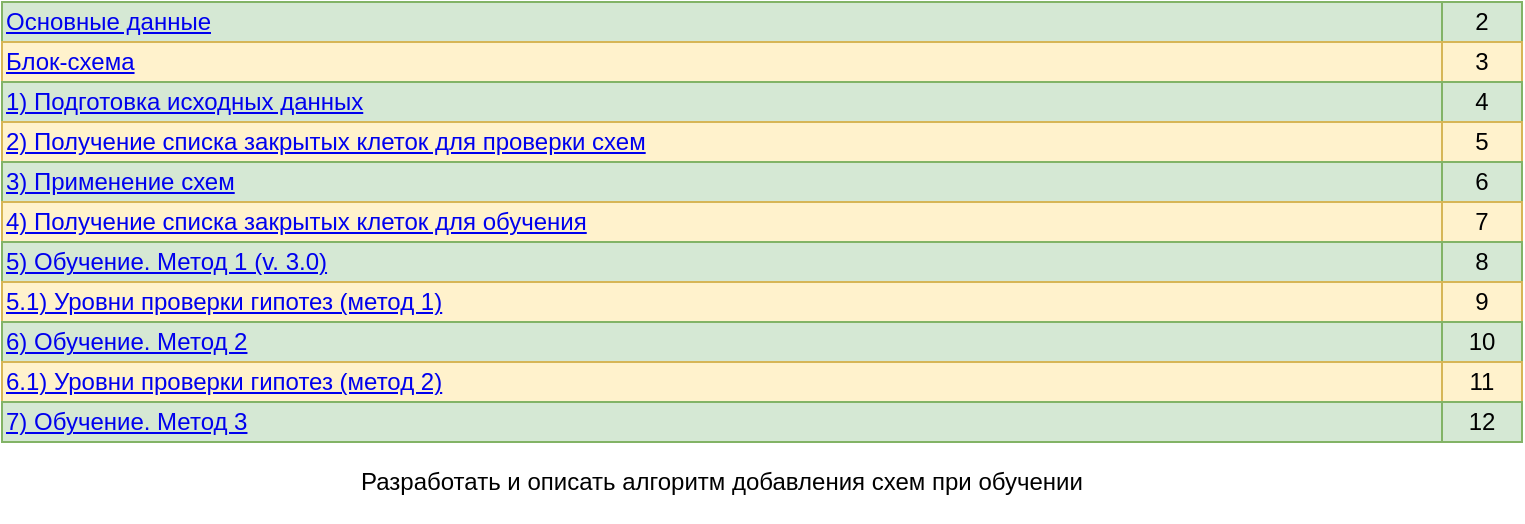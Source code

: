 <mxfile version="13.9.9" type="device" pages="13"><diagram id="8XJzAakpd_FxEjlH3qSv" name="Оглавление"><mxGraphModel dx="868" dy="510" grid="1" gridSize="10" guides="1" tooltips="1" connect="1" arrows="1" fold="1" page="1" pageScale="1" pageWidth="827" pageHeight="1169" math="0" shadow="0"><root><mxCell id="XhdKRqw-bGb7PA0_TJdE-0"/><mxCell id="XhdKRqw-bGb7PA0_TJdE-1" parent="XhdKRqw-bGb7PA0_TJdE-0"/><mxCell id="XhdKRqw-bGb7PA0_TJdE-2" value="&lt;a href=&quot;data:page/id,gWnk2op9RKkyJsoFyHYH&quot;&gt;Основные данные&lt;/a&gt;" style="text;html=1;strokeColor=#82b366;fillColor=#d5e8d4;align=left;verticalAlign=middle;whiteSpace=wrap;rounded=0;" parent="XhdKRqw-bGb7PA0_TJdE-1" vertex="1"><mxGeometry x="40" y="40" width="720" height="20" as="geometry"/></mxCell><mxCell id="XhdKRqw-bGb7PA0_TJdE-3" value="2" style="text;html=1;strokeColor=#82b366;fillColor=#d5e8d4;align=center;verticalAlign=middle;whiteSpace=wrap;rounded=0;" parent="XhdKRqw-bGb7PA0_TJdE-1" vertex="1"><mxGeometry x="760" y="40" width="40" height="20" as="geometry"/></mxCell><mxCell id="XhdKRqw-bGb7PA0_TJdE-4" value="&lt;a href=&quot;data:page/id,e_k9OqcJGmKPBgdhZgQ9&quot;&gt;Блок-схема&lt;/a&gt;" style="text;html=1;strokeColor=#d6b656;fillColor=#fff2cc;align=left;verticalAlign=middle;whiteSpace=wrap;rounded=0;" parent="XhdKRqw-bGb7PA0_TJdE-1" vertex="1"><mxGeometry x="40" y="60" width="720" height="20" as="geometry"/></mxCell><mxCell id="XhdKRqw-bGb7PA0_TJdE-5" value="3" style="text;html=1;strokeColor=#d6b656;fillColor=#fff2cc;align=center;verticalAlign=middle;whiteSpace=wrap;rounded=0;" parent="XhdKRqw-bGb7PA0_TJdE-1" vertex="1"><mxGeometry x="760" y="60" width="40" height="20" as="geometry"/></mxCell><mxCell id="XhdKRqw-bGb7PA0_TJdE-6" value="&lt;a href=&quot;data:page/id,Z-i4SeRwyvYLbk9Vbtfu&quot;&gt;1) Подготовка исходных данных&lt;/a&gt;" style="text;html=1;strokeColor=#82b366;fillColor=#d5e8d4;align=left;verticalAlign=middle;whiteSpace=wrap;rounded=0;" parent="XhdKRqw-bGb7PA0_TJdE-1" vertex="1"><mxGeometry x="40" y="80" width="720" height="20" as="geometry"/></mxCell><mxCell id="XhdKRqw-bGb7PA0_TJdE-7" value="4" style="text;html=1;strokeColor=#82b366;fillColor=#d5e8d4;align=center;verticalAlign=middle;whiteSpace=wrap;rounded=0;" parent="XhdKRqw-bGb7PA0_TJdE-1" vertex="1"><mxGeometry x="760" y="80" width="40" height="20" as="geometry"/></mxCell><mxCell id="XhdKRqw-bGb7PA0_TJdE-8" value="&lt;a href=&quot;data:page/id,QgJ4g2A5YQODPxN0LvJf&quot;&gt;2) Получение списка закрытых клеток для проверки схем&lt;/a&gt;" style="text;html=1;strokeColor=#d6b656;fillColor=#fff2cc;align=left;verticalAlign=middle;whiteSpace=wrap;rounded=0;" parent="XhdKRqw-bGb7PA0_TJdE-1" vertex="1"><mxGeometry x="40" y="100" width="720" height="20" as="geometry"/></mxCell><mxCell id="XhdKRqw-bGb7PA0_TJdE-9" value="5" style="text;html=1;strokeColor=#d6b656;fillColor=#fff2cc;align=center;verticalAlign=middle;whiteSpace=wrap;rounded=0;" parent="XhdKRqw-bGb7PA0_TJdE-1" vertex="1"><mxGeometry x="760" y="100" width="40" height="20" as="geometry"/></mxCell><mxCell id="XhdKRqw-bGb7PA0_TJdE-10" value="&lt;a href=&quot;data:page/id,OzsJX8XJsg-aUjEC96If&quot;&gt;3) Применение схем&lt;/a&gt;" style="text;html=1;strokeColor=#82b366;fillColor=#d5e8d4;align=left;verticalAlign=middle;whiteSpace=wrap;rounded=0;" parent="XhdKRqw-bGb7PA0_TJdE-1" vertex="1"><mxGeometry x="40" y="120" width="720" height="20" as="geometry"/></mxCell><mxCell id="XhdKRqw-bGb7PA0_TJdE-11" value="6" style="text;html=1;strokeColor=#82b366;fillColor=#d5e8d4;align=center;verticalAlign=middle;whiteSpace=wrap;rounded=0;" parent="XhdKRqw-bGb7PA0_TJdE-1" vertex="1"><mxGeometry x="760" y="120" width="40" height="20" as="geometry"/></mxCell><mxCell id="XhdKRqw-bGb7PA0_TJdE-12" value="&lt;a href=&quot;data:page/id,GcP1m5iHQ6MSYPDjktNg&quot;&gt;4) Получение списка закрытых клеток для обучения&lt;/a&gt;" style="text;html=1;strokeColor=#d6b656;fillColor=#fff2cc;align=left;verticalAlign=middle;whiteSpace=wrap;rounded=0;" parent="XhdKRqw-bGb7PA0_TJdE-1" vertex="1"><mxGeometry x="40" y="140" width="720" height="20" as="geometry"/></mxCell><mxCell id="XhdKRqw-bGb7PA0_TJdE-13" value="7" style="text;html=1;strokeColor=#d6b656;fillColor=#fff2cc;align=center;verticalAlign=middle;whiteSpace=wrap;rounded=0;" parent="XhdKRqw-bGb7PA0_TJdE-1" vertex="1"><mxGeometry x="760" y="140" width="40" height="20" as="geometry"/></mxCell><mxCell id="Gpo4skmoehpFkhT551Nt-0" value="&lt;a href=&quot;data:page/id,lBLYAwubt_yJ_cDXia77&quot;&gt;5) Обучение. Метод 1 (v. 3.0)&lt;/a&gt;" style="text;html=1;strokeColor=#82b366;fillColor=#d5e8d4;align=left;verticalAlign=middle;whiteSpace=wrap;rounded=0;" parent="XhdKRqw-bGb7PA0_TJdE-1" vertex="1"><mxGeometry x="40" y="160" width="720" height="20" as="geometry"/></mxCell><mxCell id="Gpo4skmoehpFkhT551Nt-1" value="8" style="text;html=1;strokeColor=#82b366;fillColor=#d5e8d4;align=center;verticalAlign=middle;whiteSpace=wrap;rounded=0;" parent="XhdKRqw-bGb7PA0_TJdE-1" vertex="1"><mxGeometry x="760" y="160" width="40" height="20" as="geometry"/></mxCell><mxCell id="Gpo4skmoehpFkhT551Nt-2" value="&lt;a href=&quot;data:page/id,norzPNAenmjEFWFJyM0d&quot;&gt;5.1) Уровни проверки гипотез (метод 1)&lt;/a&gt;" style="text;html=1;strokeColor=#d6b656;fillColor=#fff2cc;align=left;verticalAlign=middle;whiteSpace=wrap;rounded=0;" parent="XhdKRqw-bGb7PA0_TJdE-1" vertex="1"><mxGeometry x="40" y="180" width="720" height="20" as="geometry"/></mxCell><mxCell id="Gpo4skmoehpFkhT551Nt-3" value="9" style="text;html=1;strokeColor=#d6b656;fillColor=#fff2cc;align=center;verticalAlign=middle;whiteSpace=wrap;rounded=0;" parent="XhdKRqw-bGb7PA0_TJdE-1" vertex="1"><mxGeometry x="760" y="180" width="40" height="20" as="geometry"/></mxCell><mxCell id="sAxGNGEa6sdCABEpvicE-0" value="&lt;a href=&quot;data:page/id,VxxJrJxzwF6EyF60WCGu&quot;&gt;6) Обучение. Метод 2&lt;/a&gt;" style="text;html=1;strokeColor=#82b366;fillColor=#d5e8d4;align=left;verticalAlign=middle;whiteSpace=wrap;rounded=0;" parent="XhdKRqw-bGb7PA0_TJdE-1" vertex="1"><mxGeometry x="40" y="200" width="720" height="20" as="geometry"/></mxCell><mxCell id="sAxGNGEa6sdCABEpvicE-1" value="10" style="text;html=1;strokeColor=#82b366;fillColor=#d5e8d4;align=center;verticalAlign=middle;whiteSpace=wrap;rounded=0;" parent="XhdKRqw-bGb7PA0_TJdE-1" vertex="1"><mxGeometry x="760" y="200" width="40" height="20" as="geometry"/></mxCell><mxCell id="sAxGNGEa6sdCABEpvicE-2" value="&lt;a href=&quot;data:page/id,sVtJ5rr1kiKgxiSxBSXW&quot;&gt;6.1) Уровни проверки гипотез (метод 2)&lt;/a&gt;" style="text;html=1;strokeColor=#d6b656;fillColor=#fff2cc;align=left;verticalAlign=middle;whiteSpace=wrap;rounded=0;" parent="XhdKRqw-bGb7PA0_TJdE-1" vertex="1"><mxGeometry x="40" y="220" width="720" height="20" as="geometry"/></mxCell><mxCell id="sAxGNGEa6sdCABEpvicE-3" value="11" style="text;html=1;strokeColor=#d6b656;fillColor=#fff2cc;align=center;verticalAlign=middle;whiteSpace=wrap;rounded=0;" parent="XhdKRqw-bGb7PA0_TJdE-1" vertex="1"><mxGeometry x="760" y="220" width="40" height="20" as="geometry"/></mxCell><mxCell id="vbo1khH-Bwy2xqdRojJh-0" value="Разработать и описать алгоритм добавления схем при обучении" style="text;html=1;strokeColor=none;fillColor=none;align=center;verticalAlign=middle;whiteSpace=wrap;rounded=0;" parent="XhdKRqw-bGb7PA0_TJdE-1" vertex="1"><mxGeometry x="40" y="260" width="720" height="40" as="geometry"/></mxCell><mxCell id="vbo1khH-Bwy2xqdRojJh-1" value="&lt;a href=&quot;data:page/id,YfBf28iRcF_CujNrgWZi&quot;&gt;7) Обучение. Метод 3&lt;/a&gt;" style="text;html=1;strokeColor=#82b366;fillColor=#d5e8d4;align=left;verticalAlign=middle;whiteSpace=wrap;rounded=0;" parent="XhdKRqw-bGb7PA0_TJdE-1" vertex="1"><mxGeometry x="40" y="240" width="720" height="20" as="geometry"/></mxCell><mxCell id="vbo1khH-Bwy2xqdRojJh-2" value="12" style="text;html=1;strokeColor=#82b366;fillColor=#d5e8d4;align=center;verticalAlign=middle;whiteSpace=wrap;rounded=0;" parent="XhdKRqw-bGb7PA0_TJdE-1" vertex="1"><mxGeometry x="760" y="240" width="40" height="20" as="geometry"/></mxCell></root></mxGraphModel></diagram><diagram id="gWnk2op9RKkyJsoFyHYH" name="Основные данные"><mxGraphModel dx="868" dy="510" grid="1" gridSize="10" guides="1" tooltips="1" connect="1" arrows="1" fold="1" page="1" pageScale="1" pageWidth="827" pageHeight="1169" math="0" shadow="0"><root><mxCell id="TE8UKlg2LG_f00ojTaoX-0"/><mxCell id="TE8UKlg2LG_f00ojTaoX-1" parent="TE8UKlg2LG_f00ojTaoX-0"/><mxCell id="TE8UKlg2LG_f00ojTaoX-2" value="&lt;div style=&quot;text-align: center&quot;&gt;&lt;span&gt;&lt;font style=&quot;font-size: 22px&quot;&gt;&lt;b&gt;Основные термины&lt;/b&gt;&lt;/font&gt;&lt;/span&gt;&lt;/div&gt;&lt;b&gt;Правила&lt;/b&gt; - набор логических условий головоломки, определяющие допустимые и недопустимые комбинации.&lt;br&gt;&lt;b&gt;Закрытая клетка&lt;/b&gt; - клетка, значение которой пока ещё &quot;неизвестно&quot; программе.&lt;br&gt;&lt;b&gt;Открытая клетка&lt;/b&gt; - клетка, значение которой &quot;известно&quot; программы.&lt;br&gt;&lt;b&gt;Схема (выученная схема)&lt;/b&gt; - набор клеток и их состояний, связанных логическим&amp;nbsp; правилом И такие, что из их комбинации однозначно следует состояние другой (или других) клеток, не находящихся в комбинации.&lt;br&gt;&lt;b&gt;Поле&lt;/b&gt; - набор клеток, находящихся рядом и образующих прямоугольник с определённой шириной и высотой&lt;br&gt;&lt;b&gt;Клетка&lt;/b&gt; - это ячейка, в которой хранится значение (число) или мина.&lt;br&gt;&lt;b&gt;Соседняя клетка&lt;/b&gt; - это такая клетка, положение которой по длине и ширине отличается от исходной клетки не более чем на 1 (но соседней клеткой для исходной клетки не может быть сама исходная клетка).&lt;br&gt;&lt;b&gt;Изолированная клетка&lt;/b&gt; - это такая клетка, рядом с которой находятся только закрытые клетки.&lt;br&gt;&lt;b&gt;Связанные клетки&lt;/b&gt; - это набор закрытых клеток (как правило, рядом стоящих), в которых гарантированно находится n &amp;gt; 0 мин.&lt;br&gt;&lt;b&gt;Некорректная ситуация&lt;/b&gt; - это такая ситуация (относительно выбранной открытой клетки), при которой как минимум одно значение в соседних клетках вычислено неверно.&lt;br&gt;&lt;b&gt;Противоположные гипотезы&lt;/b&gt; (для закрытой клетки) - это две гипотезы, первая из которых предполагает наличие мины в закрытой в клетке, а вторая предполагает отсутствие мины в закрытой клетке.&lt;br&gt;&lt;b&gt;Базовая клетка&lt;/b&gt; - при проверке гипотезы это та закрытая клетка, для которой проверяется выполнение гипотезы." style="text;html=1;align=left;verticalAlign=top;whiteSpace=wrap;rounded=0;fillColor=#d5e8d4;strokeColor=#82b366;" parent="TE8UKlg2LG_f00ojTaoX-1" vertex="1"><mxGeometry x="40" y="40" width="760" height="270" as="geometry"/></mxCell><mxCell id="mLn5Wv3R6h7BxYxHJYf_-0" value="&lt;b style=&quot;font-size: 22px&quot;&gt;Цель&lt;/b&gt;&lt;br&gt;&lt;div&gt;&lt;font size=&quot;1&quot;&gt;&lt;b style=&quot;font-size: 16px&quot;&gt;Минимальная&lt;/b&gt;&lt;/font&gt;&lt;span style=&quot;font-size: 13px&quot;&gt;&amp;nbsp;&lt;/span&gt;&lt;/div&gt;&lt;div style=&quot;text-align: left&quot;&gt;1) Разработать методы для решения полей головоломки &quot;Сапёр&quot;&lt;/div&gt;&lt;div style=&quot;text-align: left&quot;&gt;2) Реализовать разработанные методы на языке программирования python.&lt;/div&gt;&lt;div style=&quot;text-align: left&quot;&gt;3) Протестировать работу данных методов на действительных полях &quot;Сапёра&quot;. Определить, какую долю от всех полей способна решить разработанная программа. Измерить время выполнения разработанной программы (общее время обучения разработанной программы, время работы обученной программы в режиме &quot;прогнозирования&quot; для каждого поля). Для каждого поля определить его сложность. Выявить зависимость времени работы программы от сложности поля.&lt;/div&gt;&lt;div style=&quot;text-align: left&quot;&gt;&lt;br&gt;&lt;/div&gt;&lt;div&gt;&lt;b&gt;&lt;font style=&quot;font-size: 16px&quot;&gt;Дополнительная&lt;/font&gt;&lt;/b&gt;&lt;/div&gt;&lt;div style=&quot;text-align: left&quot;&gt;&lt;b&gt;Этап 1&lt;/b&gt;&lt;/div&gt;&lt;div style=&quot;text-align: left&quot;&gt;1) Перевести правила &quot;Сапёра&quot; в математическое пространство (в набор аксиом)&lt;/div&gt;&lt;div style=&quot;text-align: left&quot;&gt;2) Исходя из разработанных методов обучения, разработать теоремы и доказать их.&lt;/div&gt;&lt;div style=&quot;text-align: left&quot;&gt;3) Доказать достаточность разработанных теорем, основанных на методах обучения, для нахождения решения любого поля&lt;/div&gt;&lt;div style=&quot;text-align: left&quot;&gt;----------&lt;/div&gt;&lt;div style=&quot;text-align: left&quot;&gt;&lt;b&gt;Этап 2&lt;/b&gt;&lt;/div&gt;&lt;div style=&quot;text-align: left&quot;&gt;4) Разработать/найти/доработать найденный самообучающийся алгоритм, способный &quot;самостоятельно&quot; доказывать теоремы, связанные с применением методов обучения.&lt;/div&gt;&lt;div style=&quot;text-align: left&quot;&gt;5) Разработать/найти/доработать найденную систему, способную &quot;переводить&quot; правила логических задач/входные условия в математическое пространство, устанавливать на основе правил входные и выходные данные, математически описывать их.&lt;/div&gt;&lt;div style=&quot;text-align: left&quot;&gt;&lt;br&gt;&lt;/div&gt;&lt;div&gt;&lt;b&gt;&lt;font style=&quot;font-size: 16px&quot;&gt;Идеальная&lt;/font&gt;&lt;/b&gt;&lt;/div&gt;&lt;div style=&quot;text-align: left&quot;&gt;1) Разработать систему, способную находить эффективные решения (для достижения цели) с минимальным участием/вмешательством человека для ряда схожих задач/игр, таких как &quot;Сапёр&quot;, &quot;Судоку&quot;, &quot;Бэнг!&quot; с поддержкой дальнейшего расширения задач/игр.&lt;/div&gt;" style="text;html=1;strokeColor=#82b366;fillColor=#d5e8d4;align=center;verticalAlign=top;whiteSpace=wrap;rounded=0;" parent="TE8UKlg2LG_f00ojTaoX-1" vertex="1"><mxGeometry x="40" y="330" width="760" height="390" as="geometry"/></mxCell><mxCell id="ZbEVPJLIUtdUrRQK3TAC-0" value="&lt;b&gt;&lt;font style=&quot;font-size: 22px&quot;&gt;Входные данные&lt;/font&gt;&lt;/b&gt;&lt;br&gt;&lt;div style=&quot;text-align: left&quot;&gt;Входные данные для решения поставленной задачи описаны в отчёте по НИР в подпунктах &quot;&lt;b&gt;2.1 Содержательная постановка задачи&lt;/b&gt;&quot; и &quot;&lt;b&gt;2.2 Математическая постановка задачи&lt;/b&gt;&quot;&lt;/div&gt;" style="text;html=1;strokeColor=#82b366;fillColor=#d5e8d4;align=center;verticalAlign=middle;whiteSpace=wrap;rounded=0;" parent="TE8UKlg2LG_f00ojTaoX-1" vertex="1"><mxGeometry x="40" y="740" width="760" height="60" as="geometry"/></mxCell><mxCell id="ZbEVPJLIUtdUrRQK3TAC-1" value="&lt;b&gt;&lt;font style=&quot;font-size: 22px&quot;&gt;Выходные данные&lt;/font&gt;&lt;/b&gt;&lt;br&gt;&lt;div style=&quot;text-align: left&quot;&gt;Результатом работы программы является значение переменной &lt;b&gt;is_mine&lt;/b&gt; (&lt;b&gt;True/False&lt;/b&gt;) для каждой клетки поля &lt;b&gt;(i; j)&lt;/b&gt;, которая означает, находится ли в клетке мина (значение &lt;b&gt;True&lt;/b&gt;) или нет (значение &lt;b&gt;False&lt;/b&gt;).&lt;/div&gt;" style="text;html=1;strokeColor=#82b366;fillColor=#d5e8d4;align=center;verticalAlign=middle;whiteSpace=wrap;rounded=0;" parent="TE8UKlg2LG_f00ojTaoX-1" vertex="1"><mxGeometry x="40" y="820" width="760" height="60" as="geometry"/></mxCell><mxCell id="SGfST4Px024eXgzTvTaJ-1" value="&lt;font style=&quot;font-size: 16px&quot;&gt;&lt;b&gt;Основные этапы (алгоритм) обучения&lt;/b&gt;&lt;/font&gt;&lt;br&gt;&lt;div style=&quot;text-align: justify&quot;&gt;1) Обучение начинается с&amp;nbsp;&lt;b&gt;реального поля&lt;/b&gt;&lt;/div&gt;&lt;div style=&quot;text-align: justify&quot;&gt;2) Перед началом обучения осуществляется&amp;nbsp;&lt;b&gt;применение схем&lt;/b&gt;&amp;nbsp;к имеющемся закрытым клеткам на поле&lt;/div&gt;&lt;div style=&quot;text-align: justify&quot;&gt;3) Если схемы не позволяют однозначно установить хотя бы для одной клетки, есть ли в ней мина или нет, то переходим к&amp;nbsp;&lt;b&gt;обучению&lt;/b&gt;&lt;/div&gt;&lt;div style=&quot;text-align: justify&quot;&gt;4) Если при обучении будет открыта клетка или в клетку будет установлена метка, то для соседних закрытых клеток будет проведена проверка на применимость схем. Далее обучение будет продолжено&lt;/div&gt;" style="text;html=1;strokeColor=#82b366;fillColor=#d5e8d4;align=center;verticalAlign=top;whiteSpace=wrap;rounded=0;" parent="TE8UKlg2LG_f00ojTaoX-1" vertex="1"><mxGeometry x="40" y="900" width="760" height="100" as="geometry"/></mxCell><mxCell id="wwh0BpGxlRa9GQhOP5c--1" value="&lt;b style=&quot;font-size: 16px&quot;&gt;Методы &quot;решения&quot; поля логической задачи (головоломки) &quot;Сапёр&quot; (методы обучения)&lt;/b&gt;&lt;br&gt;&lt;div style=&quot;text-align: left&quot;&gt;&lt;br&gt;&lt;/div&gt;&lt;div style=&quot;text-align: left&quot;&gt;1) Метод гипотез с дальнейшим нахождением противоречий при проверке выполняемости правил&lt;/div&gt;&lt;div style=&quot;text-align: left&quot;&gt;2) Метод сравнения значений в вычисленных закрытых клетках при проверке противоположных гипотез&lt;/div&gt;&lt;div style=&quot;text-align: left&quot;&gt;3) Метод связанных клеток с учётом общего количества мин&lt;/div&gt;" style="text;html=1;strokeColor=#82b366;fillColor=#d5e8d4;align=center;verticalAlign=top;whiteSpace=wrap;rounded=0;" parent="TE8UKlg2LG_f00ojTaoX-1" vertex="1"><mxGeometry x="40" y="1020" width="760" height="90" as="geometry"/></mxCell><mxCell id="Yi4vSs9PPu2__DYw_tnK-1" value="&lt;div&gt;&lt;b&gt;&lt;font style=&quot;font-size: 16px&quot;&gt;&lt;a href=&quot;data:page/id,lBLYAwubt_yJ_cDXia77&quot;&gt;Метод 1&lt;/a&gt;&lt;/font&gt;&lt;/b&gt;&lt;/div&gt;&lt;div style=&quot;text-align: justify&quot;&gt;&lt;b&gt;Основная идея алгоритма&lt;/b&gt;: для закрытой клетки проверка гипотезы - есть ли мина в данной клетке или нет.&lt;/div&gt;&lt;div style=&quot;text-align: justify&quot;&gt;Если хотя бы при одном из двух вариантов окажется, что хотя бы одно правило не выполняется, то принимается противоположная гипотеза. Например, была выдвинута гипотеза о том, что в данной клетке нет мины, но при проверке данной гипотезы оказалось, что при таком варианте правила головоломки не выполняются. Таким образом, принимается тот факт, что в рассматриваемой клетке находится мина.&lt;/div&gt;&lt;div style=&quot;text-align: justify&quot;&gt;&lt;br&gt;&lt;/div&gt;&lt;div style=&quot;text-align: justify&quot;&gt;&lt;i&gt;При проверке гипотез применяются выученные схемы&lt;/i&gt;&lt;/div&gt;" style="text;html=1;strokeColor=#82b366;fillColor=#d5e8d4;align=center;verticalAlign=middle;whiteSpace=wrap;rounded=0;" parent="TE8UKlg2LG_f00ojTaoX-1" vertex="1"><mxGeometry x="40" y="1130" width="760" height="120" as="geometry"/></mxCell><mxCell id="TnOD0wn0zVS1_u0FBWet-1" value="&lt;b&gt;&lt;font style=&quot;font-size: 16px&quot;&gt;&lt;a href=&quot;data:page/id,VxxJrJxzwF6EyF60WCGu&quot;&gt;Метод 2&lt;/a&gt;&lt;/font&gt;&lt;/b&gt;&lt;br&gt;&lt;div style=&quot;text-align: justify&quot;&gt;&lt;b&gt;Основная идея алгоритма&lt;/b&gt;: проверяются две противоположные&amp;nbsp; гипотезы для выбранной закрытой клетки. Исходя из выбранной гипотезы, вычисляются значения в соседних для выбранной закрытой клетки закрытых клетках (с применением определённого уровня проверки гипотез). В случае, если при проверке двух противоположных гипотез хотя бы в одной из закрытых (с аналогичными значениями i и j) клеток было вычислено одно и то же значение, то данное значение принимается как действительное (истинное)&lt;/div&gt;" style="text;html=1;strokeColor=#82b366;fillColor=#d5e8d4;align=center;verticalAlign=top;whiteSpace=wrap;rounded=0;" parent="TE8UKlg2LG_f00ojTaoX-1" vertex="1"><mxGeometry x="40" y="1270" width="760" height="90" as="geometry"/></mxCell><mxCell id="UTZn2fswykF1RkfSRLP--1" value="&lt;b&gt;&lt;font style=&quot;font-size: 16px&quot;&gt;&lt;a href=&quot;data:page/id,YfBf28iRcF_CujNrgWZi&quot;&gt;Метод 3&lt;/a&gt;&lt;/font&gt;&lt;/b&gt;&lt;br&gt;&lt;div style=&quot;text-align: justify&quot;&gt;&lt;b&gt;Основная идея алгоритма&lt;/b&gt;: определить связанные клетки (набор закрытых клеток, в которых гарантированно находится n &amp;gt; 0 мин). Найти столько связанных клеток, чтобы общее гарантированное количество мин в данных клетках + количество флагов на поле = общее количество мин на поле. Как только найдётся данное количество связанных клеток, все закрытые несвязанные клетки необходимо открыть&lt;/div&gt;" style="text;html=1;strokeColor=#82b366;fillColor=#d5e8d4;align=center;verticalAlign=top;whiteSpace=wrap;rounded=0;" parent="TE8UKlg2LG_f00ojTaoX-1" vertex="1"><mxGeometry x="40" y="1380" width="760" height="90" as="geometry"/></mxCell><mxCell id="Y93zJEcRiEUc2Ylf3c8l-1" value="&lt;b style=&quot;font-size: 16px&quot;&gt;Виды алгоритмов выбора закрытой клетки (для применения схем/для обучения)&lt;br&gt;&lt;div style=&quot;text-align: justify&quot;&gt;&lt;span style=&quot;font-size: 12px ; font-weight: normal&quot;&gt;1) Метод последовательного выбора для каждого из гипотез n-ого уровня&lt;/span&gt;&lt;/div&gt;&lt;/b&gt;&lt;div style=&quot;text-align: justify&quot;&gt;2) Метод выбора закрытых клеток для микст гипотез n-ых уровней (то есть составление рейтинга клеток, исходя из вероятностей успеха проверки той или иной клетки по итоговой метрике с учётом [1; n] уровней проверки гипотез)&lt;/div&gt;&lt;div style=&quot;text-align: justify&quot;&gt;3) Метод, при котором для каждого из n уровня гипотез составляется свой алгоритм выбора закрытых клеток&lt;/div&gt;" style="text;html=1;strokeColor=#b85450;fillColor=#f8cecc;align=center;verticalAlign=top;whiteSpace=wrap;rounded=0;" parent="TE8UKlg2LG_f00ojTaoX-1" vertex="1"><mxGeometry x="40" y="1490" width="760" height="90" as="geometry"/></mxCell><mxCell id="AEfs9ELQKxb8jjfzdiMk-0" value="Разработка алгоритма с элементами самообучения" style="rounded=1;whiteSpace=wrap;html=1;" vertex="1" parent="TE8UKlg2LG_f00ojTaoX-1"><mxGeometry x="1075" y="400" width="130" height="40" as="geometry"/></mxCell><mxCell id="AEfs9ELQKxb8jjfzdiMk-1" value="Разработка теории для алгоритма с элементами самообучения" style="rounded=1;whiteSpace=wrap;html=1;" vertex="1" parent="TE8UKlg2LG_f00ojTaoX-1"><mxGeometry x="1060" y="460" width="160" height="40" as="geometry"/></mxCell><mxCell id="AEfs9ELQKxb8jjfzdiMk-2" value="Разработка системы для &quot;перевода&quot; правил в математическое пространство (определение входных и выходных данных" style="rounded=1;whiteSpace=wrap;html=1;" vertex="1" parent="TE8UKlg2LG_f00ojTaoX-1"><mxGeometry x="880" y="520" width="240" height="60" as="geometry"/></mxCell><mxCell id="AEfs9ELQKxb8jjfzdiMk-3" value="Разработка системы для &quot;генерирования&quot; теорем, возможных связей между входными и выходными данными" style="rounded=1;whiteSpace=wrap;html=1;" vertex="1" parent="TE8UKlg2LG_f00ojTaoX-1"><mxGeometry x="880" y="600" width="240" height="40" as="geometry"/></mxCell><mxCell id="AEfs9ELQKxb8jjfzdiMk-4" value="Разработка системы для доказательства теорем" style="rounded=1;whiteSpace=wrap;html=1;" vertex="1" parent="TE8UKlg2LG_f00ojTaoX-1"><mxGeometry x="1160" y="520" width="180" height="40" as="geometry"/></mxCell><mxCell id="AEfs9ELQKxb8jjfzdiMk-5" value="Разработка системы, которая реализует практическую часть на основе разработанной теоретической составляющей" style="rounded=1;whiteSpace=wrap;html=1;" vertex="1" parent="TE8UKlg2LG_f00ojTaoX-1"><mxGeometry x="1160" y="580" width="180" height="60" as="geometry"/></mxCell><mxCell id="AEfs9ELQKxb8jjfzdiMk-6" value="" style="endArrow=none;html=1;dashed=1;" edge="1" parent="TE8UKlg2LG_f00ojTaoX-1"><mxGeometry width="50" height="50" relative="1" as="geometry"><mxPoint x="1000" y="510" as="sourcePoint"/><mxPoint x="1000" y="510" as="targetPoint"/><Array as="points"><mxPoint x="1360" y="510"/><mxPoint x="1360" y="660"/><mxPoint x="860" y="660"/><mxPoint x="860" y="510"/></Array></mxGeometry></mxCell><mxCell id="AEfs9ELQKxb8jjfzdiMk-7" value="" style="endArrow=classic;html=1;entryX=0.5;entryY=0;entryDx=0;entryDy=0;exitX=0.5;exitY=1;exitDx=0;exitDy=0;" edge="1" parent="TE8UKlg2LG_f00ojTaoX-1" source="AEfs9ELQKxb8jjfzdiMk-0" target="AEfs9ELQKxb8jjfzdiMk-1"><mxGeometry width="50" height="50" relative="1" as="geometry"><mxPoint x="1030" y="630" as="sourcePoint"/><mxPoint x="1080" y="580" as="targetPoint"/></mxGeometry></mxCell><mxCell id="AEfs9ELQKxb8jjfzdiMk-8" value="" style="endArrow=classic;html=1;entryX=0.5;entryY=0;entryDx=0;entryDy=0;exitX=0.5;exitY=1;exitDx=0;exitDy=0;" edge="1" parent="TE8UKlg2LG_f00ojTaoX-1" source="AEfs9ELQKxb8jjfzdiMk-1" target="AEfs9ELQKxb8jjfzdiMk-2"><mxGeometry width="50" height="50" relative="1" as="geometry"><mxPoint x="920" y="790" as="sourcePoint"/><mxPoint x="970" y="740" as="targetPoint"/></mxGeometry></mxCell><mxCell id="AEfs9ELQKxb8jjfzdiMk-10" value="" style="endArrow=classic;html=1;entryX=0.5;entryY=0;entryDx=0;entryDy=0;exitX=0.5;exitY=1;exitDx=0;exitDy=0;" edge="1" parent="TE8UKlg2LG_f00ojTaoX-1" source="AEfs9ELQKxb8jjfzdiMk-2" target="AEfs9ELQKxb8jjfzdiMk-3"><mxGeometry width="50" height="50" relative="1" as="geometry"><mxPoint x="970" y="790" as="sourcePoint"/><mxPoint x="1020" y="740" as="targetPoint"/></mxGeometry></mxCell><mxCell id="AEfs9ELQKxb8jjfzdiMk-11" value="" style="endArrow=classic;html=1;entryX=0;entryY=0.5;entryDx=0;entryDy=0;exitX=1;exitY=0.5;exitDx=0;exitDy=0;" edge="1" parent="TE8UKlg2LG_f00ojTaoX-1" source="AEfs9ELQKxb8jjfzdiMk-3" target="AEfs9ELQKxb8jjfzdiMk-4"><mxGeometry width="50" height="50" relative="1" as="geometry"><mxPoint x="1130" y="750" as="sourcePoint"/><mxPoint x="1180" y="700" as="targetPoint"/><Array as="points"><mxPoint x="1140" y="620"/><mxPoint x="1140" y="540"/></Array></mxGeometry></mxCell><mxCell id="AEfs9ELQKxb8jjfzdiMk-12" value="" style="endArrow=classic;html=1;entryX=0.5;entryY=0;entryDx=0;entryDy=0;exitX=0.5;exitY=1;exitDx=0;exitDy=0;" edge="1" parent="TE8UKlg2LG_f00ojTaoX-1" source="AEfs9ELQKxb8jjfzdiMk-4" target="AEfs9ELQKxb8jjfzdiMk-5"><mxGeometry width="50" height="50" relative="1" as="geometry"><mxPoint x="1050" y="790" as="sourcePoint"/><mxPoint x="1100" y="740" as="targetPoint"/></mxGeometry></mxCell><mxCell id="AEfs9ELQKxb8jjfzdiMk-13" value="" style="endArrow=none;html=1;dashed=1;" edge="1" parent="TE8UKlg2LG_f00ojTaoX-1"><mxGeometry width="50" height="50" relative="1" as="geometry"><mxPoint x="1240" y="510" as="sourcePoint"/><mxPoint x="1040" y="510" as="targetPoint"/><Array as="points"><mxPoint x="1280" y="510"/><mxPoint x="1280" y="390"/><mxPoint x="1000" y="390"/><mxPoint x="1000" y="510"/></Array></mxGeometry></mxCell><mxCell id="AEfs9ELQKxb8jjfzdiMk-14" value="Самообучающаяся система" style="rounded=0;whiteSpace=wrap;html=1;" vertex="1" parent="TE8UKlg2LG_f00ojTaoX-1"><mxGeometry x="880" y="680" width="120" height="40" as="geometry"/></mxCell><mxCell id="AEfs9ELQKxb8jjfzdiMk-15" value="" style="endArrow=classic;html=1;exitX=1;exitY=0;exitDx=0;exitDy=0;" edge="1" parent="TE8UKlg2LG_f00ojTaoX-1" source="AEfs9ELQKxb8jjfzdiMk-14"><mxGeometry width="50" height="50" relative="1" as="geometry"><mxPoint x="1000" y="770" as="sourcePoint"/><mxPoint x="1120" y="660" as="targetPoint"/></mxGeometry></mxCell><mxCell id="AEfs9ELQKxb8jjfzdiMk-16" value="Система с элементами самообучения" style="rounded=0;whiteSpace=wrap;html=1;" vertex="1" parent="TE8UKlg2LG_f00ojTaoX-1"><mxGeometry x="880" y="330" width="120" height="40" as="geometry"/></mxCell><mxCell id="AEfs9ELQKxb8jjfzdiMk-17" value="" style="endArrow=classic;html=1;exitX=1;exitY=1;exitDx=0;exitDy=0;" edge="1" parent="TE8UKlg2LG_f00ojTaoX-1" source="AEfs9ELQKxb8jjfzdiMk-16"><mxGeometry width="50" height="50" relative="1" as="geometry"><mxPoint x="860" y="470" as="sourcePoint"/><mxPoint x="1080" y="390" as="targetPoint"/></mxGeometry></mxCell><mxCell id="AEfs9ELQKxb8jjfzdiMk-18" value="Минимальная цель для магистерской дипломной работы" style="rounded=0;whiteSpace=wrap;html=1;" vertex="1" parent="TE8UKlg2LG_f00ojTaoX-1"><mxGeometry x="1000" y="330" width="120" height="40" as="geometry"/></mxCell><mxCell id="AEfs9ELQKxb8jjfzdiMk-19" value="Цели при поступлении в аспирантуру" style="rounded=0;whiteSpace=wrap;html=1;" vertex="1" parent="TE8UKlg2LG_f00ojTaoX-1"><mxGeometry x="1000" y="680" width="120" height="40" as="geometry"/></mxCell></root></mxGraphModel></diagram><diagram id="LrUsyC47WsZ2qKhKzM2L" name="Теория"><mxGraphModel dx="868" dy="510" grid="1" gridSize="10" guides="1" tooltips="1" connect="1" arrows="1" fold="1" page="1" pageScale="1" pageWidth="827" pageHeight="1169" math="0" shadow="0"><root><mxCell id="OI37hFNMDQnJb1lj9onZ-0"/><mxCell id="OI37hFNMDQnJb1lj9onZ-1" parent="OI37hFNMDQnJb1lj9onZ-0"/><mxCell id="s2z4_LCxDnOb8PfJSF9u-0" value="&lt;div style=&quot;text-align: left&quot;&gt;&lt;span&gt;&lt;b&gt;Аксиома 1:&lt;/b&gt;&lt;/span&gt;&lt;/div&gt;&lt;div style=&quot;text-align: left&quot;&gt;&lt;span&gt;Для полностью решённого поля для любой выбранной открытой клетки не должно возникать некорректных значений.&lt;/span&gt;&lt;/div&gt;&lt;div style=&quot;text-align: left&quot;&gt;&lt;span&gt;&lt;br&gt;&lt;/span&gt;&lt;/div&gt;&lt;div style=&quot;text-align: left&quot;&gt;&lt;span&gt;&lt;b&gt;Теорема для метода обучения 1 (пока не доказана):&lt;/b&gt;&lt;/span&gt;&lt;/div&gt;&lt;div style=&quot;text-align: left&quot;&gt;&lt;span&gt;Если та или иная гипотеза для выбранной закрытой клетки приводит к возникновению хотя бы одной некорректной ситуации, то данная гипотеза должна быть отклонена.&lt;/span&gt;&lt;/div&gt;&lt;div style=&quot;text-align: left&quot;&gt;&lt;span&gt;&lt;b&gt;Теорема для метода обучения 2 (пока не доказана):&lt;/b&gt;&lt;/span&gt;&lt;/div&gt;&lt;div style=&quot;text-align: left&quot;&gt;&lt;span&gt;Если при одновременной проверке двух противоположных гипотез возникает такая ситуация, при которой вычисляется схожее значение в другой закрытой клетке для обоих гипотез, то в данной закрытой клетке находится именно вычисленное значение.&lt;/span&gt;&lt;/div&gt;" style="text;html=1;strokeColor=none;fillColor=none;align=center;verticalAlign=top;whiteSpace=wrap;rounded=0;" vertex="1" parent="OI37hFNMDQnJb1lj9onZ-1"><mxGeometry x="40" y="40" width="760" height="320" as="geometry"/></mxCell></root></mxGraphModel></diagram><diagram id="e_k9OqcJGmKPBgdhZgQ9" name="Блок-схема"><mxGraphModel dx="868" dy="510" grid="1" gridSize="10" guides="1" tooltips="1" connect="1" arrows="1" fold="1" page="1" pageScale="1" pageWidth="827" pageHeight="1169" math="0" shadow="0"><root><mxCell id="0"/><mxCell id="1" parent="0"/><mxCell id="63JeSA-k1PB8mz_OIj---44" value="Применение схем" style="rounded=1;whiteSpace=wrap;html=1;fillColor=#e1d5e7;strokeColor=#9673a6;" parent="1" vertex="1"><mxGeometry x="211" y="200" width="160" height="40" as="geometry"/></mxCell><mxCell id="63JeSA-k1PB8mz_OIj---53" style="edgeStyle=orthogonalEdgeStyle;rounded=0;orthogonalLoop=1;jettySize=auto;html=1;exitX=0.5;exitY=1;exitDx=0;exitDy=0;entryX=0.5;entryY=0;entryDx=0;entryDy=0;" parent="1" target="63JeSA-k1PB8mz_OIj---44" edge="1"><mxGeometry relative="1" as="geometry"><mxPoint x="291" y="180" as="sourcePoint"/></mxGeometry></mxCell><mxCell id="63JeSA-k1PB8mz_OIj---74" style="edgeStyle=orthogonalEdgeStyle;rounded=0;orthogonalLoop=1;jettySize=auto;html=1;exitX=0.5;exitY=1;exitDx=0;exitDy=0;entryX=0.5;entryY=0;entryDx=0;entryDy=0;" parent="1" target="pUXyrq-lvNfP6mlveY_O-1" edge="1"><mxGeometry relative="1" as="geometry"><mxPoint x="291" y="240" as="sourcePoint"/></mxGeometry></mxCell><mxCell id="pUXyrq-lvNfP6mlveY_O-1" value="Начало обучения" style="rounded=1;whiteSpace=wrap;html=1;" parent="1" vertex="1"><mxGeometry x="211" y="270" width="160" height="40" as="geometry"/></mxCell><mxCell id="UNBHlBdPYIrdgAFrLRrW-1" value="&lt;a href=&quot;data:page/id,OzsJX8XJsg-aUjEC96If&quot;&gt;3) Применение схем&lt;/a&gt;" style="text;html=1;strokeColor=none;fillColor=none;align=center;verticalAlign=middle;whiteSpace=wrap;rounded=0;fontStyle=1" parent="1" vertex="1"><mxGeometry x="51" y="210" width="160" height="20" as="geometry"/></mxCell><mxCell id="UNBHlBdPYIrdgAFrLRrW-5" style="edgeStyle=orthogonalEdgeStyle;rounded=0;orthogonalLoop=1;jettySize=auto;html=1;exitX=0.5;exitY=1;exitDx=0;exitDy=0;entryX=0.5;entryY=0;entryDx=0;entryDy=0;" parent="1" source="UNBHlBdPYIrdgAFrLRrW-2" target="UNBHlBdPYIrdgAFrLRrW-3" edge="1"><mxGeometry relative="1" as="geometry"/></mxCell><mxCell id="UNBHlBdPYIrdgAFrLRrW-2" value="Начало алгоритма" style="rounded=1;whiteSpace=wrap;html=1;" parent="1" vertex="1"><mxGeometry x="231" y="80" width="120" height="40" as="geometry"/></mxCell><mxCell id="UNBHlBdPYIrdgAFrLRrW-3" value="Подготовка исходных данных" style="rounded=1;whiteSpace=wrap;html=1;" parent="1" vertex="1"><mxGeometry x="231" y="140" width="120" height="40" as="geometry"/></mxCell><mxCell id="gDI0ZaQ_K5SGtnscaoPw-1" value="&lt;b&gt;&lt;a href=&quot;data:page/id,Z-i4SeRwyvYLbk9Vbtfu&quot;&gt;1) Подготовка исходных данных&lt;/a&gt;&lt;/b&gt;" style="text;html=1;strokeColor=none;fillColor=none;align=center;verticalAlign=middle;whiteSpace=wrap;rounded=0;" parent="1" vertex="1"><mxGeometry x="11" y="150" width="220" height="20" as="geometry"/></mxCell><mxCell id="TtmtAdM0IaQVVTSVyebE-1" value="Как эффективнее применять схемы к полю?" style="text;html=1;strokeColor=#9673a6;fillColor=#e1d5e7;align=center;verticalAlign=middle;whiteSpace=wrap;rounded=0;" parent="1" vertex="1"><mxGeometry x="41" y="240" width="150" height="40" as="geometry"/></mxCell><mxCell id="PHOW0aaHi5ZB9odO0RU0-2" style="edgeStyle=orthogonalEdgeStyle;rounded=0;orthogonalLoop=1;jettySize=auto;html=1;exitX=0.5;exitY=1;exitDx=0;exitDy=0;entryX=0;entryY=0.5;entryDx=0;entryDy=0;" parent="1" source="LIM00oIbUX-vZg5LuoQE-3" target="QFSTxhAb0UkmEzoBPtQg-7" edge="1"><mxGeometry relative="1" as="geometry"/></mxCell><mxCell id="LIM00oIbUX-vZg5LuoQE-3" value="Метод 1" style="rounded=1;whiteSpace=wrap;html=1;fillColor=#e1d5e7;strokeColor=#9673a6;" parent="1" vertex="1"><mxGeometry x="151" y="340" width="120" height="40" as="geometry"/></mxCell><mxCell id="PHOW0aaHi5ZB9odO0RU0-1" style="edgeStyle=orthogonalEdgeStyle;rounded=0;orthogonalLoop=1;jettySize=auto;html=1;exitX=0.5;exitY=1;exitDx=0;exitDy=0;entryX=1;entryY=0.5;entryDx=0;entryDy=0;" parent="1" source="LIM00oIbUX-vZg5LuoQE-4" target="QFSTxhAb0UkmEzoBPtQg-7" edge="1"><mxGeometry relative="1" as="geometry"/></mxCell><mxCell id="LIM00oIbUX-vZg5LuoQE-4" value="Метод 2" style="rounded=1;whiteSpace=wrap;html=1;fillColor=#e1d5e7;strokeColor=#9673a6;" parent="1" vertex="1"><mxGeometry x="311" y="340" width="120" height="40" as="geometry"/></mxCell><mxCell id="LIM00oIbUX-vZg5LuoQE-12" style="edgeStyle=orthogonalEdgeStyle;rounded=0;orthogonalLoop=1;jettySize=auto;html=1;exitX=0;exitY=0.5;exitDx=0;exitDy=0;entryX=0;entryY=0.5;entryDx=0;entryDy=0;" parent="1" source="LIM00oIbUX-vZg5LuoQE-5" target="LIM00oIbUX-vZg5LuoQE-3" edge="1"><mxGeometry relative="1" as="geometry"/></mxCell><mxCell id="LIM00oIbUX-vZg5LuoQE-13" style="edgeStyle=orthogonalEdgeStyle;rounded=0;orthogonalLoop=1;jettySize=auto;html=1;exitX=1;exitY=0.5;exitDx=0;exitDy=0;entryX=1;entryY=0.5;entryDx=0;entryDy=0;" parent="1" source="LIM00oIbUX-vZg5LuoQE-5" target="LIM00oIbUX-vZg5LuoQE-4" edge="1"><mxGeometry relative="1" as="geometry"/></mxCell><mxCell id="LIM00oIbUX-vZg5LuoQE-5" value="Метод 3" style="rounded=1;whiteSpace=wrap;html=1;fillColor=#e1d5e7;strokeColor=#9673a6;" parent="1" vertex="1"><mxGeometry x="231" y="400" width="120" height="40" as="geometry"/></mxCell><mxCell id="LIM00oIbUX-vZg5LuoQE-6" value="" style="endArrow=classic;html=1;entryX=0.5;entryY=0;entryDx=0;entryDy=0;exitX=0.5;exitY=1;exitDx=0;exitDy=0;" parent="1" source="pUXyrq-lvNfP6mlveY_O-1" target="LIM00oIbUX-vZg5LuoQE-3" edge="1"><mxGeometry width="50" height="50" relative="1" as="geometry"><mxPoint x="-9" y="450" as="sourcePoint"/><mxPoint x="41" y="400" as="targetPoint"/></mxGeometry></mxCell><mxCell id="LIM00oIbUX-vZg5LuoQE-7" value="" style="endArrow=classic;html=1;entryX=0.5;entryY=0;entryDx=0;entryDy=0;exitX=0.5;exitY=1;exitDx=0;exitDy=0;" parent="1" source="pUXyrq-lvNfP6mlveY_O-1" target="LIM00oIbUX-vZg5LuoQE-4" edge="1"><mxGeometry width="50" height="50" relative="1" as="geometry"><mxPoint x="-9" y="470" as="sourcePoint"/><mxPoint x="41" y="420" as="targetPoint"/></mxGeometry></mxCell><mxCell id="LIM00oIbUX-vZg5LuoQE-8" value="" style="endArrow=classic;startArrow=classic;html=1;entryX=0;entryY=0.5;entryDx=0;entryDy=0;exitX=1;exitY=0.5;exitDx=0;exitDy=0;" parent="1" source="LIM00oIbUX-vZg5LuoQE-3" target="LIM00oIbUX-vZg5LuoQE-4" edge="1"><mxGeometry width="50" height="50" relative="1" as="geometry"><mxPoint x="71" y="490" as="sourcePoint"/><mxPoint x="121" y="440" as="targetPoint"/></mxGeometry></mxCell><mxCell id="LIM00oIbUX-vZg5LuoQE-9" value="" style="endArrow=classic;html=1;entryX=0.5;entryY=0;entryDx=0;entryDy=0;exitX=0.5;exitY=1;exitDx=0;exitDy=0;" parent="1" source="LIM00oIbUX-vZg5LuoQE-3" target="LIM00oIbUX-vZg5LuoQE-5" edge="1"><mxGeometry width="50" height="50" relative="1" as="geometry"><mxPoint x="101" y="490" as="sourcePoint"/><mxPoint x="151" y="440" as="targetPoint"/></mxGeometry></mxCell><mxCell id="LIM00oIbUX-vZg5LuoQE-10" value="" style="endArrow=classic;html=1;entryX=0.5;entryY=0;entryDx=0;entryDy=0;exitX=0.5;exitY=1;exitDx=0;exitDy=0;" parent="1" source="LIM00oIbUX-vZg5LuoQE-4" target="LIM00oIbUX-vZg5LuoQE-5" edge="1"><mxGeometry width="50" height="50" relative="1" as="geometry"><mxPoint x="271" y="560" as="sourcePoint"/><mxPoint x="321" y="510" as="targetPoint"/></mxGeometry></mxCell><mxCell id="QFSTxhAb0UkmEzoBPtQg-10" style="edgeStyle=orthogonalEdgeStyle;rounded=0;orthogonalLoop=1;jettySize=auto;html=1;exitX=0.5;exitY=1;exitDx=0;exitDy=0;entryX=0.5;entryY=0;entryDx=0;entryDy=0;" parent="1" source="QFSTxhAb0UkmEzoBPtQg-2" target="QFSTxhAb0UkmEzoBPtQg-9" edge="1"><mxGeometry relative="1" as="geometry"/></mxCell><mxCell id="QFSTxhAb0UkmEzoBPtQg-2" value="Применение схем" style="rounded=1;whiteSpace=wrap;html=1;fillColor=#e1d5e7;strokeColor=#9673a6;" parent="1" vertex="1"><mxGeometry x="591" y="200" width="160" height="40" as="geometry"/></mxCell><mxCell id="QFSTxhAb0UkmEzoBPtQg-3" style="edgeStyle=orthogonalEdgeStyle;rounded=0;orthogonalLoop=1;jettySize=auto;html=1;exitX=0.5;exitY=1;exitDx=0;exitDy=0;entryX=0.5;entryY=0;entryDx=0;entryDy=0;" parent="1" target="QFSTxhAb0UkmEzoBPtQg-2" edge="1"><mxGeometry relative="1" as="geometry"><mxPoint x="671" y="180" as="sourcePoint"/></mxGeometry></mxCell><mxCell id="QFSTxhAb0UkmEzoBPtQg-4" style="edgeStyle=orthogonalEdgeStyle;rounded=0;orthogonalLoop=1;jettySize=auto;html=1;exitX=0.5;exitY=1;exitDx=0;exitDy=0;entryX=0.5;entryY=0;entryDx=0;entryDy=0;" parent="1" source="QFSTxhAb0UkmEzoBPtQg-5" target="QFSTxhAb0UkmEzoBPtQg-6" edge="1"><mxGeometry relative="1" as="geometry"/></mxCell><mxCell id="QFSTxhAb0UkmEzoBPtQg-5" value="Начало алгоритма" style="rounded=1;whiteSpace=wrap;html=1;" parent="1" vertex="1"><mxGeometry x="611" y="80" width="120" height="40" as="geometry"/></mxCell><mxCell id="QFSTxhAb0UkmEzoBPtQg-6" value="Подготовка исходных данных" style="rounded=1;whiteSpace=wrap;html=1;" parent="1" vertex="1"><mxGeometry x="611" y="140" width="120" height="40" as="geometry"/></mxCell><mxCell id="QFSTxhAb0UkmEzoBPtQg-7" value="Конец алгоритма" style="rounded=1;whiteSpace=wrap;html=1;" parent="1" vertex="1"><mxGeometry x="231" y="460" width="120" height="40" as="geometry"/></mxCell><mxCell id="QFSTxhAb0UkmEzoBPtQg-9" value="Конец алгоритма" style="rounded=1;whiteSpace=wrap;html=1;" parent="1" vertex="1"><mxGeometry x="611" y="260" width="120" height="40" as="geometry"/></mxCell><mxCell id="QFSTxhAb0UkmEzoBPtQg-11" value="&lt;b&gt;&lt;font style=&quot;font-size: 16px&quot;&gt;Работа программы при обучении&lt;/font&gt;&lt;/b&gt;" style="text;html=1;strokeColor=none;fillColor=none;align=center;verticalAlign=middle;whiteSpace=wrap;rounded=0;" parent="1" vertex="1"><mxGeometry x="131" y="40" width="320" height="20" as="geometry"/></mxCell><mxCell id="QFSTxhAb0UkmEzoBPtQg-12" value="&lt;b&gt;&lt;font style=&quot;font-size: 16px&quot;&gt;Работа программы при применении полученных знаний&lt;/font&gt;&lt;/b&gt;" style="text;html=1;strokeColor=none;fillColor=none;align=center;verticalAlign=middle;whiteSpace=wrap;rounded=0;" parent="1" vertex="1"><mxGeometry x="526" y="40" width="290" height="20" as="geometry"/></mxCell><mxCell id="pNtaObX6I20KXNfsLtUu-1" value="&lt;a href=&quot;data:page/id,lBLYAwubt_yJ_cDXia77&quot;&gt;5) Обучение. Метод 1&lt;/a&gt;" style="text;html=1;strokeColor=none;fillColor=none;align=center;verticalAlign=middle;whiteSpace=wrap;rounded=0;fontStyle=1" parent="1" vertex="1"><mxGeometry x="11" y="320" width="160" height="20" as="geometry"/></mxCell><mxCell id="JxGivgW5oH578WEQQbPP-1" value="" style="endArrow=none;html=1;dashed=1;" parent="1" edge="1"><mxGeometry width="50" height="50" relative="1" as="geometry"><mxPoint x="491" y="520" as="sourcePoint"/><mxPoint x="491" y="40" as="targetPoint"/></mxGeometry></mxCell></root></mxGraphModel></diagram><diagram id="Z-i4SeRwyvYLbk9Vbtfu" name="1) Подготовка исходных данных"><mxGraphModel dx="-786" dy="510" grid="1" gridSize="10" guides="1" tooltips="1" connect="1" arrows="1" fold="1" page="1" pageScale="1" pageWidth="827" pageHeight="1169" math="0" shadow="0"><root><mxCell id="F3J6ZhqhX8cF8Na0KAOW-0"/><mxCell id="F3J6ZhqhX8cF8Na0KAOW-1" parent="F3J6ZhqhX8cF8Na0KAOW-0"/><mxCell id="WaaF1-KxKljrkfQeP79E-0" value="Есть ли файлы с ZODB?" style="rounded=1;whiteSpace=wrap;html=1;" parent="F3J6ZhqhX8cF8Na0KAOW-1" vertex="1"><mxGeometry x="1940" y="120" width="120" height="40" as="geometry"/></mxCell><mxCell id="HM3_Yj9qyXIBKU5ASss--0" style="edgeStyle=orthogonalEdgeStyle;rounded=0;orthogonalLoop=1;jettySize=auto;html=1;exitX=0.5;exitY=1;exitDx=0;exitDy=0;entryX=0.5;entryY=0;entryDx=0;entryDy=0;" parent="F3J6ZhqhX8cF8Na0KAOW-1" source="WaaF1-KxKljrkfQeP79E-1" target="MV_cO5d3UnMiCpLkTxXG-4" edge="1"><mxGeometry relative="1" as="geometry"/></mxCell><mxCell id="WaaF1-KxKljrkfQeP79E-1" value="Да" style="rounded=1;whiteSpace=wrap;html=1;" parent="F3J6ZhqhX8cF8Na0KAOW-1" vertex="1"><mxGeometry x="1860" y="180" width="120" height="40" as="geometry"/></mxCell><mxCell id="WaaF1-KxKljrkfQeP79E-2" value="Нет" style="rounded=1;whiteSpace=wrap;html=1;" parent="F3J6ZhqhX8cF8Na0KAOW-1" vertex="1"><mxGeometry x="2020" y="180" width="120" height="40" as="geometry"/></mxCell><mxCell id="WaaF1-KxKljrkfQeP79E-3" value="Файлы полей ZODB в порядке?" style="rounded=1;whiteSpace=wrap;html=1;fillColor=#fff2cc;strokeColor=#d6b656;" parent="F3J6ZhqhX8cF8Na0KAOW-1" vertex="1"><mxGeometry x="1860" y="540" width="120" height="40" as="geometry"/></mxCell><mxCell id="WaaF1-KxKljrkfQeP79E-4" value="Да" style="rounded=1;whiteSpace=wrap;html=1;fillColor=#fff2cc;strokeColor=#d6b656;" parent="F3J6ZhqhX8cF8Na0KAOW-1" vertex="1"><mxGeometry x="1700" y="600" width="120" height="40" as="geometry"/></mxCell><mxCell id="WaaF1-KxKljrkfQeP79E-5" value="Нет" style="rounded=1;whiteSpace=wrap;html=1;fillColor=#fff2cc;strokeColor=#d6b656;" parent="F3J6ZhqhX8cF8Na0KAOW-1" vertex="1"><mxGeometry x="1860" y="600" width="120" height="40" as="geometry"/></mxCell><mxCell id="WaaF1-KxKljrkfQeP79E-6" value="Есть ли Excel файлы с данными о полях?" style="rounded=1;whiteSpace=wrap;html=1;" parent="F3J6ZhqhX8cF8Na0KAOW-1" vertex="1"><mxGeometry x="2020" y="240" width="120" height="40" as="geometry"/></mxCell><mxCell id="WaaF1-KxKljrkfQeP79E-7" value="Да" style="rounded=1;whiteSpace=wrap;html=1;" parent="F3J6ZhqhX8cF8Na0KAOW-1" vertex="1"><mxGeometry x="2020" y="300" width="120" height="40" as="geometry"/></mxCell><mxCell id="WaaF1-KxKljrkfQeP79E-8" value="Нет" style="rounded=1;whiteSpace=wrap;html=1;" parent="F3J6ZhqhX8cF8Na0KAOW-1" vertex="1"><mxGeometry x="2180" y="300" width="120" height="40" as="geometry"/></mxCell><mxCell id="WaaF1-KxKljrkfQeP79E-9" value="Работа программы невозможна. Выход" style="rounded=1;whiteSpace=wrap;html=1;" parent="F3J6ZhqhX8cF8Na0KAOW-1" vertex="1"><mxGeometry x="2340" y="300" width="120" height="40" as="geometry"/></mxCell><mxCell id="WaaF1-KxKljrkfQeP79E-10" value="Загрузка данных из xlsx-файлов в ZODB" style="rounded=1;whiteSpace=wrap;html=1;" parent="F3J6ZhqhX8cF8Na0KAOW-1" vertex="1"><mxGeometry x="2020" y="360" width="120" height="40" as="geometry"/></mxCell><mxCell id="WaaF1-KxKljrkfQeP79E-11" value="" style="endArrow=classic;html=1;exitX=0.5;exitY=1;exitDx=0;exitDy=0;entryX=0.5;entryY=0;entryDx=0;entryDy=0;" parent="F3J6ZhqhX8cF8Na0KAOW-1" source="WaaF1-KxKljrkfQeP79E-0" target="WaaF1-KxKljrkfQeP79E-2" edge="1"><mxGeometry width="50" height="50" relative="1" as="geometry"><mxPoint x="2100" y="160" as="sourcePoint"/><mxPoint x="2150" y="110" as="targetPoint"/></mxGeometry></mxCell><mxCell id="WaaF1-KxKljrkfQeP79E-12" value="" style="endArrow=classic;html=1;entryX=0.5;entryY=0;entryDx=0;entryDy=0;exitX=0.5;exitY=1;exitDx=0;exitDy=0;" parent="F3J6ZhqhX8cF8Na0KAOW-1" source="WaaF1-KxKljrkfQeP79E-0" target="WaaF1-KxKljrkfQeP79E-1" edge="1"><mxGeometry width="50" height="50" relative="1" as="geometry"><mxPoint x="1710" y="160" as="sourcePoint"/><mxPoint x="1760" y="110" as="targetPoint"/></mxGeometry></mxCell><mxCell id="WaaF1-KxKljrkfQeP79E-14" value="" style="endArrow=classic;html=1;entryX=0.5;entryY=0;entryDx=0;entryDy=0;exitX=0.5;exitY=1;exitDx=0;exitDy=0;" parent="F3J6ZhqhX8cF8Na0KAOW-1" source="WaaF1-KxKljrkfQeP79E-2" target="WaaF1-KxKljrkfQeP79E-6" edge="1"><mxGeometry width="50" height="50" relative="1" as="geometry"><mxPoint x="1730" y="230" as="sourcePoint"/><mxPoint x="1780" y="180" as="targetPoint"/></mxGeometry></mxCell><mxCell id="WaaF1-KxKljrkfQeP79E-15" value="" style="endArrow=classic;html=1;entryX=0.5;entryY=0;entryDx=0;entryDy=0;exitX=0.5;exitY=1;exitDx=0;exitDy=0;" parent="F3J6ZhqhX8cF8Na0KAOW-1" source="WaaF1-KxKljrkfQeP79E-3" target="WaaF1-KxKljrkfQeP79E-5" edge="1"><mxGeometry width="50" height="50" relative="1" as="geometry"><mxPoint x="1820" y="780" as="sourcePoint"/><mxPoint x="1870" y="730" as="targetPoint"/></mxGeometry></mxCell><mxCell id="WaaF1-KxKljrkfQeP79E-16" value="" style="endArrow=classic;html=1;entryX=0.5;entryY=0;entryDx=0;entryDy=0;exitX=0.5;exitY=1;exitDx=0;exitDy=0;" parent="F3J6ZhqhX8cF8Na0KAOW-1" source="WaaF1-KxKljrkfQeP79E-3" target="WaaF1-KxKljrkfQeP79E-4" edge="1"><mxGeometry width="50" height="50" relative="1" as="geometry"><mxPoint x="1830" y="740" as="sourcePoint"/><mxPoint x="1880" y="690" as="targetPoint"/></mxGeometry></mxCell><mxCell id="WaaF1-KxKljrkfQeP79E-17" value="" style="endArrow=classic;html=1;exitX=0.5;exitY=1;exitDx=0;exitDy=0;entryX=0.5;entryY=0;entryDx=0;entryDy=0;" parent="F3J6ZhqhX8cF8Na0KAOW-1" source="WaaF1-KxKljrkfQeP79E-6" target="WaaF1-KxKljrkfQeP79E-7" edge="1"><mxGeometry width="50" height="50" relative="1" as="geometry"><mxPoint x="2230" y="190" as="sourcePoint"/><mxPoint x="2280" y="140" as="targetPoint"/></mxGeometry></mxCell><mxCell id="WaaF1-KxKljrkfQeP79E-18" value="" style="endArrow=classic;html=1;exitX=0.5;exitY=1;exitDx=0;exitDy=0;entryX=0.5;entryY=0;entryDx=0;entryDy=0;" parent="F3J6ZhqhX8cF8Na0KAOW-1" source="WaaF1-KxKljrkfQeP79E-6" target="WaaF1-KxKljrkfQeP79E-8" edge="1"><mxGeometry width="50" height="50" relative="1" as="geometry"><mxPoint x="2200" y="240" as="sourcePoint"/><mxPoint x="2250" y="190" as="targetPoint"/></mxGeometry></mxCell><mxCell id="WaaF1-KxKljrkfQeP79E-19" value="" style="endArrow=classic;html=1;entryX=0.5;entryY=0;entryDx=0;entryDy=0;exitX=0.5;exitY=1;exitDx=0;exitDy=0;" parent="F3J6ZhqhX8cF8Na0KAOW-1" source="WaaF1-KxKljrkfQeP79E-7" target="WaaF1-KxKljrkfQeP79E-10" edge="1"><mxGeometry width="50" height="50" relative="1" as="geometry"><mxPoint x="1850" y="510" as="sourcePoint"/><mxPoint x="1900" y="460" as="targetPoint"/></mxGeometry></mxCell><mxCell id="WaaF1-KxKljrkfQeP79E-20" value="" style="endArrow=classic;html=1;entryX=0;entryY=0.5;entryDx=0;entryDy=0;exitX=1;exitY=0.5;exitDx=0;exitDy=0;" parent="F3J6ZhqhX8cF8Na0KAOW-1" source="WaaF1-KxKljrkfQeP79E-8" target="WaaF1-KxKljrkfQeP79E-9" edge="1"><mxGeometry width="50" height="50" relative="1" as="geometry"><mxPoint x="2140" y="470" as="sourcePoint"/><mxPoint x="2190" y="420" as="targetPoint"/></mxGeometry></mxCell><mxCell id="WaaF1-KxKljrkfQeP79E-21" value="" style="endArrow=classic;html=1;entryX=0;entryY=0.5;entryDx=0;entryDy=0;exitX=1;exitY=0.5;exitDx=0;exitDy=0;" parent="F3J6ZhqhX8cF8Na0KAOW-1" source="WaaF1-KxKljrkfQeP79E-5" target="WaaF1-KxKljrkfQeP79E-6" edge="1"><mxGeometry width="50" height="50" relative="1" as="geometry"><mxPoint x="1830" y="480" as="sourcePoint"/><mxPoint x="1880" y="430" as="targetPoint"/><Array as="points"><mxPoint x="2000" y="620"/><mxPoint x="2000" y="260"/></Array></mxGeometry></mxCell><mxCell id="WaaF1-KxKljrkfQeP79E-22" value="Подготовка исходных данных" style="rounded=1;whiteSpace=wrap;html=1;" parent="F3J6ZhqhX8cF8Na0KAOW-1" vertex="1"><mxGeometry x="1940" y="60" width="120" height="40" as="geometry"/></mxCell><mxCell id="WaaF1-KxKljrkfQeP79E-23" value="" style="endArrow=classic;html=1;entryX=0.5;entryY=0;entryDx=0;entryDy=0;exitX=0.5;exitY=1;exitDx=0;exitDy=0;" parent="F3J6ZhqhX8cF8Na0KAOW-1" source="WaaF1-KxKljrkfQeP79E-22" target="WaaF1-KxKljrkfQeP79E-0" edge="1"><mxGeometry width="50" height="50" relative="1" as="geometry"><mxPoint x="1730" y="220" as="sourcePoint"/><mxPoint x="1780" y="170" as="targetPoint"/></mxGeometry></mxCell><mxCell id="WaaF1-KxKljrkfQeP79E-24" value="Данные подготовлены" style="rounded=1;whiteSpace=wrap;html=1;" parent="F3J6ZhqhX8cF8Na0KAOW-1" vertex="1"><mxGeometry x="1940" y="680" width="120" height="40" as="geometry"/></mxCell><mxCell id="WaaF1-KxKljrkfQeP79E-26" value="" style="endArrow=classic;html=1;entryX=0.5;entryY=0;entryDx=0;entryDy=0;exitX=0.5;exitY=1;exitDx=0;exitDy=0;" parent="F3J6ZhqhX8cF8Na0KAOW-1" source="WaaF1-KxKljrkfQeP79E-10" target="WaaF1-KxKljrkfQeP79E-24" edge="1"><mxGeometry width="50" height="50" relative="1" as="geometry"><mxPoint x="2180" y="490" as="sourcePoint"/><mxPoint x="2230" y="440" as="targetPoint"/></mxGeometry></mxCell><mxCell id="MV_cO5d3UnMiCpLkTxXG-1" value="&lt;b&gt;Menu.load_fields&lt;/b&gt;" style="text;html=1;strokeColor=none;fillColor=none;align=center;verticalAlign=middle;whiteSpace=wrap;rounded=0;" parent="F3J6ZhqhX8cF8Na0KAOW-1" vertex="1"><mxGeometry x="2000" y="40" width="120" height="20" as="geometry"/></mxCell><mxCell id="MV_cO5d3UnMiCpLkTxXG-2" value="Menu.load_fields_xlsx" style="text;html=1;strokeColor=none;fillColor=none;align=center;verticalAlign=middle;whiteSpace=wrap;rounded=0;fontStyle=1" parent="F3J6ZhqhX8cF8Na0KAOW-1" vertex="1"><mxGeometry x="2101" y="340" width="120" height="20" as="geometry"/></mxCell><mxCell id="HM3_Yj9qyXIBKU5ASss--10" style="edgeStyle=orthogonalEdgeStyle;rounded=0;orthogonalLoop=1;jettySize=auto;html=1;exitX=0.5;exitY=1;exitDx=0;exitDy=0;entryX=0.5;entryY=0;entryDx=0;entryDy=0;" parent="F3J6ZhqhX8cF8Na0KAOW-1" source="MV_cO5d3UnMiCpLkTxXG-4" target="HM3_Yj9qyXIBKU5ASss--5" edge="1"><mxGeometry relative="1" as="geometry"/></mxCell><mxCell id="MV_cO5d3UnMiCpLkTxXG-4" value="Загрузка данных из ZODB" style="rounded=1;whiteSpace=wrap;html=1;" parent="F3J6ZhqhX8cF8Na0KAOW-1" vertex="1"><mxGeometry x="1860" y="240" width="120" height="40" as="geometry"/></mxCell><mxCell id="HM3_Yj9qyXIBKU5ASss--2" value="&lt;b&gt;Menu.load_fields_DB&lt;/b&gt;" style="text;html=1;strokeColor=none;fillColor=none;align=center;verticalAlign=middle;whiteSpace=wrap;rounded=0;" parent="F3J6ZhqhX8cF8Na0KAOW-1" vertex="1"><mxGeometry x="1700" y="240" width="160" height="20" as="geometry"/></mxCell><mxCell id="HM3_Yj9qyXIBKU5ASss--3" value="" style="endArrow=classic;html=1;entryX=0.5;entryY=0;entryDx=0;entryDy=0;exitX=0.5;exitY=1;exitDx=0;exitDy=0;" parent="F3J6ZhqhX8cF8Na0KAOW-1" source="WaaF1-KxKljrkfQeP79E-4" target="WaaF1-KxKljrkfQeP79E-24" edge="1"><mxGeometry width="50" height="50" relative="1" as="geometry"><mxPoint x="1780" y="560" as="sourcePoint"/><mxPoint x="1830" y="510" as="targetPoint"/></mxGeometry></mxCell><mxCell id="HM3_Yj9qyXIBKU5ASss--4" value="&lt;b&gt;Menu.load_schemes_DB&lt;/b&gt;" style="text;html=1;strokeColor=none;fillColor=none;align=center;verticalAlign=middle;whiteSpace=wrap;rounded=0;" parent="F3J6ZhqhX8cF8Na0KAOW-1" vertex="1"><mxGeometry x="1700" y="260" width="160" height="20" as="geometry"/></mxCell><mxCell id="HM3_Yj9qyXIBKU5ASss--11" style="edgeStyle=orthogonalEdgeStyle;rounded=0;orthogonalLoop=1;jettySize=auto;html=1;exitX=0.5;exitY=1;exitDx=0;exitDy=0;entryX=0.5;entryY=0;entryDx=0;entryDy=0;" parent="F3J6ZhqhX8cF8Na0KAOW-1" source="HM3_Yj9qyXIBKU5ASss--5" target="HM3_Yj9qyXIBKU5ASss--6" edge="1"><mxGeometry relative="1" as="geometry"/></mxCell><mxCell id="HM3_Yj9qyXIBKU5ASss--5" value="Проверка загруженных файлов" style="rounded=1;whiteSpace=wrap;html=1;" parent="F3J6ZhqhX8cF8Na0KAOW-1" vertex="1"><mxGeometry x="1860" y="300" width="120" height="40" as="geometry"/></mxCell><mxCell id="HM3_Yj9qyXIBKU5ASss--6" value="Файлы схем ZODB в порядке?" style="rounded=1;whiteSpace=wrap;html=1;fillColor=#fff2cc;strokeColor=#d6b656;" parent="F3J6ZhqhX8cF8Na0KAOW-1" vertex="1"><mxGeometry x="1860" y="360" width="120" height="40" as="geometry"/></mxCell><mxCell id="HM3_Yj9qyXIBKU5ASss--8" value="Да" style="rounded=1;whiteSpace=wrap;html=1;fillColor=#fff2cc;strokeColor=#d6b656;" parent="F3J6ZhqhX8cF8Na0KAOW-1" vertex="1"><mxGeometry x="1860" y="420" width="120" height="40" as="geometry"/></mxCell><mxCell id="HM3_Yj9qyXIBKU5ASss--9" value="Нет" style="rounded=1;whiteSpace=wrap;html=1;fillColor=#fff2cc;strokeColor=#d6b656;" parent="F3J6ZhqhX8cF8Na0KAOW-1" vertex="1"><mxGeometry x="1700" y="420" width="120" height="40" as="geometry"/></mxCell><mxCell id="HM3_Yj9qyXIBKU5ASss--13" value="" style="endArrow=classic;html=1;entryX=0.5;entryY=0;entryDx=0;entryDy=0;exitX=0.5;exitY=1;exitDx=0;exitDy=0;" parent="F3J6ZhqhX8cF8Na0KAOW-1" source="HM3_Yj9qyXIBKU5ASss--6" target="HM3_Yj9qyXIBKU5ASss--8" edge="1"><mxGeometry width="50" height="50" relative="1" as="geometry"><mxPoint x="1640" y="410" as="sourcePoint"/><mxPoint x="1690" y="360" as="targetPoint"/></mxGeometry></mxCell><mxCell id="HM3_Yj9qyXIBKU5ASss--14" value="" style="endArrow=classic;html=1;entryX=0.5;entryY=0;entryDx=0;entryDy=0;exitX=0.5;exitY=1;exitDx=0;exitDy=0;" parent="F3J6ZhqhX8cF8Na0KAOW-1" source="HM3_Yj9qyXIBKU5ASss--6" target="HM3_Yj9qyXIBKU5ASss--9" edge="1"><mxGeometry width="50" height="50" relative="1" as="geometry"><mxPoint x="1670" y="390" as="sourcePoint"/><mxPoint x="1720" y="340" as="targetPoint"/></mxGeometry></mxCell><mxCell id="HM3_Yj9qyXIBKU5ASss--15" value="Вывод сообщение о необходимости обучения" style="rounded=1;whiteSpace=wrap;html=1;fillColor=#fff2cc;strokeColor=#d6b656;" parent="F3J6ZhqhX8cF8Na0KAOW-1" vertex="1"><mxGeometry x="1700" y="480" width="120" height="40" as="geometry"/></mxCell><mxCell id="HM3_Yj9qyXIBKU5ASss--16" value="" style="endArrow=classic;html=1;entryX=0.5;entryY=0;entryDx=0;entryDy=0;exitX=0.5;exitY=1;exitDx=0;exitDy=0;" parent="F3J6ZhqhX8cF8Na0KAOW-1" source="HM3_Yj9qyXIBKU5ASss--9" target="HM3_Yj9qyXIBKU5ASss--15" edge="1"><mxGeometry width="50" height="50" relative="1" as="geometry"><mxPoint x="1610" y="600" as="sourcePoint"/><mxPoint x="1660" y="550" as="targetPoint"/></mxGeometry></mxCell><mxCell id="HM3_Yj9qyXIBKU5ASss--17" value="" style="endArrow=classic;html=1;entryX=0.5;entryY=0;entryDx=0;entryDy=0;exitX=0.5;exitY=1;exitDx=0;exitDy=0;" parent="F3J6ZhqhX8cF8Na0KAOW-1" source="HM3_Yj9qyXIBKU5ASss--15" target="WaaF1-KxKljrkfQeP79E-3" edge="1"><mxGeometry width="50" height="50" relative="1" as="geometry"><mxPoint x="1680" y="570" as="sourcePoint"/><mxPoint x="1730" y="520" as="targetPoint"/></mxGeometry></mxCell><mxCell id="HM3_Yj9qyXIBKU5ASss--18" value="" style="endArrow=classic;html=1;entryX=0.5;entryY=0;entryDx=0;entryDy=0;exitX=0.5;exitY=1;exitDx=0;exitDy=0;" parent="F3J6ZhqhX8cF8Na0KAOW-1" source="HM3_Yj9qyXIBKU5ASss--8" target="WaaF1-KxKljrkfQeP79E-3" edge="1"><mxGeometry width="50" height="50" relative="1" as="geometry"><mxPoint x="1610" y="610" as="sourcePoint"/><mxPoint x="1660" y="560" as="targetPoint"/></mxGeometry></mxCell><mxCell id="SBt8wAFK-CxfzkDTFBsa-0" value="1) Подготовка исходных данных" style="text;html=1;strokeColor=none;fillColor=none;align=center;verticalAlign=middle;whiteSpace=wrap;rounded=0;fontStyle=1" parent="F3J6ZhqhX8cF8Na0KAOW-1" vertex="1"><mxGeometry x="2060" y="70" width="200" height="20" as="geometry"/></mxCell><mxCell id="_qDnF8W5jU0vnzLUe2mH-1" value="Не обязательные для реализации части алгоритма" style="rounded=0;whiteSpace=wrap;html=1;fillColor=#fff2cc;strokeColor=#d6b656;" parent="F3J6ZhqhX8cF8Na0KAOW-1" vertex="1"><mxGeometry x="1680" y="80" width="240" height="40" as="geometry"/></mxCell><mxCell id="onVEdwZs7dtYKw-NqNZQ-0" value="В текстовом поле написаны методы реализованных классов python, в которых реализуется&amp;nbsp;" style="text;html=1;strokeColor=none;fillColor=none;align=center;verticalAlign=middle;whiteSpace=wrap;rounded=0;" parent="F3J6ZhqhX8cF8Na0KAOW-1" vertex="1"><mxGeometry x="1680" y="40" width="240" height="40" as="geometry"/></mxCell></root></mxGraphModel></diagram><diagram id="QgJ4g2A5YQODPxN0LvJf" name="2) Получение списка закрытых клеток для проверки схем"><mxGraphModel dx="868" dy="510" grid="1" gridSize="10" guides="1" tooltips="1" connect="1" arrows="1" fold="1" page="1" pageScale="1" pageWidth="827" pageHeight="1169" math="0" shadow="0"><root><mxCell id="olflkiFyKGcd2_GxtByQ-0"/><mxCell id="olflkiFyKGcd2_GxtByQ-1" parent="olflkiFyKGcd2_GxtByQ-0"/><mxCell id="RTgb0EWwe3iD7hfyavbB-0" style="edgeStyle=orthogonalEdgeStyle;rounded=0;orthogonalLoop=1;jettySize=auto;html=1;exitX=0.5;exitY=1;exitDx=0;exitDy=0;entryX=0.5;entryY=0;entryDx=0;entryDy=0;" parent="olflkiFyKGcd2_GxtByQ-1" source="deaGn0cqhDHmGSFdfr0N-1" target="deaGn0cqhDHmGSFdfr0N-2" edge="1"><mxGeometry relative="1" as="geometry"/></mxCell><mxCell id="deaGn0cqhDHmGSFdfr0N-1" value="Необходимо получить список закрытых клеток для определения очерёдности проверки схем для закрытых клеток" style="rounded=1;whiteSpace=wrap;html=1;" parent="olflkiFyKGcd2_GxtByQ-1" vertex="1"><mxGeometry x="420" y="100" width="240" height="40" as="geometry"/></mxCell><mxCell id="deaGn0cqhDHmGSFdfr0N-2" value="Выбор алгоритма отбора и сортировки списка закрытых клеток" style="rounded=1;whiteSpace=wrap;html=1;align=center;" parent="olflkiFyKGcd2_GxtByQ-1" vertex="1"><mxGeometry x="470" y="160" width="140" height="40" as="geometry"/></mxCell><mxCell id="deaGn0cqhDHmGSFdfr0N-5" value="Готовый алгоритм" style="rounded=1;whiteSpace=wrap;html=1;" parent="olflkiFyKGcd2_GxtByQ-1" vertex="1"><mxGeometry x="400" y="240" width="120" height="40" as="geometry"/></mxCell><mxCell id="deaGn0cqhDHmGSFdfr0N-6" value="Самообучающийся алгоритм" style="rounded=1;whiteSpace=wrap;html=1;" parent="olflkiFyKGcd2_GxtByQ-1" vertex="1"><mxGeometry x="560" y="240" width="120" height="40" as="geometry"/></mxCell><mxCell id="deaGn0cqhDHmGSFdfr0N-7" value="" style="endArrow=classic;html=1;entryX=0.5;entryY=0;entryDx=0;entryDy=0;exitX=0.5;exitY=1;exitDx=0;exitDy=0;" parent="olflkiFyKGcd2_GxtByQ-1" source="deaGn0cqhDHmGSFdfr0N-2" target="deaGn0cqhDHmGSFdfr0N-6" edge="1"><mxGeometry width="50" height="50" relative="1" as="geometry"><mxPoint x="400" y="410" as="sourcePoint"/><mxPoint x="450" y="360" as="targetPoint"/></mxGeometry></mxCell><mxCell id="deaGn0cqhDHmGSFdfr0N-8" value="" style="endArrow=classic;html=1;entryX=0.5;entryY=0;entryDx=0;entryDy=0;exitX=0.5;exitY=1;exitDx=0;exitDy=0;" parent="olflkiFyKGcd2_GxtByQ-1" source="deaGn0cqhDHmGSFdfr0N-6" target="f6eP-24DPONNQgZGXbDb-3" edge="1"><mxGeometry width="50" height="50" relative="1" as="geometry"><mxPoint x="420" y="440" as="sourcePoint"/><mxPoint x="700" y="320" as="targetPoint"/></mxGeometry></mxCell><mxCell id="deaGn0cqhDHmGSFdfr0N-9" value="" style="endArrow=classic;html=1;entryX=0.5;entryY=0;entryDx=0;entryDy=0;exitX=0.5;exitY=1;exitDx=0;exitDy=0;" parent="olflkiFyKGcd2_GxtByQ-1" source="deaGn0cqhDHmGSFdfr0N-2" target="deaGn0cqhDHmGSFdfr0N-5" edge="1"><mxGeometry width="50" height="50" relative="1" as="geometry"><mxPoint x="320" y="450" as="sourcePoint"/><mxPoint x="370" y="400" as="targetPoint"/></mxGeometry></mxCell><mxCell id="deaGn0cqhDHmGSFdfr0N-10" value="Minesweeper_methods.points_for_checking_schemes" style="text;html=1;strokeColor=none;fillColor=none;align=center;verticalAlign=middle;whiteSpace=wrap;rounded=0;fontStyle=1" parent="olflkiFyKGcd2_GxtByQ-1" vertex="1"><mxGeometry x="160" y="210" width="320" height="20" as="geometry"/></mxCell><mxCell id="i2SHwQRC4xSsEQwjflZA-0" value="Minesweeper_methods.points_for_checking_schemes_selflearning" style="text;html=1;strokeColor=none;fillColor=none;align=center;verticalAlign=middle;whiteSpace=wrap;rounded=0;fontStyle=1" parent="olflkiFyKGcd2_GxtByQ-1" vertex="1"><mxGeometry x="600" y="210" width="400" height="20" as="geometry"/></mxCell><mxCell id="f6eP-24DPONNQgZGXbDb-0" value="Проходимся по всем закрытым клеткам и вычисляем значения выходных данных" style="rounded=1;whiteSpace=wrap;html=1;" parent="olflkiFyKGcd2_GxtByQ-1" vertex="1"><mxGeometry x="610" y="380" width="180" height="40" as="geometry"/></mxCell><mxCell id="f6eP-24DPONNQgZGXbDb-1" value="" style="endArrow=none;html=1;dashed=1;" parent="olflkiFyKGcd2_GxtByQ-1" edge="1"><mxGeometry width="50" height="50" relative="1" as="geometry"><mxPoint x="360" y="300" as="sourcePoint"/><mxPoint x="720" y="300" as="targetPoint"/></mxGeometry></mxCell><mxCell id="f6eP-24DPONNQgZGXbDb-2" value="С применением статистического, регрессионного, корреляционного анализа выявляем зависимости между входными и выходными данными" style="rounded=1;whiteSpace=wrap;html=1;" parent="olflkiFyKGcd2_GxtByQ-1" vertex="1"><mxGeometry x="600" y="440" width="200" height="80" as="geometry"/></mxCell><mxCell id="f6eP-24DPONNQgZGXbDb-3" value="Подготавливаем исходные и выходные данные" style="rounded=1;whiteSpace=wrap;html=1;" parent="olflkiFyKGcd2_GxtByQ-1" vertex="1"><mxGeometry x="640" y="320" width="120" height="40" as="geometry"/></mxCell><mxCell id="f6eP-24DPONNQgZGXbDb-5" value="" style="endArrow=classic;html=1;entryX=0;entryY=0.5;entryDx=0;entryDy=0;exitX=1;exitY=0.5;exitDx=0;exitDy=0;" parent="olflkiFyKGcd2_GxtByQ-1" source="f6eP-24DPONNQgZGXbDb-3" target="RBujF-f_41xew-QqWGNP-0" edge="1"><mxGeometry width="50" height="50" relative="1" as="geometry"><mxPoint x="770" y="530" as="sourcePoint"/><mxPoint x="840" y="300" as="targetPoint"/></mxGeometry></mxCell><mxCell id="f6eP-24DPONNQgZGXbDb-6" value="" style="endArrow=classic;html=1;entryX=0;entryY=0.5;entryDx=0;entryDy=0;exitX=1;exitY=0.5;exitDx=0;exitDy=0;" parent="olflkiFyKGcd2_GxtByQ-1" source="f6eP-24DPONNQgZGXbDb-3" target="RBujF-f_41xew-QqWGNP-1" edge="1"><mxGeometry width="50" height="50" relative="1" as="geometry"><mxPoint x="930" y="510" as="sourcePoint"/><mxPoint x="840" y="380" as="targetPoint"/></mxGeometry></mxCell><mxCell id="RTgb0EWwe3iD7hfyavbB-2" style="edgeStyle=orthogonalEdgeStyle;rounded=0;orthogonalLoop=1;jettySize=auto;html=1;exitX=0.5;exitY=1;exitDx=0;exitDy=0;entryX=0.5;entryY=0;entryDx=0;entryDy=0;" parent="olflkiFyKGcd2_GxtByQ-1" source="f6eP-24DPONNQgZGXbDb-7" target="f6eP-24DPONNQgZGXbDb-12" edge="1"><mxGeometry relative="1" as="geometry"/></mxCell><mxCell id="f6eP-24DPONNQgZGXbDb-7" value="На основе полученных данных сформировать &quot;вероятностные правила&quot; (такие правила, при которых определённые значения входных данных позволяют с большей вероятностью спрогнозировать вероятность результата True для выходного значения)" style="rounded=1;whiteSpace=wrap;html=1;" parent="olflkiFyKGcd2_GxtByQ-1" vertex="1"><mxGeometry x="560" y="540" width="280" height="100" as="geometry"/></mxCell><mxCell id="f6eP-24DPONNQgZGXbDb-9" value="" style="endArrow=classic;html=1;entryX=0.5;entryY=0;entryDx=0;entryDy=0;exitX=0.5;exitY=1;exitDx=0;exitDy=0;" parent="olflkiFyKGcd2_GxtByQ-1" source="f6eP-24DPONNQgZGXbDb-3" target="f6eP-24DPONNQgZGXbDb-0" edge="1"><mxGeometry width="50" height="50" relative="1" as="geometry"><mxPoint x="460" y="410" as="sourcePoint"/><mxPoint x="510" y="360" as="targetPoint"/></mxGeometry></mxCell><mxCell id="f6eP-24DPONNQgZGXbDb-10" value="" style="endArrow=classic;html=1;entryX=0.5;entryY=0;entryDx=0;entryDy=0;exitX=0.5;exitY=1;exitDx=0;exitDy=0;" parent="olflkiFyKGcd2_GxtByQ-1" source="f6eP-24DPONNQgZGXbDb-0" target="f6eP-24DPONNQgZGXbDb-2" edge="1"><mxGeometry width="50" height="50" relative="1" as="geometry"><mxPoint x="440" y="550" as="sourcePoint"/><mxPoint x="490" y="500" as="targetPoint"/></mxGeometry></mxCell><mxCell id="f6eP-24DPONNQgZGXbDb-11" value="" style="endArrow=classic;html=1;entryX=0.5;entryY=0;entryDx=0;entryDy=0;exitX=0.5;exitY=1;exitDx=0;exitDy=0;" parent="olflkiFyKGcd2_GxtByQ-1" source="f6eP-24DPONNQgZGXbDb-2" target="f6eP-24DPONNQgZGXbDb-7" edge="1"><mxGeometry width="50" height="50" relative="1" as="geometry"><mxPoint x="420" y="580" as="sourcePoint"/><mxPoint x="470" y="530" as="targetPoint"/></mxGeometry></mxCell><mxCell id="f6eP-24DPONNQgZGXbDb-12" value="Самообучающийся алгоритм выбора закрытых клеток определён" style="rounded=1;whiteSpace=wrap;html=1;" parent="olflkiFyKGcd2_GxtByQ-1" vertex="1"><mxGeometry x="600" y="660" width="200" height="40" as="geometry"/></mxCell><mxCell id="RBujF-f_41xew-QqWGNP-0" value="Исходные данные" style="rounded=1;whiteSpace=wrap;html=1;" parent="olflkiFyKGcd2_GxtByQ-1" vertex="1"><mxGeometry x="840" y="300" width="120" height="40" as="geometry"/></mxCell><mxCell id="RBujF-f_41xew-QqWGNP-1" value="Выходные данные" style="rounded=1;whiteSpace=wrap;html=1;" parent="olflkiFyKGcd2_GxtByQ-1" vertex="1"><mxGeometry x="840" y="380" width="120" height="40" as="geometry"/></mxCell><mxCell id="RBujF-f_41xew-QqWGNP-2" value="1) Количество соседних закрытых клеток&lt;br&gt;2) Значения в соседних открытых клетках" style="rounded=1;whiteSpace=wrap;html=1;" parent="olflkiFyKGcd2_GxtByQ-1" vertex="1"><mxGeometry x="1000" y="300" width="320" height="40" as="geometry"/></mxCell><mxCell id="RBujF-f_41xew-QqWGNP-3" value="1) Переменная &lt;b&gt;Result&lt;/b&gt;&amp;nbsp;типа &lt;b&gt;bool&lt;/b&gt;, означающая, можно ли с помощью метода проверки гипотез однозначно определить, есть ли в клетке мина или нет&lt;br&gt;2) Если &lt;b&gt;Result = True&lt;/b&gt;, то минимальный&amp;nbsp;&lt;b&gt;уровень проверки гипотез (Level)&lt;/b&gt;, при котором Result = True" style="rounded=1;whiteSpace=wrap;html=1;" parent="olflkiFyKGcd2_GxtByQ-1" vertex="1"><mxGeometry x="1000" y="365" width="320" height="70" as="geometry"/></mxCell><mxCell id="RBujF-f_41xew-QqWGNP-4" value="" style="endArrow=classic;html=1;entryX=0;entryY=0.5;entryDx=0;entryDy=0;exitX=1;exitY=0.5;exitDx=0;exitDy=0;" parent="olflkiFyKGcd2_GxtByQ-1" source="RBujF-f_41xew-QqWGNP-0" target="RBujF-f_41xew-QqWGNP-2" edge="1"><mxGeometry width="50" height="50" relative="1" as="geometry"><mxPoint x="820" y="300" as="sourcePoint"/><mxPoint x="870" y="250" as="targetPoint"/></mxGeometry></mxCell><mxCell id="RBujF-f_41xew-QqWGNP-5" value="" style="endArrow=classic;html=1;entryX=0;entryY=0.5;entryDx=0;entryDy=0;exitX=1;exitY=0.5;exitDx=0;exitDy=0;" parent="olflkiFyKGcd2_GxtByQ-1" source="RBujF-f_41xew-QqWGNP-1" target="RBujF-f_41xew-QqWGNP-3" edge="1"><mxGeometry width="50" height="50" relative="1" as="geometry"><mxPoint x="870" y="465" as="sourcePoint"/><mxPoint x="920" y="415" as="targetPoint"/></mxGeometry></mxCell><mxCell id="NSYlFSQmDiAiBdh2cIzF-1" value="" style="endArrow=none;html=1;entryX=1;entryY=0.5;entryDx=0;entryDy=0;exitX=0;exitY=0.5;exitDx=0;exitDy=0;dashed=1;" parent="olflkiFyKGcd2_GxtByQ-1" source="NSYlFSQmDiAiBdh2cIzF-2" target="f6eP-24DPONNQgZGXbDb-0" edge="1"><mxGeometry width="50" height="50" relative="1" as="geometry"><mxPoint x="560" y="400" as="sourcePoint"/><mxPoint x="420" y="510" as="targetPoint"/></mxGeometry></mxCell><mxCell id="NSYlFSQmDiAiBdh2cIzF-2" value="До какого уровня проверки гипотез поднимаемся для определения возможности вычисления выходных данных?" style="text;html=1;strokeColor=#9673a6;fillColor=#e1d5e7;align=center;verticalAlign=middle;whiteSpace=wrap;rounded=0;" parent="olflkiFyKGcd2_GxtByQ-1" vertex="1"><mxGeometry x="860" y="470" width="200" height="70" as="geometry"/></mxCell><mxCell id="NSYlFSQmDiAiBdh2cIzF-3" value="Необходимо несколько полей для обучения самообучающегося алгоритма" style="rounded=1;whiteSpace=wrap;html=1;fillColor=#e1d5e7;strokeColor=#9673a6;" parent="olflkiFyKGcd2_GxtByQ-1" vertex="1"><mxGeometry x="720" y="240" width="200" height="40" as="geometry"/></mxCell><mxCell id="NSYlFSQmDiAiBdh2cIzF-4" value="Каким должен быть критерий остановки обучения?" style="text;html=1;strokeColor=#9673a6;fillColor=#e1d5e7;align=center;verticalAlign=middle;whiteSpace=wrap;rounded=0;" parent="olflkiFyKGcd2_GxtByQ-1" vertex="1"><mxGeometry x="860" y="540" width="200" height="30" as="geometry"/></mxCell><mxCell id="NSYlFSQmDiAiBdh2cIzF-14" style="edgeStyle=orthogonalEdgeStyle;rounded=0;orthogonalLoop=1;jettySize=auto;html=1;exitX=0.5;exitY=1;exitDx=0;exitDy=0;entryX=0.5;entryY=0;entryDx=0;entryDy=0;" parent="olflkiFyKGcd2_GxtByQ-1" source="NSYlFSQmDiAiBdh2cIzF-6" target="NSYlFSQmDiAiBdh2cIzF-7" edge="1"><mxGeometry relative="1" as="geometry"/></mxCell><mxCell id="NSYlFSQmDiAiBdh2cIzF-6" value="Вычисление количества элементов, имеющих одинаковые значения входных данных" style="rounded=1;whiteSpace=wrap;html=1;" parent="olflkiFyKGcd2_GxtByQ-1" vertex="1"><mxGeometry x="1040" y="620" width="200" height="40" as="geometry"/></mxCell><mxCell id="NSYlFSQmDiAiBdh2cIzF-15" style="edgeStyle=orthogonalEdgeStyle;rounded=0;orthogonalLoop=1;jettySize=auto;html=1;exitX=0.5;exitY=1;exitDx=0;exitDy=0;entryX=0.5;entryY=0;entryDx=0;entryDy=0;" parent="olflkiFyKGcd2_GxtByQ-1" source="NSYlFSQmDiAiBdh2cIzF-7" target="NSYlFSQmDiAiBdh2cIzF-8" edge="1"><mxGeometry relative="1" as="geometry"/></mxCell><mxCell id="NSYlFSQmDiAiBdh2cIzF-7" value="Вычисление общего показателя эффективности" style="rounded=1;whiteSpace=wrap;html=1;" parent="olflkiFyKGcd2_GxtByQ-1" vertex="1"><mxGeometry x="1040" y="680" width="200" height="40" as="geometry"/></mxCell><mxCell id="NSYlFSQmDiAiBdh2cIzF-16" style="edgeStyle=orthogonalEdgeStyle;rounded=0;orthogonalLoop=1;jettySize=auto;html=1;exitX=0.5;exitY=1;exitDx=0;exitDy=0;entryX=0.5;entryY=0;entryDx=0;entryDy=0;" parent="olflkiFyKGcd2_GxtByQ-1" source="NSYlFSQmDiAiBdh2cIzF-8" target="NSYlFSQmDiAiBdh2cIzF-13" edge="1"><mxGeometry relative="1" as="geometry"/></mxCell><mxCell id="NSYlFSQmDiAiBdh2cIzF-8" value="Для каждого уровня проверки гипотез (вплоть до максимального для данного элемента) (Level = n э[0; max]) вычисление показателя эффективности" style="rounded=1;whiteSpace=wrap;html=1;" parent="olflkiFyKGcd2_GxtByQ-1" vertex="1"><mxGeometry x="1040" y="740" width="200" height="80" as="geometry"/></mxCell><mxCell id="NSYlFSQmDiAiBdh2cIzF-10" value="&lt;b&gt;total&lt;/b&gt; - Общее количество элементов с одинаковыми значениями входных данных;&lt;br&gt;&lt;b&gt;count()&lt;/b&gt; - количество элементов с одинаковыми значениями входных данных с заданными значениями входных/выходных данных" style="text;html=1;strokeColor=none;fillColor=none;align=left;verticalAlign=middle;whiteSpace=wrap;rounded=0;" parent="olflkiFyKGcd2_GxtByQ-1" vertex="1"><mxGeometry x="1280" y="620" width="280" height="80" as="geometry"/></mxCell><mxCell id="NSYlFSQmDiAiBdh2cIzF-11" value="&#10;&#10;&lt;span style=&quot;color: rgb(0, 0, 0); font-family: helvetica; font-size: 12px; font-style: normal; letter-spacing: normal; text-indent: 0px; text-transform: none; word-spacing: 0px; background-color: rgb(248, 249, 250); display: inline; float: none;&quot;&gt;count(Result = True)/total&lt;/span&gt;&#10;&#10;" style="rounded=1;whiteSpace=wrap;html=1;align=center;fontStyle=1" parent="olflkiFyKGcd2_GxtByQ-1" vertex="1"><mxGeometry x="880" y="680" width="120" height="40" as="geometry"/></mxCell><mxCell id="NSYlFSQmDiAiBdh2cIzF-12" value="&#10;&#10;&lt;span style=&quot;color: rgb(0, 0, 0); font-family: helvetica; font-size: 12px; font-style: normal; letter-spacing: normal; text-align: center; text-indent: 0px; text-transform: none; word-spacing: 0px; background-color: rgb(248, 249, 250); display: inline; float: none;&quot;&gt;count(Result = True, Level = n)/total&lt;/span&gt;&#10;&#10;" style="rounded=1;whiteSpace=wrap;html=1;align=center;fontStyle=1" parent="olflkiFyKGcd2_GxtByQ-1" vertex="1"><mxGeometry x="880" y="750" width="120" height="60" as="geometry"/></mxCell><mxCell id="NSYlFSQmDiAiBdh2cIzF-13" value="Сортировка закрытых клеток по значению общего показателя эффективности" style="rounded=1;whiteSpace=wrap;html=1;align=center;" parent="olflkiFyKGcd2_GxtByQ-1" vertex="1"><mxGeometry x="1040" y="840" width="200" height="40" as="geometry"/></mxCell><mxCell id="NSYlFSQmDiAiBdh2cIzF-17" value="" style="endArrow=none;html=1;entryX=0;entryY=0.5;entryDx=0;entryDy=0;exitX=1;exitY=0.5;exitDx=0;exitDy=0;" parent="olflkiFyKGcd2_GxtByQ-1" source="NSYlFSQmDiAiBdh2cIzF-11" target="NSYlFSQmDiAiBdh2cIzF-7" edge="1"><mxGeometry width="50" height="50" relative="1" as="geometry"><mxPoint x="850" y="910" as="sourcePoint"/><mxPoint x="900" y="860" as="targetPoint"/></mxGeometry></mxCell><mxCell id="NSYlFSQmDiAiBdh2cIzF-18" value="" style="endArrow=none;html=1;entryX=0;entryY=0.5;entryDx=0;entryDy=0;exitX=1;exitY=0.5;exitDx=0;exitDy=0;" parent="olflkiFyKGcd2_GxtByQ-1" source="NSYlFSQmDiAiBdh2cIzF-12" target="NSYlFSQmDiAiBdh2cIzF-8" edge="1"><mxGeometry width="50" height="50" relative="1" as="geometry"><mxPoint x="900" y="940" as="sourcePoint"/><mxPoint x="950" y="890" as="targetPoint"/></mxGeometry></mxCell><mxCell id="NSYlFSQmDiAiBdh2cIzF-20" value="" style="endArrow=classic;html=1;exitX=1;exitY=0.5;exitDx=0;exitDy=0;entryX=0.5;entryY=0;entryDx=0;entryDy=0;" parent="olflkiFyKGcd2_GxtByQ-1" source="f6eP-24DPONNQgZGXbDb-7" target="NSYlFSQmDiAiBdh2cIzF-6" edge="1"><mxGeometry width="50" height="50" relative="1" as="geometry"><mxPoint x="940" y="580" as="sourcePoint"/><mxPoint x="990" y="530" as="targetPoint"/><Array as="points"><mxPoint x="1140" y="590"/></Array></mxGeometry></mxCell><mxCell id="ua3-FVg6SOY80aacX-Qt-4" style="edgeStyle=orthogonalEdgeStyle;rounded=0;orthogonalLoop=1;jettySize=auto;html=1;exitX=0.5;exitY=1;exitDx=0;exitDy=0;entryX=0.5;entryY=0;entryDx=0;entryDy=0;" parent="olflkiFyKGcd2_GxtByQ-1" source="bBqLBdEEYVldBtr8O_zZ-0" target="bBqLBdEEYVldBtr8O_zZ-1" edge="1"><mxGeometry relative="1" as="geometry"/></mxCell><mxCell id="bBqLBdEEYVldBtr8O_zZ-0" value="Получаем список всех закрытых клеток" style="rounded=1;whiteSpace=wrap;html=1;" parent="olflkiFyKGcd2_GxtByQ-1" vertex="1"><mxGeometry x="320" y="320" width="120" height="40" as="geometry"/></mxCell><mxCell id="ua3-FVg6SOY80aacX-Qt-5" style="edgeStyle=orthogonalEdgeStyle;rounded=0;orthogonalLoop=1;jettySize=auto;html=1;exitX=0.5;exitY=1;exitDx=0;exitDy=0;entryX=0.5;entryY=0;entryDx=0;entryDy=0;" parent="olflkiFyKGcd2_GxtByQ-1" source="bBqLBdEEYVldBtr8O_zZ-1" target="ua3-FVg6SOY80aacX-Qt-0" edge="1"><mxGeometry relative="1" as="geometry"/></mxCell><mxCell id="bBqLBdEEYVldBtr8O_zZ-1" value="Убираем из списка изолированные клетки" style="rounded=1;whiteSpace=wrap;html=1;" parent="olflkiFyKGcd2_GxtByQ-1" vertex="1"><mxGeometry x="320" y="380" width="120" height="40" as="geometry"/></mxCell><mxCell id="ua3-FVg6SOY80aacX-Qt-6" style="edgeStyle=orthogonalEdgeStyle;rounded=0;orthogonalLoop=1;jettySize=auto;html=1;exitX=0.5;exitY=1;exitDx=0;exitDy=0;entryX=0.5;entryY=0;entryDx=0;entryDy=0;" parent="olflkiFyKGcd2_GxtByQ-1" source="ua3-FVg6SOY80aacX-Qt-0" target="ua3-FVg6SOY80aacX-Qt-1" edge="1"><mxGeometry relative="1" as="geometry"/></mxCell><mxCell id="ua3-FVg6SOY80aacX-Qt-0" value="Сортируем список по уменьшению количества находящихся рядом открытых клеток" style="rounded=1;whiteSpace=wrap;html=1;" parent="olflkiFyKGcd2_GxtByQ-1" vertex="1"><mxGeometry x="300" y="440" width="160" height="60" as="geometry"/></mxCell><mxCell id="ua3-FVg6SOY80aacX-Qt-7" style="edgeStyle=orthogonalEdgeStyle;rounded=0;orthogonalLoop=1;jettySize=auto;html=1;exitX=0.5;exitY=1;exitDx=0;exitDy=0;entryX=0.5;entryY=0;entryDx=0;entryDy=0;" parent="olflkiFyKGcd2_GxtByQ-1" source="ua3-FVg6SOY80aacX-Qt-1" target="ua3-FVg6SOY80aacX-Qt-2" edge="1"><mxGeometry relative="1" as="geometry"/></mxCell><mxCell id="ua3-FVg6SOY80aacX-Qt-1" value="Клетки, имеющие одинаковое количество находящихся рядом открытых клеток сортируем по увеличению близости к клеткам, рядом с которыми находится максимальное количество открытых клеток" style="rounded=1;whiteSpace=wrap;html=1;fillColor=#fff2cc;strokeColor=#d6b656;" parent="olflkiFyKGcd2_GxtByQ-1" vertex="1"><mxGeometry x="250" y="520" width="260" height="80" as="geometry"/></mxCell><mxCell id="ua3-FVg6SOY80aacX-Qt-2" value="Алгоритм выбора закрытых клеток определён" style="rounded=1;whiteSpace=wrap;html=1;" parent="olflkiFyKGcd2_GxtByQ-1" vertex="1"><mxGeometry x="280" y="620" width="200" height="40" as="geometry"/></mxCell><mxCell id="ua3-FVg6SOY80aacX-Qt-3" value="" style="endArrow=classic;html=1;entryX=0.5;entryY=0;entryDx=0;entryDy=0;exitX=0.5;exitY=1;exitDx=0;exitDy=0;" parent="olflkiFyKGcd2_GxtByQ-1" source="deaGn0cqhDHmGSFdfr0N-5" target="bBqLBdEEYVldBtr8O_zZ-0" edge="1"><mxGeometry width="50" height="50" relative="1" as="geometry"><mxPoint x="210" y="410" as="sourcePoint"/><mxPoint x="260" y="360" as="targetPoint"/></mxGeometry></mxCell><mxCell id="ua3-FVg6SOY80aacX-Qt-8" value="&lt;b&gt;Пояснение: вычисление значения переменной Result осуществляется при помощи алгоритма обучения&lt;/b&gt;" style="text;html=1;strokeColor=none;fillColor=none;align=center;verticalAlign=middle;whiteSpace=wrap;rounded=0;" parent="olflkiFyKGcd2_GxtByQ-1" vertex="1"><mxGeometry x="995" y="440" width="330" height="20" as="geometry"/></mxCell></root></mxGraphModel></diagram><diagram id="OzsJX8XJsg-aUjEC96If" name="3) Применение схем"><mxGraphModel dx="868" dy="510" grid="1" gridSize="10" guides="1" tooltips="1" connect="1" arrows="1" fold="1" page="1" pageScale="1" pageWidth="827" pageHeight="1169" math="0" shadow="0"><root><mxCell id="TH1Q4i_1M2dvwR-Sgbdh-0"/><mxCell id="TH1Q4i_1M2dvwR-Sgbdh-1" parent="TH1Q4i_1M2dvwR-Sgbdh-0"/><mxCell id="y1ZIHZIjJPM7HD-Z3fqL-0" value="Проверка: имеется ли схема,&amp;nbsp;которая позволяет однозначно определить, имеется ли в i-ой закрытой клетке мина или нет" style="rounded=1;whiteSpace=wrap;html=1;" parent="TH1Q4i_1M2dvwR-Sgbdh-1" vertex="1"><mxGeometry x="1120" y="140" width="160" height="80" as="geometry"/></mxCell><mxCell id="y1ZIHZIjJPM7HD-Z3fqL-2" style="edgeStyle=orthogonalEdgeStyle;rounded=0;orthogonalLoop=1;jettySize=auto;html=1;exitX=0.5;exitY=1;exitDx=0;exitDy=0;entryX=0.5;entryY=0;entryDx=0;entryDy=0;" parent="TH1Q4i_1M2dvwR-Sgbdh-1" source="y1ZIHZIjJPM7HD-Z3fqL-3" target="y1ZIHZIjJPM7HD-Z3fqL-13" edge="1"><mxGeometry relative="1" as="geometry"/></mxCell><mxCell id="y1ZIHZIjJPM7HD-Z3fqL-3" value="Схема имеется" style="rounded=1;whiteSpace=wrap;html=1;" parent="TH1Q4i_1M2dvwR-Sgbdh-1" vertex="1"><mxGeometry x="1060" y="240" width="120" height="40" as="geometry"/></mxCell><mxCell id="y1ZIHZIjJPM7HD-Z3fqL-4" style="edgeStyle=orthogonalEdgeStyle;rounded=0;orthogonalLoop=1;jettySize=auto;html=1;exitX=0.5;exitY=1;exitDx=0;exitDy=0;entryX=0.5;entryY=0;entryDx=0;entryDy=0;" parent="TH1Q4i_1M2dvwR-Sgbdh-1" source="y1ZIHZIjJPM7HD-Z3fqL-5" target="y1ZIHZIjJPM7HD-Z3fqL-7" edge="1"><mxGeometry relative="1" as="geometry"><Array as="points"><mxPoint x="1280" y="560"/><mxPoint x="1180" y="560"/></Array></mxGeometry></mxCell><mxCell id="y1ZIHZIjJPM7HD-Z3fqL-5" value="Схема не имеется" style="rounded=1;whiteSpace=wrap;html=1;" parent="TH1Q4i_1M2dvwR-Sgbdh-1" vertex="1"><mxGeometry x="1220" y="240" width="120" height="40" as="geometry"/></mxCell><mxCell id="y1ZIHZIjJPM7HD-Z3fqL-6" style="edgeStyle=orthogonalEdgeStyle;rounded=0;orthogonalLoop=1;jettySize=auto;html=1;exitX=0.5;exitY=1;exitDx=0;exitDy=0;entryX=0.5;entryY=0;entryDx=0;entryDy=0;" parent="TH1Q4i_1M2dvwR-Sgbdh-1" source="y1ZIHZIjJPM7HD-Z3fqL-7" target="y1ZIHZIjJPM7HD-Z3fqL-8" edge="1"><mxGeometry relative="1" as="geometry"/></mxCell><mxCell id="y1ZIHZIjJPM7HD-Z3fqL-7" value="Все ли закрытые клетки проверены?" style="rounded=1;whiteSpace=wrap;html=1;" parent="TH1Q4i_1M2dvwR-Sgbdh-1" vertex="1"><mxGeometry x="1120" y="600" width="120" height="40" as="geometry"/></mxCell><mxCell id="BXI1-pMHNIQxrDCdftYy-15" style="edgeStyle=orthogonalEdgeStyle;rounded=0;orthogonalLoop=1;jettySize=auto;html=1;exitX=0.5;exitY=1;exitDx=0;exitDy=0;entryX=0.5;entryY=0;entryDx=0;entryDy=0;" parent="TH1Q4i_1M2dvwR-Sgbdh-1" source="y1ZIHZIjJPM7HD-Z3fqL-8" target="BXI1-pMHNIQxrDCdftYy-14" edge="1"><mxGeometry relative="1" as="geometry"/></mxCell><mxCell id="y1ZIHZIjJPM7HD-Z3fqL-8" value="Да" style="rounded=1;whiteSpace=wrap;html=1;" parent="TH1Q4i_1M2dvwR-Sgbdh-1" vertex="1"><mxGeometry x="1120" y="660" width="120" height="40" as="geometry"/></mxCell><mxCell id="BXI1-pMHNIQxrDCdftYy-11" style="edgeStyle=orthogonalEdgeStyle;rounded=0;orthogonalLoop=1;jettySize=auto;html=1;exitX=1;exitY=0.5;exitDx=0;exitDy=0;entryX=0.5;entryY=1;entryDx=0;entryDy=0;" parent="TH1Q4i_1M2dvwR-Sgbdh-1" source="y1ZIHZIjJPM7HD-Z3fqL-9" target="BXI1-pMHNIQxrDCdftYy-10" edge="1"><mxGeometry relative="1" as="geometry"><Array as="points"><mxPoint x="1420" y="680"/></Array></mxGeometry></mxCell><mxCell id="y1ZIHZIjJPM7HD-Z3fqL-9" value="Нет" style="rounded=1;whiteSpace=wrap;html=1;" parent="TH1Q4i_1M2dvwR-Sgbdh-1" vertex="1"><mxGeometry x="1280" y="660" width="120" height="40" as="geometry"/></mxCell><mxCell id="y1ZIHZIjJPM7HD-Z3fqL-10" value="" style="endArrow=classic;html=1;entryX=0.5;entryY=0;entryDx=0;entryDy=0;exitX=0.5;exitY=1;exitDx=0;exitDy=0;" parent="TH1Q4i_1M2dvwR-Sgbdh-1" source="y1ZIHZIjJPM7HD-Z3fqL-0" target="y1ZIHZIjJPM7HD-Z3fqL-5" edge="1"><mxGeometry width="50" height="50" relative="1" as="geometry"><mxPoint x="1090" y="380" as="sourcePoint"/><mxPoint x="1140" y="330" as="targetPoint"/></mxGeometry></mxCell><mxCell id="y1ZIHZIjJPM7HD-Z3fqL-11" value="" style="endArrow=classic;html=1;entryX=0.5;entryY=0;entryDx=0;entryDy=0;exitX=0.5;exitY=1;exitDx=0;exitDy=0;" parent="TH1Q4i_1M2dvwR-Sgbdh-1" source="y1ZIHZIjJPM7HD-Z3fqL-7" target="y1ZIHZIjJPM7HD-Z3fqL-9" edge="1"><mxGeometry width="50" height="50" relative="1" as="geometry"><mxPoint x="1000" y="840" as="sourcePoint"/><mxPoint x="1050" y="790" as="targetPoint"/></mxGeometry></mxCell><mxCell id="y1ZIHZIjJPM7HD-Z3fqL-12" value="" style="endArrow=classic;html=1;entryX=0.5;entryY=0;entryDx=0;entryDy=0;exitX=0.5;exitY=1;exitDx=0;exitDy=0;" parent="TH1Q4i_1M2dvwR-Sgbdh-1" source="y1ZIHZIjJPM7HD-Z3fqL-0" target="y1ZIHZIjJPM7HD-Z3fqL-3" edge="1"><mxGeometry width="50" height="50" relative="1" as="geometry"><mxPoint x="1000" y="400" as="sourcePoint"/><mxPoint x="1050" y="350" as="targetPoint"/></mxGeometry></mxCell><mxCell id="y1ZIHZIjJPM7HD-Z3fqL-13" value="Схема говорит о том, что в клетке мина?" style="rounded=1;whiteSpace=wrap;html=1;" parent="TH1Q4i_1M2dvwR-Sgbdh-1" vertex="1"><mxGeometry x="1060" y="300" width="120" height="40" as="geometry"/></mxCell><mxCell id="y1ZIHZIjJPM7HD-Z3fqL-14" value="Установка флага в клетку" style="rounded=1;whiteSpace=wrap;html=1;" parent="TH1Q4i_1M2dvwR-Sgbdh-1" vertex="1"><mxGeometry x="900" y="420" width="120" height="40" as="geometry"/></mxCell><mxCell id="y1ZIHZIjJPM7HD-Z3fqL-15" value="Открытие клетки" style="rounded=1;whiteSpace=wrap;html=1;" parent="TH1Q4i_1M2dvwR-Sgbdh-1" vertex="1"><mxGeometry x="1060" y="420" width="120" height="40" as="geometry"/></mxCell><mxCell id="y1ZIHZIjJPM7HD-Z3fqL-29" style="edgeStyle=orthogonalEdgeStyle;rounded=0;orthogonalLoop=1;jettySize=auto;html=1;exitX=0.5;exitY=1;exitDx=0;exitDy=0;entryX=0.5;entryY=0;entryDx=0;entryDy=0;" parent="TH1Q4i_1M2dvwR-Sgbdh-1" source="y1ZIHZIjJPM7HD-Z3fqL-17" target="y1ZIHZIjJPM7HD-Z3fqL-14" edge="1"><mxGeometry relative="1" as="geometry"/></mxCell><mxCell id="y1ZIHZIjJPM7HD-Z3fqL-17" value="Да" style="rounded=1;whiteSpace=wrap;html=1;" parent="TH1Q4i_1M2dvwR-Sgbdh-1" vertex="1"><mxGeometry x="900" y="360" width="120" height="40" as="geometry"/></mxCell><mxCell id="y1ZIHZIjJPM7HD-Z3fqL-28" style="edgeStyle=orthogonalEdgeStyle;rounded=0;orthogonalLoop=1;jettySize=auto;html=1;exitX=0.5;exitY=1;exitDx=0;exitDy=0;entryX=0.5;entryY=0;entryDx=0;entryDy=0;" parent="TH1Q4i_1M2dvwR-Sgbdh-1" source="y1ZIHZIjJPM7HD-Z3fqL-19" target="y1ZIHZIjJPM7HD-Z3fqL-15" edge="1"><mxGeometry relative="1" as="geometry"/></mxCell><mxCell id="y1ZIHZIjJPM7HD-Z3fqL-19" value="Нет" style="rounded=1;whiteSpace=wrap;html=1;" parent="TH1Q4i_1M2dvwR-Sgbdh-1" vertex="1"><mxGeometry x="1060" y="360" width="120" height="40" as="geometry"/></mxCell><mxCell id="y1ZIHZIjJPM7HD-Z3fqL-20" value="" style="endArrow=classic;html=1;entryX=0.5;entryY=0;entryDx=0;entryDy=0;exitX=0.5;exitY=1;exitDx=0;exitDy=0;" parent="TH1Q4i_1M2dvwR-Sgbdh-1" source="y1ZIHZIjJPM7HD-Z3fqL-13" target="y1ZIHZIjJPM7HD-Z3fqL-17" edge="1"><mxGeometry width="50" height="50" relative="1" as="geometry"><mxPoint x="950" y="350" as="sourcePoint"/><mxPoint x="1000" y="300" as="targetPoint"/></mxGeometry></mxCell><mxCell id="y1ZIHZIjJPM7HD-Z3fqL-21" value="" style="endArrow=classic;html=1;entryX=0.5;entryY=0;entryDx=0;entryDy=0;exitX=0.5;exitY=1;exitDx=0;exitDy=0;" parent="TH1Q4i_1M2dvwR-Sgbdh-1" source="y1ZIHZIjJPM7HD-Z3fqL-13" target="y1ZIHZIjJPM7HD-Z3fqL-19" edge="1"><mxGeometry width="50" height="50" relative="1" as="geometry"><mxPoint x="950" y="380" as="sourcePoint"/><mxPoint x="1000" y="330" as="targetPoint"/></mxGeometry></mxCell><mxCell id="BXI1-pMHNIQxrDCdftYy-6" style="edgeStyle=orthogonalEdgeStyle;rounded=0;orthogonalLoop=1;jettySize=auto;html=1;exitX=0.5;exitY=1;exitDx=0;exitDy=0;entryX=0.5;entryY=0;entryDx=0;entryDy=0;" parent="TH1Q4i_1M2dvwR-Sgbdh-1" source="y1ZIHZIjJPM7HD-Z3fqL-22" target="y1ZIHZIjJPM7HD-Z3fqL-32" edge="1"><mxGeometry relative="1" as="geometry"/></mxCell><mxCell id="y1ZIHZIjJPM7HD-Z3fqL-22" value="Установка значения для соседних закрытых клеток как непроверенные" style="rounded=1;whiteSpace=wrap;html=1;" parent="TH1Q4i_1M2dvwR-Sgbdh-1" vertex="1"><mxGeometry x="960" y="480" width="160" height="40" as="geometry"/></mxCell><mxCell id="y1ZIHZIjJPM7HD-Z3fqL-24" value="" style="endArrow=classic;html=1;entryX=0.5;entryY=0;entryDx=0;entryDy=0;exitX=0.5;exitY=1;exitDx=0;exitDy=0;" parent="TH1Q4i_1M2dvwR-Sgbdh-1" source="y1ZIHZIjJPM7HD-Z3fqL-14" target="y1ZIHZIjJPM7HD-Z3fqL-22" edge="1"><mxGeometry width="50" height="50" relative="1" as="geometry"><mxPoint x="900" y="710" as="sourcePoint"/><mxPoint x="950" y="660" as="targetPoint"/></mxGeometry></mxCell><mxCell id="y1ZIHZIjJPM7HD-Z3fqL-25" value="" style="endArrow=classic;html=1;entryX=0.5;entryY=0;entryDx=0;entryDy=0;exitX=0.5;exitY=1;exitDx=0;exitDy=0;" parent="TH1Q4i_1M2dvwR-Sgbdh-1" source="y1ZIHZIjJPM7HD-Z3fqL-15" target="y1ZIHZIjJPM7HD-Z3fqL-22" edge="1"><mxGeometry width="50" height="50" relative="1" as="geometry"><mxPoint x="910" y="730" as="sourcePoint"/><mxPoint x="960" y="680" as="targetPoint"/></mxGeometry></mxCell><mxCell id="y1ZIHZIjJPM7HD-Z3fqL-26" value="Menu.check_schemes" style="text;html=1;strokeColor=none;fillColor=none;align=center;verticalAlign=middle;whiteSpace=wrap;rounded=0;fontStyle=1" parent="TH1Q4i_1M2dvwR-Sgbdh-1" vertex="1"><mxGeometry x="1040" y="120" width="160" height="20" as="geometry"/></mxCell><mxCell id="y1ZIHZIjJPM7HD-Z3fqL-31" style="edgeStyle=orthogonalEdgeStyle;rounded=0;orthogonalLoop=1;jettySize=auto;html=1;exitX=0.5;exitY=1;exitDx=0;exitDy=0;entryX=1;entryY=1;entryDx=0;entryDy=0;" parent="TH1Q4i_1M2dvwR-Sgbdh-1" target="y1ZIHZIjJPM7HD-Z3fqL-26" edge="1"><mxGeometry relative="1" as="geometry"><mxPoint x="1200" y="120" as="sourcePoint"/></mxGeometry></mxCell><mxCell id="BXI1-pMHNIQxrDCdftYy-9" style="edgeStyle=orthogonalEdgeStyle;rounded=0;orthogonalLoop=1;jettySize=auto;html=1;exitX=0.5;exitY=1;exitDx=0;exitDy=0;entryX=0.5;entryY=0;entryDx=0;entryDy=0;" parent="TH1Q4i_1M2dvwR-Sgbdh-1" source="y1ZIHZIjJPM7HD-Z3fqL-30" target="BXI1-pMHNIQxrDCdftYy-8" edge="1"><mxGeometry relative="1" as="geometry"/></mxCell><mxCell id="y1ZIHZIjJPM7HD-Z3fqL-30" value="Список с очерёдностью проверки закрытых клеток" style="rounded=1;whiteSpace=wrap;html=1;" parent="TH1Q4i_1M2dvwR-Sgbdh-1" vertex="1"><mxGeometry x="1120" y="20" width="160" height="40" as="geometry"/></mxCell><mxCell id="y1ZIHZIjJPM7HD-Z3fqL-32" value="Изменение списка с очерёдностью проверки закрытых клеток" style="rounded=1;whiteSpace=wrap;html=1;" parent="TH1Q4i_1M2dvwR-Sgbdh-1" vertex="1"><mxGeometry x="960" y="540" width="160" height="40" as="geometry"/></mxCell><mxCell id="BXI1-pMHNIQxrDCdftYy-0" value="Вероятно, существует необходимость заново проверить все закрытые клетки на наличие схем" style="text;html=1;strokeColor=#9673a6;fillColor=#e1d5e7;align=center;verticalAlign=middle;whiteSpace=wrap;rounded=0;" parent="TH1Q4i_1M2dvwR-Sgbdh-1" vertex="1"><mxGeometry x="800" y="470" width="140" height="60" as="geometry"/></mxCell><mxCell id="BXI1-pMHNIQxrDCdftYy-1" value="Определить алгоритм изменения списка с очерёдностью проверки закрытых клеток" style="text;html=1;strokeColor=#9673a6;fillColor=#e1d5e7;align=center;verticalAlign=middle;whiteSpace=wrap;rounded=0;" parent="TH1Q4i_1M2dvwR-Sgbdh-1" vertex="1"><mxGeometry x="800" y="550" width="140" height="60" as="geometry"/></mxCell><mxCell id="BXI1-pMHNIQxrDCdftYy-4" value="" style="endArrow=none;html=1;entryX=0.5;entryY=1;entryDx=0;entryDy=0;exitX=0.5;exitY=0;exitDx=0;exitDy=0;" parent="TH1Q4i_1M2dvwR-Sgbdh-1" source="BXI1-pMHNIQxrDCdftYy-1" target="BXI1-pMHNIQxrDCdftYy-0" edge="1"><mxGeometry width="50" height="50" relative="1" as="geometry"><mxPoint x="740" y="440" as="sourcePoint"/><mxPoint x="790" y="390" as="targetPoint"/></mxGeometry></mxCell><mxCell id="BXI1-pMHNIQxrDCdftYy-5" value="" style="endArrow=none;html=1;entryX=0;entryY=0.5;entryDx=0;entryDy=0;exitX=1;exitY=0.5;exitDx=0;exitDy=0;" parent="TH1Q4i_1M2dvwR-Sgbdh-1" source="BXI1-pMHNIQxrDCdftYy-0" target="y1ZIHZIjJPM7HD-Z3fqL-22" edge="1"><mxGeometry width="50" height="50" relative="1" as="geometry"><mxPoint x="760" y="450" as="sourcePoint"/><mxPoint x="810" y="400" as="targetPoint"/></mxGeometry></mxCell><mxCell id="BXI1-pMHNIQxrDCdftYy-7" value="" style="endArrow=classic;html=1;entryX=0.5;entryY=0;entryDx=0;entryDy=0;exitX=0.5;exitY=1;exitDx=0;exitDy=0;" parent="TH1Q4i_1M2dvwR-Sgbdh-1" source="y1ZIHZIjJPM7HD-Z3fqL-32" target="y1ZIHZIjJPM7HD-Z3fqL-7" edge="1"><mxGeometry width="50" height="50" relative="1" as="geometry"><mxPoint x="990" y="710" as="sourcePoint"/><mxPoint x="1040" y="660" as="targetPoint"/></mxGeometry></mxCell><mxCell id="BXI1-pMHNIQxrDCdftYy-8" value="i = 0" style="rounded=1;whiteSpace=wrap;html=1;" parent="TH1Q4i_1M2dvwR-Sgbdh-1" vertex="1"><mxGeometry x="1120" y="80" width="160" height="40" as="geometry"/></mxCell><mxCell id="BXI1-pMHNIQxrDCdftYy-13" style="edgeStyle=orthogonalEdgeStyle;rounded=0;orthogonalLoop=1;jettySize=auto;html=1;exitX=0;exitY=0.5;exitDx=0;exitDy=0;entryX=1;entryY=0.5;entryDx=0;entryDy=0;" parent="TH1Q4i_1M2dvwR-Sgbdh-1" source="BXI1-pMHNIQxrDCdftYy-10" target="y1ZIHZIjJPM7HD-Z3fqL-0" edge="1"><mxGeometry relative="1" as="geometry"/></mxCell><mxCell id="BXI1-pMHNIQxrDCdftYy-10" value="i = i + 1" style="rounded=1;whiteSpace=wrap;html=1;" parent="TH1Q4i_1M2dvwR-Sgbdh-1" vertex="1"><mxGeometry x="1360" y="160" width="120" height="40" as="geometry"/></mxCell><mxCell id="BXI1-pMHNIQxrDCdftYy-14" value="Применение схем завершено" style="rounded=1;whiteSpace=wrap;html=1;" parent="TH1Q4i_1M2dvwR-Sgbdh-1" vertex="1"><mxGeometry x="1120" y="720" width="120" height="40" as="geometry"/></mxCell><mxCell id="pcut-BAZixZbCigeUZOh-0" value="&lt;b&gt;2) Получение списка закрытых клеток для проверки схем&lt;/b&gt;" style="text;html=1;strokeColor=none;fillColor=none;align=center;verticalAlign=middle;whiteSpace=wrap;rounded=0;" parent="TH1Q4i_1M2dvwR-Sgbdh-1" vertex="1"><mxGeometry x="830" y="25" width="280" height="30" as="geometry"/></mxCell></root></mxGraphModel></diagram><diagram id="GcP1m5iHQ6MSYPDjktNg" name="4) Получение списка закрытых клеток для обучения"><mxGraphModel dx="868" dy="510" grid="1" gridSize="10" guides="1" tooltips="1" connect="1" arrows="1" fold="1" page="1" pageScale="1" pageWidth="827" pageHeight="1169" math="0" shadow="0"><root><mxCell id="9ybuLFFRRQFso1Jr-qc1-0"/><mxCell id="9ybuLFFRRQFso1Jr-qc1-1" parent="9ybuLFFRRQFso1Jr-qc1-0"/><mxCell id="ICUzMBtag4HbOWE1MFBx-0" value="Могут ли совпадать алгоритмы получения списка закрытых клеток для проверки схем и для обучения?&lt;br&gt;В чём различие алгоритмов получения списка закрытых клеток для проверки схем и для обучения?&lt;br&gt;&lt;br&gt;Разница в том, что для проверки схем создаются алгоритмы,&amp;nbsp;&lt;br&gt;Можно, исходя из входных данных схем строить алгоритм получения списка закрытых клеток&lt;br&gt;&lt;br&gt;&lt;b&gt;Алгоритм получения списка закрытых клеток для обучения совпадает с алгоритмом получения списка закрытых клеток для проверки схем&lt;/b&gt;" style="text;html=1;strokeColor=none;fillColor=none;align=left;verticalAlign=top;whiteSpace=wrap;rounded=0;" parent="9ybuLFFRRQFso1Jr-qc1-1" vertex="1"><mxGeometry x="40" y="40" width="600" height="280" as="geometry"/></mxCell></root></mxGraphModel></diagram><diagram id="lBLYAwubt_yJ_cDXia77" name="5) Обучение. Метод 1 (v. 3.0)"><mxGraphModel dx="1695" dy="1679" grid="1" gridSize="10" guides="1" tooltips="1" connect="1" arrows="1" fold="1" page="1" pageScale="1" pageWidth="827" pageHeight="1169" math="0" shadow="0"><root><mxCell id="JpkBYTX3pAHEQHK87V0T-0"/><mxCell id="JpkBYTX3pAHEQHK87V0T-1" parent="JpkBYTX3pAHEQHK87V0T-0"/><mxCell id="JpkBYTX3pAHEQHK87V0T-2" value="Какой алгоритм применяется для получения списка закрытых клеток?" style="rounded=1;whiteSpace=wrap;html=1;" parent="JpkBYTX3pAHEQHK87V0T-1" vertex="1"><mxGeometry x="-217.5" y="-1160" width="160" height="40" as="geometry"/></mxCell><mxCell id="JpkBYTX3pAHEQHK87V0T-3" style="edgeStyle=orthogonalEdgeStyle;rounded=0;orthogonalLoop=1;jettySize=auto;html=1;exitX=0.5;exitY=1;exitDx=0;exitDy=0;entryX=0.5;entryY=0;entryDx=0;entryDy=0;" parent="JpkBYTX3pAHEQHK87V0T-1" source="JpkBYTX3pAHEQHK87V0T-4" target="JpkBYTX3pAHEQHK87V0T-51" edge="1"><mxGeometry relative="1" as="geometry"/></mxCell><mxCell id="JpkBYTX3pAHEQHK87V0T-4" value="Готовый" style="rounded=1;whiteSpace=wrap;html=1;" parent="JpkBYTX3pAHEQHK87V0T-1" vertex="1"><mxGeometry x="-302.5" y="-1100" width="120" height="40" as="geometry"/></mxCell><mxCell id="JpkBYTX3pAHEQHK87V0T-5" value="Самообучающийся" style="rounded=1;whiteSpace=wrap;html=1;" parent="JpkBYTX3pAHEQHK87V0T-1" vertex="1"><mxGeometry x="-97.5" y="-1100" width="120" height="40" as="geometry"/></mxCell><mxCell id="JpkBYTX3pAHEQHK87V0T-7" style="edgeStyle=orthogonalEdgeStyle;rounded=0;orthogonalLoop=1;jettySize=auto;html=1;exitX=0.5;exitY=1;exitDx=0;exitDy=0;entryX=0.5;entryY=0;entryDx=0;entryDy=0;" parent="JpkBYTX3pAHEQHK87V0T-1" source="JpkBYTX3pAHEQHK87V0T-8" target="JpkBYTX3pAHEQHK87V0T-38" edge="1"><mxGeometry relative="1" as="geometry"><mxPoint x="-320" y="-260" as="sourcePoint"/></mxGeometry></mxCell><mxCell id="JpkBYTX3pAHEQHK87V0T-8" value="Да" style="rounded=1;whiteSpace=wrap;html=1;" parent="JpkBYTX3pAHEQHK87V0T-1" vertex="1"><mxGeometry x="-380" y="-380" width="120" height="40" as="geometry"/></mxCell><mxCell id="JpkBYTX3pAHEQHK87V0T-11" value="Принимаем гипотезу о том, что в клетке нет мины" style="rounded=1;whiteSpace=wrap;html=1;" parent="JpkBYTX3pAHEQHK87V0T-1" vertex="1"><mxGeometry x="-390" y="-120" width="140" height="40" as="geometry"/></mxCell><mxCell id="JpkBYTX3pAHEQHK87V0T-12" value="Открываем клетку" style="rounded=1;whiteSpace=wrap;html=1;" parent="JpkBYTX3pAHEQHK87V0T-1" vertex="1"><mxGeometry x="-390" y="-60" width="140" height="40" as="geometry"/></mxCell><mxCell id="0lA-JnkCuYIS0auHaRiP-8" style="edgeStyle=orthogonalEdgeStyle;rounded=0;orthogonalLoop=1;jettySize=auto;html=1;exitX=1;exitY=0.5;exitDx=0;exitDy=0;entryX=1;entryY=0.5;entryDx=0;entryDy=0;" parent="JpkBYTX3pAHEQHK87V0T-1" source="JpkBYTX3pAHEQHK87V0T-14" target="0lA-JnkCuYIS0auHaRiP-6" edge="1"><mxGeometry relative="1" as="geometry"><Array as="points"><mxPoint x="100" y="20"/><mxPoint x="100" y="-960"/></Array></mxGeometry></mxCell><mxCell id="JpkBYTX3pAHEQHK87V0T-14" value="Получаем список соседних закрытых клеток" style="rounded=1;whiteSpace=wrap;html=1;" parent="JpkBYTX3pAHEQHK87V0T-1" vertex="1"><mxGeometry x="-327.5" width="160" height="40" as="geometry"/></mxCell><mxCell id="JpkBYTX3pAHEQHK87V0T-22" value="" style="endArrow=classic;html=1;entryX=0.5;entryY=0;entryDx=0;entryDy=0;exitX=0.5;exitY=1;exitDx=0;exitDy=0;" parent="JpkBYTX3pAHEQHK87V0T-1" source="JpkBYTX3pAHEQHK87V0T-11" target="JpkBYTX3pAHEQHK87V0T-12" edge="1"><mxGeometry width="50" height="50" relative="1" as="geometry"><mxPoint x="-420" y="110" as="sourcePoint"/><mxPoint x="-370" y="60" as="targetPoint"/></mxGeometry></mxCell><mxCell id="JpkBYTX3pAHEQHK87V0T-30" value="" style="endArrow=classic;html=1;entryX=0.5;entryY=0;entryDx=0;entryDy=0;exitX=0.5;exitY=1;exitDx=0;exitDy=0;" parent="JpkBYTX3pAHEQHK87V0T-1" source="JpkBYTX3pAHEQHK87V0T-2" target="JpkBYTX3pAHEQHK87V0T-4" edge="1"><mxGeometry width="50" height="50" relative="1" as="geometry"><mxPoint x="-527.5" y="-930" as="sourcePoint"/><mxPoint x="-477.5" y="-980" as="targetPoint"/></mxGeometry></mxCell><mxCell id="JpkBYTX3pAHEQHK87V0T-31" style="edgeStyle=orthogonalEdgeStyle;rounded=0;orthogonalLoop=1;jettySize=auto;html=1;exitX=0.5;exitY=1;exitDx=0;exitDy=0;entryX=0.5;entryY=0;entryDx=0;entryDy=0;" parent="JpkBYTX3pAHEQHK87V0T-1" source="JpkBYTX3pAHEQHK87V0T-32" edge="1"><mxGeometry relative="1" as="geometry"><mxPoint x="-240" y="-680" as="targetPoint"/></mxGeometry></mxCell><mxCell id="JpkBYTX3pAHEQHK87V0T-32" value="Для выбранной закрытой клетки &lt;b&gt;close_list[i]&lt;/b&gt; получаем список соседних открытых клеток (&lt;b&gt;open_list&lt;/b&gt;)" style="rounded=1;whiteSpace=wrap;html=1;align=center;" parent="JpkBYTX3pAHEQHK87V0T-1" vertex="1"><mxGeometry x="-347.5" y="-740" width="215" height="40" as="geometry"/></mxCell><mxCell id="JpkBYTX3pAHEQHK87V0T-33" value="" style="endArrow=classic;html=1;entryX=0.5;entryY=0;entryDx=0;entryDy=0;exitX=0.5;exitY=1;exitDx=0;exitDy=0;" parent="JpkBYTX3pAHEQHK87V0T-1" source="JpkBYTX3pAHEQHK87V0T-2" target="JpkBYTX3pAHEQHK87V0T-5" edge="1"><mxGeometry width="50" height="50" relative="1" as="geometry"><mxPoint x="-507.5" y="-1000" as="sourcePoint"/><mxPoint x="-457.5" y="-1050" as="targetPoint"/></mxGeometry></mxCell><mxCell id="JpkBYTX3pAHEQHK87V0T-34" style="edgeStyle=orthogonalEdgeStyle;rounded=0;orthogonalLoop=1;jettySize=auto;html=1;exitX=0.5;exitY=1;exitDx=0;exitDy=0;entryX=0.5;entryY=0;entryDx=0;entryDy=0;" parent="JpkBYTX3pAHEQHK87V0T-1" edge="1"><mxGeometry relative="1" as="geometry"><mxPoint x="-240" y="-760" as="sourcePoint"/><mxPoint x="-240" y="-740" as="targetPoint"/></mxGeometry></mxCell><mxCell id="JpkBYTX3pAHEQHK87V0T-83" style="edgeStyle=orthogonalEdgeStyle;rounded=0;orthogonalLoop=1;jettySize=auto;html=1;exitX=0.5;exitY=1;exitDx=0;exitDy=0;entryX=0.5;entryY=0;entryDx=0;entryDy=0;" parent="JpkBYTX3pAHEQHK87V0T-1" source="JpkBYTX3pAHEQHK87V0T-36" target="JpkBYTX3pAHEQHK87V0T-82" edge="1"><mxGeometry relative="1" as="geometry"/></mxCell><mxCell id="JpkBYTX3pAHEQHK87V0T-36" value="Получаем рейтинг множества, полученное при произведении множеств &quot;закрытых клеток&quot; и множества &quot;гипотез&quot; (&lt;b&gt;close_list/LOH&lt;/b&gt;)" style="rounded=1;whiteSpace=wrap;html=1;" parent="JpkBYTX3pAHEQHK87V0T-1" vertex="1"><mxGeometry x="-380" y="-920" width="280" height="40" as="geometry"/></mxCell><mxCell id="JpkBYTX3pAHEQHK87V0T-37" style="edgeStyle=orthogonalEdgeStyle;rounded=0;orthogonalLoop=1;jettySize=auto;html=1;exitX=0.5;exitY=1;exitDx=0;exitDy=0;entryX=0.5;entryY=0;entryDx=0;entryDy=0;" parent="JpkBYTX3pAHEQHK87V0T-1" source="JpkBYTX3pAHEQHK87V0T-38" target="JpkBYTX3pAHEQHK87V0T-40" edge="1"><mxGeometry relative="1" as="geometry"/></mxCell><mxCell id="JpkBYTX3pAHEQHK87V0T-38" value="Какая гипотеза проверялась?" style="rounded=1;whiteSpace=wrap;html=1;" parent="JpkBYTX3pAHEQHK87V0T-1" vertex="1"><mxGeometry x="-380" y="-240" width="120" height="40" as="geometry"/></mxCell><mxCell id="JpkBYTX3pAHEQHK87V0T-39" style="edgeStyle=orthogonalEdgeStyle;rounded=0;orthogonalLoop=1;jettySize=auto;html=1;exitX=0.5;exitY=1;exitDx=0;exitDy=0;entryX=0.5;entryY=0;entryDx=0;entryDy=0;" parent="JpkBYTX3pAHEQHK87V0T-1" source="JpkBYTX3pAHEQHK87V0T-40" target="JpkBYTX3pAHEQHK87V0T-11" edge="1"><mxGeometry relative="1" as="geometry"/></mxCell><mxCell id="JpkBYTX3pAHEQHK87V0T-40" value="Гипотеза о том, что в клетке есть мина" style="rounded=1;whiteSpace=wrap;html=1;" parent="JpkBYTX3pAHEQHK87V0T-1" vertex="1"><mxGeometry x="-380" y="-180" width="120" height="40" as="geometry"/></mxCell><mxCell id="JpkBYTX3pAHEQHK87V0T-41" style="edgeStyle=orthogonalEdgeStyle;rounded=0;orthogonalLoop=1;jettySize=auto;html=1;exitX=0.5;exitY=1;exitDx=0;exitDy=0;entryX=0.5;entryY=0;entryDx=0;entryDy=0;" parent="JpkBYTX3pAHEQHK87V0T-1" source="JpkBYTX3pAHEQHK87V0T-42" target="JpkBYTX3pAHEQHK87V0T-44" edge="1"><mxGeometry relative="1" as="geometry"/></mxCell><mxCell id="JpkBYTX3pAHEQHK87V0T-42" value="Гипотеза о том, что в клетке нет мины" style="rounded=1;whiteSpace=wrap;html=1;" parent="JpkBYTX3pAHEQHK87V0T-1" vertex="1"><mxGeometry x="-230" y="-180" width="120" height="40" as="geometry"/></mxCell><mxCell id="JpkBYTX3pAHEQHK87V0T-43" style="edgeStyle=orthogonalEdgeStyle;rounded=0;orthogonalLoop=1;jettySize=auto;html=1;exitX=0.5;exitY=1;exitDx=0;exitDy=0;entryX=0.5;entryY=0;entryDx=0;entryDy=0;" parent="JpkBYTX3pAHEQHK87V0T-1" source="JpkBYTX3pAHEQHK87V0T-44" target="JpkBYTX3pAHEQHK87V0T-46" edge="1"><mxGeometry relative="1" as="geometry"/></mxCell><mxCell id="JpkBYTX3pAHEQHK87V0T-44" value="Принимаем гипотезу о том, что в клетке есть мина" style="rounded=1;whiteSpace=wrap;html=1;" parent="JpkBYTX3pAHEQHK87V0T-1" vertex="1"><mxGeometry x="-240" y="-120" width="140" height="40" as="geometry"/></mxCell><mxCell id="JpkBYTX3pAHEQHK87V0T-45" value="" style="endArrow=classic;html=1;exitX=0.5;exitY=1;exitDx=0;exitDy=0;entryX=0.5;entryY=0;entryDx=0;entryDy=0;" parent="JpkBYTX3pAHEQHK87V0T-1" source="JpkBYTX3pAHEQHK87V0T-38" target="JpkBYTX3pAHEQHK87V0T-42" edge="1"><mxGeometry width="50" height="50" relative="1" as="geometry"><mxPoint x="-150" y="-220" as="sourcePoint"/><mxPoint x="-100" y="-270" as="targetPoint"/></mxGeometry></mxCell><mxCell id="JpkBYTX3pAHEQHK87V0T-46" value="Устанавливаем в клетку флаг мины" style="rounded=1;whiteSpace=wrap;html=1;" parent="JpkBYTX3pAHEQHK87V0T-1" vertex="1"><mxGeometry x="-230" y="-60" width="120" height="40" as="geometry"/></mxCell><mxCell id="0lA-JnkCuYIS0auHaRiP-3" style="edgeStyle=orthogonalEdgeStyle;rounded=0;orthogonalLoop=1;jettySize=auto;html=1;exitX=0.5;exitY=1;exitDx=0;exitDy=0;entryX=0.5;entryY=0;entryDx=0;entryDy=0;" parent="JpkBYTX3pAHEQHK87V0T-1" source="JpkBYTX3pAHEQHK87V0T-51" target="0lA-JnkCuYIS0auHaRiP-2" edge="1"><mxGeometry relative="1" as="geometry"/></mxCell><mxCell id="JpkBYTX3pAHEQHK87V0T-51" value="Устанавливаем ограничение на уровень проверки гипотез (&lt;b&gt;HTL_MAX&lt;/b&gt;)" style="rounded=1;whiteSpace=wrap;html=1;" parent="JpkBYTX3pAHEQHK87V0T-1" vertex="1"><mxGeometry x="-327.5" y="-1040" width="170" height="40" as="geometry"/></mxCell><mxCell id="JpkBYTX3pAHEQHK87V0T-52" value="" style="endArrow=none;html=1;dashed=1;" parent="JpkBYTX3pAHEQHK87V0T-1" edge="1"><mxGeometry width="50" height="50" relative="1" as="geometry"><mxPoint x="-420" y="-690" as="sourcePoint"/><mxPoint x="-60" y="-690" as="targetPoint"/></mxGeometry></mxCell><mxCell id="JpkBYTX3pAHEQHK87V0T-53" value="Устанавливаем &lt;b&gt;HTL_value = 1&lt;/b&gt;" style="rounded=1;whiteSpace=wrap;html=1;" parent="JpkBYTX3pAHEQHK87V0T-1" vertex="1"><mxGeometry x="-300" y="-800" width="120" height="40" as="geometry"/></mxCell><mxCell id="JpkBYTX3pAHEQHK87V0T-54" value="&lt;b&gt;HTL_value &amp;lt; HTL&lt;/b&gt;?" style="rounded=1;whiteSpace=wrap;html=1;" parent="JpkBYTX3pAHEQHK87V0T-1" vertex="1"><mxGeometry x="-300" y="-680" width="120" height="40" as="geometry"/></mxCell><mxCell id="JpkBYTX3pAHEQHK87V0T-56" value="" style="endArrow=classic;html=1;exitX=0.5;exitY=1;exitDx=0;exitDy=0;entryX=0.5;entryY=0;entryDx=0;entryDy=0;" parent="JpkBYTX3pAHEQHK87V0T-1" source="JpkBYTX3pAHEQHK87V0T-54" target="JpkBYTX3pAHEQHK87V0T-63" edge="1"><mxGeometry width="50" height="50" relative="1" as="geometry"><mxPoint x="-550" y="-510" as="sourcePoint"/><mxPoint x="-360" y="-600" as="targetPoint"/></mxGeometry></mxCell><mxCell id="JpkBYTX3pAHEQHK87V0T-90" style="edgeStyle=orthogonalEdgeStyle;rounded=0;orthogonalLoop=1;jettySize=auto;html=1;exitX=0.5;exitY=1;exitDx=0;exitDy=0;entryX=0.5;entryY=0;entryDx=0;entryDy=0;" parent="JpkBYTX3pAHEQHK87V0T-1" source="JpkBYTX3pAHEQHK87V0T-59" target="JpkBYTX3pAHEQHK87V0T-65" edge="1"><mxGeometry relative="1" as="geometry"/></mxCell><mxCell id="JpkBYTX3pAHEQHK87V0T-59" value="Да" style="rounded=1;whiteSpace=wrap;html=1;" parent="JpkBYTX3pAHEQHK87V0T-1" vertex="1"><mxGeometry x="-180" y="-620" width="120" height="40" as="geometry"/></mxCell><mxCell id="JpkBYTX3pAHEQHK87V0T-87" style="edgeStyle=orthogonalEdgeStyle;rounded=0;orthogonalLoop=1;jettySize=auto;html=1;exitX=0.5;exitY=1;exitDx=0;exitDy=0;entryX=0.5;entryY=0;entryDx=0;entryDy=0;" parent="JpkBYTX3pAHEQHK87V0T-1" source="JpkBYTX3pAHEQHK87V0T-61" target="JpkBYTX3pAHEQHK87V0T-86" edge="1"><mxGeometry relative="1" as="geometry"/></mxCell><mxCell id="JpkBYTX3pAHEQHK87V0T-61" value="Организуем цикл по &lt;b&gt;open_list&lt;/b&gt;" style="rounded=1;whiteSpace=wrap;html=1;" parent="JpkBYTX3pAHEQHK87V0T-1" vertex="1"><mxGeometry x="-190" y="-500" width="140" height="40" as="geometry"/></mxCell><mxCell id="JpkBYTX3pAHEQHK87V0T-62" style="edgeStyle=orthogonalEdgeStyle;rounded=0;orthogonalLoop=1;jettySize=auto;html=1;exitX=0.5;exitY=1;exitDx=0;exitDy=0;entryX=0.5;entryY=0;entryDx=0;entryDy=0;" parent="JpkBYTX3pAHEQHK87V0T-1" source="JpkBYTX3pAHEQHK87V0T-63" target="JpkBYTX3pAHEQHK87V0T-67" edge="1"><mxGeometry relative="1" as="geometry"/></mxCell><mxCell id="JpkBYTX3pAHEQHK87V0T-63" value="Нет" style="rounded=1;whiteSpace=wrap;html=1;" parent="JpkBYTX3pAHEQHK87V0T-1" vertex="1"><mxGeometry x="-460" y="-620" width="120" height="40" as="geometry"/></mxCell><mxCell id="JpkBYTX3pAHEQHK87V0T-91" style="edgeStyle=orthogonalEdgeStyle;rounded=0;orthogonalLoop=1;jettySize=auto;html=1;exitX=0.5;exitY=1;exitDx=0;exitDy=0;entryX=0.5;entryY=0;entryDx=0;entryDy=0;" parent="JpkBYTX3pAHEQHK87V0T-1" source="JpkBYTX3pAHEQHK87V0T-65" target="JpkBYTX3pAHEQHK87V0T-61" edge="1"><mxGeometry relative="1" as="geometry"/></mxCell><mxCell id="JpkBYTX3pAHEQHK87V0T-65" value="&lt;b&gt;HTL_value = HTL_value + 1&lt;/b&gt;" style="rounded=1;whiteSpace=wrap;html=1;" parent="JpkBYTX3pAHEQHK87V0T-1" vertex="1"><mxGeometry x="-180" y="-560" width="120" height="40" as="geometry"/></mxCell><mxCell id="JpkBYTX3pAHEQHK87V0T-66" style="edgeStyle=orthogonalEdgeStyle;rounded=0;orthogonalLoop=1;jettySize=auto;html=1;exitX=0.5;exitY=1;exitDx=0;exitDy=0;entryX=0.5;entryY=0;entryDx=0;entryDy=0;" parent="JpkBYTX3pAHEQHK87V0T-1" source="JpkBYTX3pAHEQHK87V0T-67" target="JpkBYTX3pAHEQHK87V0T-68" edge="1"><mxGeometry relative="1" as="geometry"/></mxCell><mxCell id="JpkBYTX3pAHEQHK87V0T-67" value="Организуем цикл по&amp;nbsp;&lt;b&gt;open_list&lt;/b&gt;" style="rounded=1;whiteSpace=wrap;html=1;" parent="JpkBYTX3pAHEQHK87V0T-1" vertex="1"><mxGeometry x="-460" y="-560" width="120" height="40" as="geometry"/></mxCell><mxCell id="JpkBYTX3pAHEQHK87V0T-96" style="edgeStyle=orthogonalEdgeStyle;rounded=0;orthogonalLoop=1;jettySize=auto;html=1;exitX=0.5;exitY=1;exitDx=0;exitDy=0;entryX=0.5;entryY=0;entryDx=0;entryDy=0;" parent="JpkBYTX3pAHEQHK87V0T-1" source="JpkBYTX3pAHEQHK87V0T-68" target="JpkBYTX3pAHEQHK87V0T-95" edge="1"><mxGeometry relative="1" as="geometry"/></mxCell><mxCell id="JpkBYTX3pAHEQHK87V0T-68" value="Для выбранной открытой клетки &lt;b&gt;open_list[j]&lt;/b&gt; проверяем выполнение правил" style="rounded=1;whiteSpace=wrap;html=1;" parent="JpkBYTX3pAHEQHK87V0T-1" vertex="1"><mxGeometry x="-485" y="-500" width="170" height="40" as="geometry"/></mxCell><mxCell id="0lA-JnkCuYIS0auHaRiP-12" style="edgeStyle=orthogonalEdgeStyle;rounded=0;orthogonalLoop=1;jettySize=auto;html=1;exitX=0.5;exitY=1;exitDx=0;exitDy=0;entryX=0.5;entryY=0;entryDx=0;entryDy=0;" parent="JpkBYTX3pAHEQHK87V0T-1" source="JpkBYTX3pAHEQHK87V0T-69" target="JpkBYTX3pAHEQHK87V0T-74" edge="1"><mxGeometry relative="1" as="geometry"/></mxCell><mxCell id="JpkBYTX3pAHEQHK87V0T-69" value="Нет" style="rounded=1;whiteSpace=wrap;html=1;" parent="JpkBYTX3pAHEQHK87V0T-1" vertex="1"><mxGeometry x="-580" y="-380" width="120" height="40" as="geometry"/></mxCell><mxCell id="0lA-JnkCuYIS0auHaRiP-13" style="edgeStyle=orthogonalEdgeStyle;rounded=0;orthogonalLoop=1;jettySize=auto;html=1;exitX=0.5;exitY=1;exitDx=0;exitDy=0;entryX=0.5;entryY=0;entryDx=0;entryDy=0;" parent="JpkBYTX3pAHEQHK87V0T-1" source="JpkBYTX3pAHEQHK87V0T-74" target="JpkBYTX3pAHEQHK87V0T-75" edge="1"><mxGeometry relative="1" as="geometry"/></mxCell><mxCell id="JpkBYTX3pAHEQHK87V0T-74" value="&lt;b&gt;j + 1 &amp;lt; len(open_list)?&lt;/b&gt;" style="rounded=1;whiteSpace=wrap;html=1;" parent="JpkBYTX3pAHEQHK87V0T-1" vertex="1"><mxGeometry x="-580" y="-320" width="120" height="40" as="geometry"/></mxCell><mxCell id="0lA-JnkCuYIS0auHaRiP-17" style="edgeStyle=orthogonalEdgeStyle;rounded=0;orthogonalLoop=1;jettySize=auto;html=1;exitX=0.5;exitY=1;exitDx=0;exitDy=0;entryX=0.5;entryY=0;entryDx=0;entryDy=0;" parent="JpkBYTX3pAHEQHK87V0T-1" source="JpkBYTX3pAHEQHK87V0T-75" target="JpkBYTX3pAHEQHK87V0T-79" edge="1"><mxGeometry relative="1" as="geometry"/></mxCell><mxCell id="JpkBYTX3pAHEQHK87V0T-75" value="Нет" style="rounded=1;whiteSpace=wrap;html=1;" parent="JpkBYTX3pAHEQHK87V0T-1" vertex="1"><mxGeometry x="-580" y="-260" width="120" height="40" as="geometry"/></mxCell><mxCell id="0lA-JnkCuYIS0auHaRiP-15" style="edgeStyle=orthogonalEdgeStyle;rounded=0;orthogonalLoop=1;jettySize=auto;html=1;exitX=0;exitY=0.5;exitDx=0;exitDy=0;entryX=0;entryY=0.5;entryDx=0;entryDy=0;" parent="JpkBYTX3pAHEQHK87V0T-1" source="JpkBYTX3pAHEQHK87V0T-76" target="0lA-JnkCuYIS0auHaRiP-10" edge="1"><mxGeometry relative="1" as="geometry"/></mxCell><mxCell id="JpkBYTX3pAHEQHK87V0T-76" value="Да" style="rounded=1;whiteSpace=wrap;html=1;" parent="JpkBYTX3pAHEQHK87V0T-1" vertex="1"><mxGeometry x="-720" y="-260" width="120" height="40" as="geometry"/></mxCell><mxCell id="0lA-JnkCuYIS0auHaRiP-18" style="edgeStyle=orthogonalEdgeStyle;rounded=0;orthogonalLoop=1;jettySize=auto;html=1;exitX=0.5;exitY=1;exitDx=0;exitDy=0;entryX=0.5;entryY=0;entryDx=0;entryDy=0;" parent="JpkBYTX3pAHEQHK87V0T-1" source="JpkBYTX3pAHEQHK87V0T-79" target="JpkBYTX3pAHEQHK87V0T-81" edge="1"><mxGeometry relative="1" as="geometry"/></mxCell><mxCell id="JpkBYTX3pAHEQHK87V0T-79" value="&lt;b&gt;i + 1 &amp;lt; len(close_list[i])?&lt;/b&gt;" style="rounded=1;whiteSpace=wrap;html=1;" parent="JpkBYTX3pAHEQHK87V0T-1" vertex="1"><mxGeometry x="-580" y="-200" width="120" height="40" as="geometry"/></mxCell><mxCell id="0lA-JnkCuYIS0auHaRiP-20" style="edgeStyle=orthogonalEdgeStyle;rounded=0;orthogonalLoop=1;jettySize=auto;html=1;exitX=0;exitY=0.5;exitDx=0;exitDy=0;entryX=0;entryY=0.5;entryDx=0;entryDy=0;" parent="JpkBYTX3pAHEQHK87V0T-1" source="JpkBYTX3pAHEQHK87V0T-80" target="0lA-JnkCuYIS0auHaRiP-11" edge="1"><mxGeometry relative="1" as="geometry"><Array as="points"><mxPoint x="-780" y="-120"/><mxPoint x="-780" y="-720"/></Array></mxGeometry></mxCell><mxCell id="JpkBYTX3pAHEQHK87V0T-80" value="Да" style="rounded=1;whiteSpace=wrap;html=1;" parent="JpkBYTX3pAHEQHK87V0T-1" vertex="1"><mxGeometry x="-720" y="-140" width="120" height="40" as="geometry"/></mxCell><mxCell id="0lA-JnkCuYIS0auHaRiP-27" style="edgeStyle=orthogonalEdgeStyle;rounded=0;orthogonalLoop=1;jettySize=auto;html=1;exitX=0.5;exitY=1;exitDx=0;exitDy=0;entryX=0.5;entryY=0;entryDx=0;entryDy=0;" parent="JpkBYTX3pAHEQHK87V0T-1" source="JpkBYTX3pAHEQHK87V0T-81" target="0lA-JnkCuYIS0auHaRiP-22" edge="1"><mxGeometry relative="1" as="geometry"/></mxCell><mxCell id="JpkBYTX3pAHEQHK87V0T-81" value="Нет" style="rounded=1;whiteSpace=wrap;html=1;" parent="JpkBYTX3pAHEQHK87V0T-1" vertex="1"><mxGeometry x="-580" y="-140" width="120" height="40" as="geometry"/></mxCell><mxCell id="JpkBYTX3pAHEQHK87V0T-84" style="edgeStyle=orthogonalEdgeStyle;rounded=0;orthogonalLoop=1;jettySize=auto;html=1;exitX=0.5;exitY=1;exitDx=0;exitDy=0;entryX=0.5;entryY=0;entryDx=0;entryDy=0;" parent="JpkBYTX3pAHEQHK87V0T-1" source="JpkBYTX3pAHEQHK87V0T-82" target="JpkBYTX3pAHEQHK87V0T-53" edge="1"><mxGeometry relative="1" as="geometry"/></mxCell><mxCell id="JpkBYTX3pAHEQHK87V0T-82" value="Организуем цикл по рейтингу множества закрытых клеток и множеству гипотез (&lt;b&gt;close_list/LOH&lt;/b&gt;)" style="rounded=1;whiteSpace=wrap;html=1;" parent="JpkBYTX3pAHEQHK87V0T-1" vertex="1"><mxGeometry x="-345" y="-860" width="210" height="40" as="geometry"/></mxCell><mxCell id="JpkBYTX3pAHEQHK87V0T-85" value="" style="endArrow=classic;html=1;entryX=0.5;entryY=0;entryDx=0;entryDy=0;exitX=0.5;exitY=1;exitDx=0;exitDy=0;" parent="JpkBYTX3pAHEQHK87V0T-1" source="JpkBYTX3pAHEQHK87V0T-54" target="JpkBYTX3pAHEQHK87V0T-59" edge="1"><mxGeometry width="50" height="50" relative="1" as="geometry"><mxPoint x="-450" y="-560" as="sourcePoint"/><mxPoint x="-400" y="-610" as="targetPoint"/></mxGeometry></mxCell><mxCell id="JpkBYTX3pAHEQHK87V0T-89" style="edgeStyle=orthogonalEdgeStyle;rounded=0;orthogonalLoop=1;jettySize=auto;html=1;exitX=0.5;exitY=1;exitDx=0;exitDy=0;entryX=0.5;entryY=0;entryDx=0;entryDy=0;" parent="JpkBYTX3pAHEQHK87V0T-1" source="JpkBYTX3pAHEQHK87V0T-86" target="JpkBYTX3pAHEQHK87V0T-88" edge="1"><mxGeometry relative="1" as="geometry"/></mxCell><mxCell id="JpkBYTX3pAHEQHK87V0T-86" value="Для выбранной открытой клетки &lt;b&gt;open_list[j]&lt;/b&gt; получаем список соседних закрытых клеток &lt;b&gt;close_list&lt;/b&gt;" style="rounded=1;whiteSpace=wrap;html=1;" parent="JpkBYTX3pAHEQHK87V0T-1" vertex="1"><mxGeometry x="-220" y="-440" width="200" height="60" as="geometry"/></mxCell><mxCell id="JpkBYTX3pAHEQHK87V0T-93" style="edgeStyle=orthogonalEdgeStyle;rounded=0;orthogonalLoop=1;jettySize=auto;html=1;exitX=0.5;exitY=1;exitDx=0;exitDy=0;entryX=0.5;entryY=0;entryDx=0;entryDy=0;" parent="JpkBYTX3pAHEQHK87V0T-1" source="JpkBYTX3pAHEQHK87V0T-88" target="JpkBYTX3pAHEQHK87V0T-92" edge="1"><mxGeometry relative="1" as="geometry"/></mxCell><mxCell id="JpkBYTX3pAHEQHK87V0T-88" value="Организуем цикл по &lt;b&gt;close_list&lt;/b&gt;" style="rounded=1;whiteSpace=wrap;html=1;" parent="JpkBYTX3pAHEQHK87V0T-1" vertex="1"><mxGeometry x="-180" y="-360" width="120" height="40" as="geometry"/></mxCell><mxCell id="JpkBYTX3pAHEQHK87V0T-94" style="edgeStyle=orthogonalEdgeStyle;rounded=0;orthogonalLoop=1;jettySize=auto;html=1;exitX=1;exitY=0.5;exitDx=0;exitDy=0;entryX=1;entryY=0.5;entryDx=0;entryDy=0;" parent="JpkBYTX3pAHEQHK87V0T-1" source="JpkBYTX3pAHEQHK87V0T-92" target="JpkBYTX3pAHEQHK87V0T-32" edge="1"><mxGeometry relative="1" as="geometry"><Array as="points"><mxPoint x="20" y="-280"/><mxPoint x="20" y="-720"/></Array></mxGeometry></mxCell><mxCell id="JpkBYTX3pAHEQHK87V0T-92" value="Для выбранной закрытой клетки &lt;b&gt;close_list[i]&lt;/b&gt; пытаемся вычислить значение" style="rounded=1;whiteSpace=wrap;html=1;" parent="JpkBYTX3pAHEQHK87V0T-1" vertex="1"><mxGeometry x="-205" y="-300" width="170" height="40" as="geometry"/></mxCell><mxCell id="JpkBYTX3pAHEQHK87V0T-95" value="Хотя бы одно правило не выполняется?" style="rounded=1;whiteSpace=wrap;html=1;" parent="JpkBYTX3pAHEQHK87V0T-1" vertex="1"><mxGeometry x="-460" y="-440" width="120" height="40" as="geometry"/></mxCell><mxCell id="JpkBYTX3pAHEQHK87V0T-97" value="" style="endArrow=classic;html=1;entryX=0.5;entryY=0;entryDx=0;entryDy=0;exitX=0.5;exitY=1;exitDx=0;exitDy=0;" parent="JpkBYTX3pAHEQHK87V0T-1" source="JpkBYTX3pAHEQHK87V0T-95" target="JpkBYTX3pAHEQHK87V0T-8" edge="1"><mxGeometry width="50" height="50" relative="1" as="geometry"><mxPoint x="-590" y="-400" as="sourcePoint"/><mxPoint x="-540" y="-450" as="targetPoint"/></mxGeometry></mxCell><mxCell id="JpkBYTX3pAHEQHK87V0T-98" value="" style="endArrow=classic;html=1;entryX=0.5;entryY=0;entryDx=0;entryDy=0;exitX=0.5;exitY=1;exitDx=0;exitDy=0;" parent="JpkBYTX3pAHEQHK87V0T-1" source="JpkBYTX3pAHEQHK87V0T-95" target="JpkBYTX3pAHEQHK87V0T-69" edge="1"><mxGeometry width="50" height="50" relative="1" as="geometry"><mxPoint x="-570" y="-430" as="sourcePoint"/><mxPoint x="-520" y="-480" as="targetPoint"/></mxGeometry></mxCell><mxCell id="JpkBYTX3pAHEQHK87V0T-99" value="" style="endArrow=classic;html=1;entryX=0.5;entryY=0;entryDx=0;entryDy=0;exitX=0.5;exitY=1;exitDx=0;exitDy=0;" parent="JpkBYTX3pAHEQHK87V0T-1" source="JpkBYTX3pAHEQHK87V0T-46" target="JpkBYTX3pAHEQHK87V0T-14" edge="1"><mxGeometry width="50" height="50" relative="1" as="geometry"><mxPoint x="-140" y="150" as="sourcePoint"/><mxPoint x="-90" y="100" as="targetPoint"/></mxGeometry></mxCell><mxCell id="JpkBYTX3pAHEQHK87V0T-100" value="" style="endArrow=classic;html=1;entryX=0.5;entryY=0;entryDx=0;entryDy=0;exitX=0.5;exitY=1;exitDx=0;exitDy=0;" parent="JpkBYTX3pAHEQHK87V0T-1" source="JpkBYTX3pAHEQHK87V0T-12" target="JpkBYTX3pAHEQHK87V0T-14" edge="1"><mxGeometry width="50" height="50" relative="1" as="geometry"><mxPoint x="-260" y="130" as="sourcePoint"/><mxPoint x="-210" y="80" as="targetPoint"/></mxGeometry></mxCell><mxCell id="0lA-JnkCuYIS0auHaRiP-1" value="&lt;div style=&quot;text-align: center&quot;&gt;&lt;span&gt;&lt;b&gt;&lt;font style=&quot;font-size: 16px&quot;&gt;Метод гипотез с дальнейшим нахождением противоречий при проверке выполняемости правил&lt;/font&gt;&lt;/b&gt;&lt;/span&gt;&lt;/div&gt;&lt;br&gt;Уровень проверки гипотез (hypothesis testing level - &lt;b&gt;HTL&lt;/b&gt;)&lt;br&gt;Список гипотез (list of hypotheses - &lt;b&gt;LOH&lt;/b&gt;)" style="text;html=1;strokeColor=none;fillColor=none;align=left;verticalAlign=top;whiteSpace=wrap;rounded=0;" parent="JpkBYTX3pAHEQHK87V0T-1" vertex="1"><mxGeometry x="-800" y="-1160" width="440" height="120" as="geometry"/></mxCell><mxCell id="0lA-JnkCuYIS0auHaRiP-4" style="edgeStyle=orthogonalEdgeStyle;rounded=0;orthogonalLoop=1;jettySize=auto;html=1;exitX=0.5;exitY=1;exitDx=0;exitDy=0;entryX=0.5;entryY=0;entryDx=0;entryDy=0;" parent="JpkBYTX3pAHEQHK87V0T-1" source="0lA-JnkCuYIS0auHaRiP-2" target="JpkBYTX3pAHEQHK87V0T-36" edge="1"><mxGeometry relative="1" as="geometry"/></mxCell><mxCell id="0lA-JnkCuYIS0auHaRiP-2" value="Задаём &lt;b&gt;HTL = 1&lt;/b&gt;" style="rounded=1;whiteSpace=wrap;html=1;" parent="JpkBYTX3pAHEQHK87V0T-1" vertex="1"><mxGeometry x="-300" y="-980" width="120" height="40" as="geometry"/></mxCell><mxCell id="0lA-JnkCuYIS0auHaRiP-9" style="edgeStyle=orthogonalEdgeStyle;rounded=0;orthogonalLoop=1;jettySize=auto;html=1;exitX=0;exitY=0.5;exitDx=0;exitDy=0;entryX=1;entryY=0.5;entryDx=0;entryDy=0;" parent="JpkBYTX3pAHEQHK87V0T-1" source="0lA-JnkCuYIS0auHaRiP-6" target="0lA-JnkCuYIS0auHaRiP-2" edge="1"><mxGeometry relative="1" as="geometry"/></mxCell><mxCell id="0lA-JnkCuYIS0auHaRiP-6" value="Для полученного списка..." style="rounded=1;whiteSpace=wrap;html=1;" parent="JpkBYTX3pAHEQHK87V0T-1" vertex="1"><mxGeometry x="-60" y="-980" width="120" height="40" as="geometry"/></mxCell><mxCell id="0lA-JnkCuYIS0auHaRiP-16" style="edgeStyle=orthogonalEdgeStyle;rounded=0;orthogonalLoop=1;jettySize=auto;html=1;exitX=1;exitY=0.5;exitDx=0;exitDy=0;entryX=0;entryY=0.5;entryDx=0;entryDy=0;" parent="JpkBYTX3pAHEQHK87V0T-1" source="0lA-JnkCuYIS0auHaRiP-10" target="JpkBYTX3pAHEQHK87V0T-68" edge="1"><mxGeometry relative="1" as="geometry"/></mxCell><mxCell id="0lA-JnkCuYIS0auHaRiP-10" value="&lt;b&gt;j = j + 1&lt;/b&gt;" style="rounded=1;whiteSpace=wrap;html=1;" parent="JpkBYTX3pAHEQHK87V0T-1" vertex="1"><mxGeometry x="-660" y="-500" width="120" height="40" as="geometry"/></mxCell><mxCell id="0lA-JnkCuYIS0auHaRiP-21" style="edgeStyle=orthogonalEdgeStyle;rounded=0;orthogonalLoop=1;jettySize=auto;html=1;exitX=1;exitY=0.5;exitDx=0;exitDy=0;entryX=0;entryY=0.5;entryDx=0;entryDy=0;" parent="JpkBYTX3pAHEQHK87V0T-1" source="0lA-JnkCuYIS0auHaRiP-11" target="JpkBYTX3pAHEQHK87V0T-32" edge="1"><mxGeometry relative="1" as="geometry"/></mxCell><mxCell id="0lA-JnkCuYIS0auHaRiP-11" value="&lt;b&gt;i = i + 1&lt;/b&gt;" style="rounded=1;whiteSpace=wrap;html=1;" parent="JpkBYTX3pAHEQHK87V0T-1" vertex="1"><mxGeometry x="-660" y="-740" width="120" height="40" as="geometry"/></mxCell><mxCell id="0lA-JnkCuYIS0auHaRiP-14" value="" style="endArrow=classic;html=1;entryX=0.5;entryY=0;entryDx=0;entryDy=0;exitX=0.5;exitY=1;exitDx=0;exitDy=0;" parent="JpkBYTX3pAHEQHK87V0T-1" source="JpkBYTX3pAHEQHK87V0T-74" target="JpkBYTX3pAHEQHK87V0T-76" edge="1"><mxGeometry width="50" height="50" relative="1" as="geometry"><mxPoint x="-690" y="-330" as="sourcePoint"/><mxPoint x="-640" y="-380" as="targetPoint"/></mxGeometry></mxCell><mxCell id="0lA-JnkCuYIS0auHaRiP-19" value="" style="endArrow=classic;html=1;entryX=0.5;entryY=0;entryDx=0;entryDy=0;exitX=0.5;exitY=1;exitDx=0;exitDy=0;" parent="JpkBYTX3pAHEQHK87V0T-1" source="JpkBYTX3pAHEQHK87V0T-79" target="JpkBYTX3pAHEQHK87V0T-80" edge="1"><mxGeometry width="50" height="50" relative="1" as="geometry"><mxPoint x="-800" y="-110" as="sourcePoint"/><mxPoint x="-750" y="-160" as="targetPoint"/></mxGeometry></mxCell><mxCell id="0lA-JnkCuYIS0auHaRiP-22" value="&lt;b&gt;HTL_value - 1 &amp;lt; 1?&lt;/b&gt;" style="rounded=1;whiteSpace=wrap;html=1;" parent="JpkBYTX3pAHEQHK87V0T-1" vertex="1"><mxGeometry x="-580" y="-80" width="120" height="40" as="geometry"/></mxCell><mxCell id="0lA-JnkCuYIS0auHaRiP-23" style="edgeStyle=orthogonalEdgeStyle;rounded=0;orthogonalLoop=1;jettySize=auto;html=1;exitX=0.5;exitY=1;exitDx=0;exitDy=0;entryX=0.5;entryY=0;entryDx=0;entryDy=0;" parent="JpkBYTX3pAHEQHK87V0T-1" target="0lA-JnkCuYIS0auHaRiP-25" edge="1"><mxGeometry relative="1" as="geometry"><mxPoint x="-520" y="-40" as="sourcePoint"/></mxGeometry></mxCell><mxCell id="0lA-JnkCuYIS0auHaRiP-33" style="edgeStyle=orthogonalEdgeStyle;rounded=0;orthogonalLoop=1;jettySize=auto;html=1;exitX=0.5;exitY=1;exitDx=0;exitDy=0;entryX=0.5;entryY=0;entryDx=0;entryDy=0;" parent="JpkBYTX3pAHEQHK87V0T-1" source="0lA-JnkCuYIS0auHaRiP-24" target="0lA-JnkCuYIS0auHaRiP-32" edge="1"><mxGeometry relative="1" as="geometry"/></mxCell><mxCell id="0lA-JnkCuYIS0auHaRiP-24" value="Да" style="rounded=1;whiteSpace=wrap;html=1;" parent="JpkBYTX3pAHEQHK87V0T-1" vertex="1"><mxGeometry x="-720" y="-20" width="120" height="40" as="geometry"/></mxCell><mxCell id="0lA-JnkCuYIS0auHaRiP-30" style="edgeStyle=orthogonalEdgeStyle;rounded=0;orthogonalLoop=1;jettySize=auto;html=1;exitX=0.5;exitY=1;exitDx=0;exitDy=0;entryX=0.5;entryY=0;entryDx=0;entryDy=0;" parent="JpkBYTX3pAHEQHK87V0T-1" source="0lA-JnkCuYIS0auHaRiP-25" target="0lA-JnkCuYIS0auHaRiP-28" edge="1"><mxGeometry relative="1" as="geometry"/></mxCell><mxCell id="0lA-JnkCuYIS0auHaRiP-25" value="Нет" style="rounded=1;whiteSpace=wrap;html=1;" parent="JpkBYTX3pAHEQHK87V0T-1" vertex="1"><mxGeometry x="-580" y="-20" width="120" height="40" as="geometry"/></mxCell><mxCell id="0lA-JnkCuYIS0auHaRiP-26" value="" style="endArrow=classic;html=1;entryX=0.5;entryY=0;entryDx=0;entryDy=0;exitX=0.5;exitY=1;exitDx=0;exitDy=0;" parent="JpkBYTX3pAHEQHK87V0T-1" target="0lA-JnkCuYIS0auHaRiP-24" edge="1"><mxGeometry width="50" height="50" relative="1" as="geometry"><mxPoint x="-520" y="-40" as="sourcePoint"/><mxPoint x="-750" y="-40" as="targetPoint"/></mxGeometry></mxCell><mxCell id="0lA-JnkCuYIS0auHaRiP-29" style="edgeStyle=orthogonalEdgeStyle;rounded=0;orthogonalLoop=1;jettySize=auto;html=1;exitX=1;exitY=0.5;exitDx=0;exitDy=0;entryX=1;entryY=0.5;entryDx=0;entryDy=0;" parent="JpkBYTX3pAHEQHK87V0T-1" source="0lA-JnkCuYIS0auHaRiP-28" target="JpkBYTX3pAHEQHK87V0T-74" edge="1"><mxGeometry relative="1" as="geometry"><Array as="points"><mxPoint x="-420" y="60"/><mxPoint x="-420" y="-300"/></Array></mxGeometry></mxCell><mxCell id="0lA-JnkCuYIS0auHaRiP-28" value="&lt;b&gt;HTL =&amp;nbsp;HTL_value - 1&lt;/b&gt;" style="rounded=1;whiteSpace=wrap;html=1;" parent="JpkBYTX3pAHEQHK87V0T-1" vertex="1"><mxGeometry x="-580" y="40" width="120" height="40" as="geometry"/></mxCell><mxCell id="0lA-JnkCuYIS0auHaRiP-42" style="edgeStyle=orthogonalEdgeStyle;rounded=0;orthogonalLoop=1;jettySize=auto;html=1;exitX=1;exitY=0.5;exitDx=0;exitDy=0;entryX=0;entryY=0.5;entryDx=0;entryDy=0;" parent="JpkBYTX3pAHEQHK87V0T-1" source="0lA-JnkCuYIS0auHaRiP-31" target="JpkBYTX3pAHEQHK87V0T-36" edge="1"><mxGeometry relative="1" as="geometry"/></mxCell><mxCell id="0lA-JnkCuYIS0auHaRiP-31" value="&lt;b&gt;HTL = HTL + 1&lt;/b&gt;" style="rounded=1;whiteSpace=wrap;html=1;" parent="JpkBYTX3pAHEQHK87V0T-1" vertex="1"><mxGeometry x="-660" y="-920" width="120" height="40" as="geometry"/></mxCell><mxCell id="0lA-JnkCuYIS0auHaRiP-40" style="edgeStyle=orthogonalEdgeStyle;rounded=0;orthogonalLoop=1;jettySize=auto;html=1;exitX=0.5;exitY=1;exitDx=0;exitDy=0;entryX=0.5;entryY=0;entryDx=0;entryDy=0;" parent="JpkBYTX3pAHEQHK87V0T-1" source="0lA-JnkCuYIS0auHaRiP-32" target="0lA-JnkCuYIS0auHaRiP-38" edge="1"><mxGeometry relative="1" as="geometry"/></mxCell><mxCell id="0lA-JnkCuYIS0auHaRiP-32" value="&lt;b&gt;HTL + 1 &amp;lt; HTL_MAX?&lt;/b&gt;" style="rounded=1;whiteSpace=wrap;html=1;" parent="JpkBYTX3pAHEQHK87V0T-1" vertex="1"><mxGeometry x="-720" y="40" width="120" height="40" as="geometry"/></mxCell><mxCell id="0lA-JnkCuYIS0auHaRiP-47" style="edgeStyle=orthogonalEdgeStyle;rounded=0;orthogonalLoop=1;jettySize=auto;html=1;exitX=0.5;exitY=1;exitDx=0;exitDy=0;entryX=0.5;entryY=0;entryDx=0;entryDy=0;" parent="JpkBYTX3pAHEQHK87V0T-1" source="0lA-JnkCuYIS0auHaRiP-36" target="0lA-JnkCuYIS0auHaRiP-46" edge="1"><mxGeometry relative="1" as="geometry"/></mxCell><mxCell id="0lA-JnkCuYIS0auHaRiP-36" value="Да" style="rounded=1;whiteSpace=wrap;html=1;" parent="JpkBYTX3pAHEQHK87V0T-1" vertex="1"><mxGeometry x="-580" y="100" width="120" height="40" as="geometry"/></mxCell><mxCell id="0lA-JnkCuYIS0auHaRiP-41" style="edgeStyle=orthogonalEdgeStyle;rounded=0;orthogonalLoop=1;jettySize=auto;html=1;exitX=0;exitY=0.5;exitDx=0;exitDy=0;entryX=0;entryY=0.5;entryDx=0;entryDy=0;" parent="JpkBYTX3pAHEQHK87V0T-1" source="0lA-JnkCuYIS0auHaRiP-38" target="0lA-JnkCuYIS0auHaRiP-31" edge="1"><mxGeometry relative="1" as="geometry"><Array as="points"><mxPoint x="-820" y="120"/><mxPoint x="-820" y="-900"/></Array></mxGeometry></mxCell><mxCell id="0lA-JnkCuYIS0auHaRiP-38" value="Нет" style="rounded=1;whiteSpace=wrap;html=1;" parent="JpkBYTX3pAHEQHK87V0T-1" vertex="1"><mxGeometry x="-720" y="100" width="120" height="40" as="geometry"/></mxCell><mxCell id="0lA-JnkCuYIS0auHaRiP-43" value="" style="endArrow=classic;html=1;entryX=0.5;entryY=0;entryDx=0;entryDy=0;exitX=0.5;exitY=1;exitDx=0;exitDy=0;" parent="JpkBYTX3pAHEQHK87V0T-1" source="0lA-JnkCuYIS0auHaRiP-32" target="0lA-JnkCuYIS0auHaRiP-36" edge="1"><mxGeometry width="50" height="50" relative="1" as="geometry"><mxPoint x="-380" y="180" as="sourcePoint"/><mxPoint x="-330" y="130" as="targetPoint"/></mxGeometry></mxCell><mxCell id="0lA-JnkCuYIS0auHaRiP-44" value="(рекурсия)" style="text;html=1;strokeColor=none;fillColor=none;align=center;verticalAlign=middle;whiteSpace=wrap;rounded=0;" parent="JpkBYTX3pAHEQHK87V0T-1" vertex="1"><mxGeometry x="-60" y="-1000" width="120" height="20" as="geometry"/></mxCell><mxCell id="0lA-JnkCuYIS0auHaRiP-45" value="(рекурсия)" style="text;html=1;strokeColor=none;fillColor=none;align=center;verticalAlign=middle;whiteSpace=wrap;rounded=0;" parent="JpkBYTX3pAHEQHK87V0T-1" vertex="1"><mxGeometry x="-120" y="-740" width="100" height="20" as="geometry"/></mxCell><mxCell id="0lA-JnkCuYIS0auHaRiP-53" style="edgeStyle=orthogonalEdgeStyle;rounded=0;orthogonalLoop=1;jettySize=auto;html=1;exitX=0.5;exitY=1;exitDx=0;exitDy=0;entryX=0.5;entryY=0;entryDx=0;entryDy=0;" parent="JpkBYTX3pAHEQHK87V0T-1" source="0lA-JnkCuYIS0auHaRiP-46" target="0lA-JnkCuYIS0auHaRiP-49" edge="1"><mxGeometry relative="1" as="geometry"/></mxCell><mxCell id="0lA-JnkCuYIS0auHaRiP-46" value="Данная ветка является рекурсивной?" style="rounded=1;whiteSpace=wrap;html=1;" parent="JpkBYTX3pAHEQHK87V0T-1" vertex="1"><mxGeometry x="-580" y="160" width="120" height="40" as="geometry"/></mxCell><mxCell id="0lA-JnkCuYIS0auHaRiP-54" style="edgeStyle=orthogonalEdgeStyle;rounded=0;orthogonalLoop=1;jettySize=auto;html=1;exitX=0.5;exitY=1;exitDx=0;exitDy=0;entryX=0.5;entryY=0;entryDx=0;entryDy=0;" parent="JpkBYTX3pAHEQHK87V0T-1" source="0lA-JnkCuYIS0auHaRiP-49" target="0lA-JnkCuYIS0auHaRiP-52" edge="1"><mxGeometry relative="1" as="geometry"/></mxCell><mxCell id="0lA-JnkCuYIS0auHaRiP-49" value="Да" style="rounded=1;whiteSpace=wrap;html=1;" parent="JpkBYTX3pAHEQHK87V0T-1" vertex="1"><mxGeometry x="-580" y="220" width="120" height="40" as="geometry"/></mxCell><mxCell id="0lA-JnkCuYIS0auHaRiP-57" style="edgeStyle=orthogonalEdgeStyle;rounded=0;orthogonalLoop=1;jettySize=auto;html=1;exitX=0.5;exitY=1;exitDx=0;exitDy=0;entryX=0.5;entryY=0;entryDx=0;entryDy=0;" parent="JpkBYTX3pAHEQHK87V0T-1" source="0lA-JnkCuYIS0auHaRiP-50" edge="1"><mxGeometry relative="1" as="geometry"><mxPoint x="-660" y="280" as="targetPoint"/></mxGeometry></mxCell><mxCell id="0lA-JnkCuYIS0auHaRiP-50" value="Нет" style="rounded=1;whiteSpace=wrap;html=1;" parent="JpkBYTX3pAHEQHK87V0T-1" vertex="1"><mxGeometry x="-720" y="220" width="120" height="40" as="geometry"/></mxCell><mxCell id="0lA-JnkCuYIS0auHaRiP-52" value="Конец данной ветки" style="rounded=1;whiteSpace=wrap;html=1;" parent="JpkBYTX3pAHEQHK87V0T-1" vertex="1"><mxGeometry x="-580" y="280" width="120" height="40" as="geometry"/></mxCell><mxCell id="0lA-JnkCuYIS0auHaRiP-55" value="" style="endArrow=classic;html=1;entryX=0.5;entryY=0;entryDx=0;entryDy=0;exitX=0.5;exitY=1;exitDx=0;exitDy=0;" parent="JpkBYTX3pAHEQHK87V0T-1" source="0lA-JnkCuYIS0auHaRiP-46" target="0lA-JnkCuYIS0auHaRiP-50" edge="1"><mxGeometry width="50" height="50" relative="1" as="geometry"><mxPoint x="-330" y="220" as="sourcePoint"/><mxPoint x="-280" y="170" as="targetPoint"/></mxGeometry></mxCell><mxCell id="qHrqJqCDpEJWl1i0VNZo-0" value="Метод 1 окончен" style="rounded=1;whiteSpace=wrap;html=1;" parent="JpkBYTX3pAHEQHK87V0T-1" vertex="1"><mxGeometry x="-720" y="280" width="120" height="40" as="geometry"/></mxCell></root></mxGraphModel></diagram><diagram id="norzPNAenmjEFWFJyM0d" name="5.1) Уровни проверки гипотез (метод 1)"><mxGraphModel dx="868" dy="510" grid="1" gridSize="10" guides="1" tooltips="1" connect="1" arrows="1" fold="1" page="1" pageScale="1" pageWidth="827" pageHeight="1169" math="0" shadow="0"><root><mxCell id="47BbPeucWGDl4xNbEmc--0"/><mxCell id="47BbPeucWGDl4xNbEmc--1" parent="47BbPeucWGDl4xNbEmc--0"/><mxCell id="47BbPeucWGDl4xNbEmc--2" value="" style="rounded=0;whiteSpace=wrap;html=1;" parent="47BbPeucWGDl4xNbEmc--1" vertex="1"><mxGeometry x="40" y="80" width="40" height="40" as="geometry"/></mxCell><mxCell id="47BbPeucWGDl4xNbEmc--14" value="" style="rounded=0;whiteSpace=wrap;html=1;" parent="47BbPeucWGDl4xNbEmc--1" vertex="1"><mxGeometry x="80" y="80" width="40" height="40" as="geometry"/></mxCell><mxCell id="47BbPeucWGDl4xNbEmc--15" value="" style="rounded=0;whiteSpace=wrap;html=1;" parent="47BbPeucWGDl4xNbEmc--1" vertex="1"><mxGeometry x="120" y="80" width="40" height="40" as="geometry"/></mxCell><mxCell id="47BbPeucWGDl4xNbEmc--16" value="" style="rounded=0;whiteSpace=wrap;html=1;" parent="47BbPeucWGDl4xNbEmc--1" vertex="1"><mxGeometry x="160" y="80" width="40" height="40" as="geometry"/></mxCell><mxCell id="47BbPeucWGDl4xNbEmc--17" value="" style="rounded=0;whiteSpace=wrap;html=1;" parent="47BbPeucWGDl4xNbEmc--1" vertex="1"><mxGeometry x="200" y="80" width="40" height="40" as="geometry"/></mxCell><mxCell id="47BbPeucWGDl4xNbEmc--18" value="1" style="rounded=0;whiteSpace=wrap;html=1;" parent="47BbPeucWGDl4xNbEmc--1" vertex="1"><mxGeometry x="40" y="120" width="40" height="40" as="geometry"/></mxCell><mxCell id="47BbPeucWGDl4xNbEmc--19" value="1" style="rounded=0;whiteSpace=wrap;html=1;" parent="47BbPeucWGDl4xNbEmc--1" vertex="1"><mxGeometry x="80" y="120" width="40" height="40" as="geometry"/></mxCell><mxCell id="47BbPeucWGDl4xNbEmc--20" value="1" style="rounded=0;whiteSpace=wrap;html=1;" parent="47BbPeucWGDl4xNbEmc--1" vertex="1"><mxGeometry x="120" y="120" width="40" height="40" as="geometry"/></mxCell><mxCell id="47BbPeucWGDl4xNbEmc--21" value="1" style="rounded=0;whiteSpace=wrap;html=1;" parent="47BbPeucWGDl4xNbEmc--1" vertex="1"><mxGeometry x="160" y="120" width="40" height="40" as="geometry"/></mxCell><mxCell id="47BbPeucWGDl4xNbEmc--22" value="1" style="rounded=0;whiteSpace=wrap;html=1;" parent="47BbPeucWGDl4xNbEmc--1" vertex="1"><mxGeometry x="200" y="120" width="40" height="40" as="geometry"/></mxCell><mxCell id="47BbPeucWGDl4xNbEmc--23" value="" style="rounded=0;whiteSpace=wrap;html=1;" parent="47BbPeucWGDl4xNbEmc--1" vertex="1"><mxGeometry x="40" y="160" width="40" height="40" as="geometry"/></mxCell><mxCell id="47BbPeucWGDl4xNbEmc--24" value="" style="rounded=0;whiteSpace=wrap;html=1;" parent="47BbPeucWGDl4xNbEmc--1" vertex="1"><mxGeometry x="80" y="160" width="40" height="40" as="geometry"/></mxCell><mxCell id="47BbPeucWGDl4xNbEmc--25" value="М?" style="rounded=0;whiteSpace=wrap;html=1;fillColor=#fff2cc;strokeColor=#d6b656;" parent="47BbPeucWGDl4xNbEmc--1" vertex="1"><mxGeometry x="120" y="160" width="40" height="40" as="geometry"/></mxCell><mxCell id="47BbPeucWGDl4xNbEmc--26" value="" style="rounded=0;whiteSpace=wrap;html=1;" parent="47BbPeucWGDl4xNbEmc--1" vertex="1"><mxGeometry x="160" y="160" width="40" height="40" as="geometry"/></mxCell><mxCell id="47BbPeucWGDl4xNbEmc--27" value="" style="rounded=0;whiteSpace=wrap;html=1;" parent="47BbPeucWGDl4xNbEmc--1" vertex="1"><mxGeometry x="200" y="160" width="40" height="40" as="geometry"/></mxCell><mxCell id="47BbPeucWGDl4xNbEmc--34" value="&lt;div style=&quot;text-align: center&quot;&gt;&lt;span&gt;&lt;font style=&quot;font-size: 16px&quot;&gt;&lt;b&gt;Реализация проверки гипотез 2-ого уровня&lt;/b&gt;&lt;/font&gt;&lt;/span&gt;&lt;/div&gt;1) Для выбранной закрытой клетки выдвигаем гипотезу: (например) в данной клетке есть мина&lt;br&gt;2) Проходимся по всем соседним открытым клеткам (которые находятся рядом с закрытой клеткой из пункта 1).&lt;br&gt;3) Проходимся по всем соседним закрытым клеткам (которые находятся рядом с открытой клеткой из пункта 2). Если это возможно, вычисляем значение в данной клетке&lt;br&gt;4) Проходимся по всем соседним открытым клеткам (которые находятся рядом с закрытой клеткой из пункта 3). Для каждой клетки проверяем выполнение правил. Если хотя бы одно правило не выполняется, то принимается противоположная гипотеза (гипотеза о том, что в клетке нет мины)" style="text;html=1;strokeColor=#82b366;fillColor=#d5e8d4;align=left;verticalAlign=top;whiteSpace=wrap;rounded=0;" parent="47BbPeucWGDl4xNbEmc--1" vertex="1"><mxGeometry x="280" y="220" width="480" height="180" as="geometry"/></mxCell><mxCell id="47BbPeucWGDl4xNbEmc--35" value="" style="rounded=0;whiteSpace=wrap;html=1;" parent="47BbPeucWGDl4xNbEmc--1" vertex="1"><mxGeometry x="40" y="240" width="40" height="40" as="geometry"/></mxCell><mxCell id="47BbPeucWGDl4xNbEmc--36" value="" style="rounded=0;whiteSpace=wrap;html=1;" parent="47BbPeucWGDl4xNbEmc--1" vertex="1"><mxGeometry x="80" y="240" width="40" height="40" as="geometry"/></mxCell><mxCell id="47BbPeucWGDl4xNbEmc--37" value="" style="rounded=0;whiteSpace=wrap;html=1;" parent="47BbPeucWGDl4xNbEmc--1" vertex="1"><mxGeometry x="120" y="240" width="40" height="40" as="geometry"/></mxCell><mxCell id="47BbPeucWGDl4xNbEmc--38" value="" style="rounded=0;whiteSpace=wrap;html=1;" parent="47BbPeucWGDl4xNbEmc--1" vertex="1"><mxGeometry x="160" y="240" width="40" height="40" as="geometry"/></mxCell><mxCell id="47BbPeucWGDl4xNbEmc--39" value="" style="rounded=0;whiteSpace=wrap;html=1;" parent="47BbPeucWGDl4xNbEmc--1" vertex="1"><mxGeometry x="200" y="240" width="40" height="40" as="geometry"/></mxCell><mxCell id="47BbPeucWGDl4xNbEmc--40" value="1" style="rounded=0;whiteSpace=wrap;html=1;" parent="47BbPeucWGDl4xNbEmc--1" vertex="1"><mxGeometry x="40" y="280" width="40" height="40" as="geometry"/></mxCell><mxCell id="47BbPeucWGDl4xNbEmc--41" value="1" style="rounded=0;whiteSpace=wrap;html=1;fillColor=#e1d5e7;strokeColor=#9673a6;" parent="47BbPeucWGDl4xNbEmc--1" vertex="1"><mxGeometry x="80" y="280" width="40" height="40" as="geometry"/></mxCell><mxCell id="47BbPeucWGDl4xNbEmc--42" value="1" style="rounded=0;whiteSpace=wrap;html=1;" parent="47BbPeucWGDl4xNbEmc--1" vertex="1"><mxGeometry x="120" y="280" width="40" height="40" as="geometry"/></mxCell><mxCell id="47BbPeucWGDl4xNbEmc--43" value="1" style="rounded=0;whiteSpace=wrap;html=1;" parent="47BbPeucWGDl4xNbEmc--1" vertex="1"><mxGeometry x="160" y="280" width="40" height="40" as="geometry"/></mxCell><mxCell id="47BbPeucWGDl4xNbEmc--44" value="1" style="rounded=0;whiteSpace=wrap;html=1;" parent="47BbPeucWGDl4xNbEmc--1" vertex="1"><mxGeometry x="200" y="280" width="40" height="40" as="geometry"/></mxCell><mxCell id="47BbPeucWGDl4xNbEmc--45" value="" style="rounded=0;whiteSpace=wrap;html=1;" parent="47BbPeucWGDl4xNbEmc--1" vertex="1"><mxGeometry x="40" y="320" width="40" height="40" as="geometry"/></mxCell><mxCell id="47BbPeucWGDl4xNbEmc--46" value="" style="rounded=0;whiteSpace=wrap;html=1;" parent="47BbPeucWGDl4xNbEmc--1" vertex="1"><mxGeometry x="80" y="320" width="40" height="40" as="geometry"/></mxCell><mxCell id="47BbPeucWGDl4xNbEmc--47" value="М?" style="rounded=0;whiteSpace=wrap;html=1;fillColor=#fff2cc;strokeColor=#d6b656;" parent="47BbPeucWGDl4xNbEmc--1" vertex="1"><mxGeometry x="120" y="320" width="40" height="40" as="geometry"/></mxCell><mxCell id="47BbPeucWGDl4xNbEmc--48" value="" style="rounded=0;whiteSpace=wrap;html=1;" parent="47BbPeucWGDl4xNbEmc--1" vertex="1"><mxGeometry x="160" y="320" width="40" height="40" as="geometry"/></mxCell><mxCell id="47BbPeucWGDl4xNbEmc--49" value="" style="rounded=0;whiteSpace=wrap;html=1;" parent="47BbPeucWGDl4xNbEmc--1" vertex="1"><mxGeometry x="200" y="320" width="40" height="40" as="geometry"/></mxCell><mxCell id="47BbPeucWGDl4xNbEmc--50" value="" style="rounded=0;whiteSpace=wrap;html=1;" parent="47BbPeucWGDl4xNbEmc--1" vertex="1"><mxGeometry x="40" y="400" width="40" height="40" as="geometry"/></mxCell><mxCell id="47BbPeucWGDl4xNbEmc--51" value="" style="rounded=0;whiteSpace=wrap;html=1;" parent="47BbPeucWGDl4xNbEmc--1" vertex="1"><mxGeometry x="80" y="400" width="40" height="40" as="geometry"/></mxCell><mxCell id="47BbPeucWGDl4xNbEmc--52" value="" style="rounded=0;whiteSpace=wrap;html=1;" parent="47BbPeucWGDl4xNbEmc--1" vertex="1"><mxGeometry x="120" y="400" width="40" height="40" as="geometry"/></mxCell><mxCell id="47BbPeucWGDl4xNbEmc--53" value="" style="rounded=0;whiteSpace=wrap;html=1;" parent="47BbPeucWGDl4xNbEmc--1" vertex="1"><mxGeometry x="160" y="400" width="40" height="40" as="geometry"/></mxCell><mxCell id="47BbPeucWGDl4xNbEmc--54" value="" style="rounded=0;whiteSpace=wrap;html=1;" parent="47BbPeucWGDl4xNbEmc--1" vertex="1"><mxGeometry x="200" y="400" width="40" height="40" as="geometry"/></mxCell><mxCell id="47BbPeucWGDl4xNbEmc--55" value="1" style="rounded=0;whiteSpace=wrap;html=1;" parent="47BbPeucWGDl4xNbEmc--1" vertex="1"><mxGeometry x="40" y="440" width="40" height="40" as="geometry"/></mxCell><mxCell id="47BbPeucWGDl4xNbEmc--56" value="1" style="rounded=0;whiteSpace=wrap;html=1;fillColor=#e1d5e7;strokeColor=#9673a6;" parent="47BbPeucWGDl4xNbEmc--1" vertex="1"><mxGeometry x="80" y="440" width="40" height="40" as="geometry"/></mxCell><mxCell id="47BbPeucWGDl4xNbEmc--57" value="1" style="rounded=0;whiteSpace=wrap;html=1;" parent="47BbPeucWGDl4xNbEmc--1" vertex="1"><mxGeometry x="120" y="440" width="40" height="40" as="geometry"/></mxCell><mxCell id="47BbPeucWGDl4xNbEmc--58" value="1" style="rounded=0;whiteSpace=wrap;html=1;" parent="47BbPeucWGDl4xNbEmc--1" vertex="1"><mxGeometry x="160" y="440" width="40" height="40" as="geometry"/></mxCell><mxCell id="47BbPeucWGDl4xNbEmc--59" value="1" style="rounded=0;whiteSpace=wrap;html=1;" parent="47BbPeucWGDl4xNbEmc--1" vertex="1"><mxGeometry x="200" y="440" width="40" height="40" as="geometry"/></mxCell><mxCell id="47BbPeucWGDl4xNbEmc--60" value="П" style="rounded=0;whiteSpace=wrap;html=1;fillColor=#ffe6cc;strokeColor=#d79b00;" parent="47BbPeucWGDl4xNbEmc--1" vertex="1"><mxGeometry x="40" y="480" width="40" height="40" as="geometry"/></mxCell><mxCell id="47BbPeucWGDl4xNbEmc--61" value="П" style="rounded=0;whiteSpace=wrap;html=1;fillColor=#ffe6cc;strokeColor=#d79b00;" parent="47BbPeucWGDl4xNbEmc--1" vertex="1"><mxGeometry x="80" y="480" width="40" height="40" as="geometry"/></mxCell><mxCell id="47BbPeucWGDl4xNbEmc--62" value="М?" style="rounded=0;whiteSpace=wrap;html=1;fillColor=#fff2cc;strokeColor=#d6b656;" parent="47BbPeucWGDl4xNbEmc--1" vertex="1"><mxGeometry x="120" y="480" width="40" height="40" as="geometry"/></mxCell><mxCell id="47BbPeucWGDl4xNbEmc--63" value="" style="rounded=0;whiteSpace=wrap;html=1;" parent="47BbPeucWGDl4xNbEmc--1" vertex="1"><mxGeometry x="160" y="480" width="40" height="40" as="geometry"/></mxCell><mxCell id="47BbPeucWGDl4xNbEmc--64" value="" style="rounded=0;whiteSpace=wrap;html=1;" parent="47BbPeucWGDl4xNbEmc--1" vertex="1"><mxGeometry x="200" y="480" width="40" height="40" as="geometry"/></mxCell><mxCell id="47BbPeucWGDl4xNbEmc--65" value="" style="rounded=0;whiteSpace=wrap;html=1;" parent="47BbPeucWGDl4xNbEmc--1" vertex="1"><mxGeometry x="40" y="560" width="40" height="40" as="geometry"/></mxCell><mxCell id="47BbPeucWGDl4xNbEmc--66" value="" style="rounded=0;whiteSpace=wrap;html=1;" parent="47BbPeucWGDl4xNbEmc--1" vertex="1"><mxGeometry x="80" y="560" width="40" height="40" as="geometry"/></mxCell><mxCell id="47BbPeucWGDl4xNbEmc--67" value="" style="rounded=0;whiteSpace=wrap;html=1;" parent="47BbPeucWGDl4xNbEmc--1" vertex="1"><mxGeometry x="120" y="560" width="40" height="40" as="geometry"/></mxCell><mxCell id="47BbPeucWGDl4xNbEmc--68" value="" style="rounded=0;whiteSpace=wrap;html=1;" parent="47BbPeucWGDl4xNbEmc--1" vertex="1"><mxGeometry x="160" y="560" width="40" height="40" as="geometry"/></mxCell><mxCell id="47BbPeucWGDl4xNbEmc--69" value="" style="rounded=0;whiteSpace=wrap;html=1;" parent="47BbPeucWGDl4xNbEmc--1" vertex="1"><mxGeometry x="200" y="560" width="40" height="40" as="geometry"/></mxCell><mxCell id="47BbPeucWGDl4xNbEmc--70" value="1" style="rounded=0;whiteSpace=wrap;html=1;fillColor=#f8cecc;strokeColor=#b85450;" parent="47BbPeucWGDl4xNbEmc--1" vertex="1"><mxGeometry x="40" y="600" width="40" height="40" as="geometry"/></mxCell><mxCell id="47BbPeucWGDl4xNbEmc--71" value="1" style="rounded=0;whiteSpace=wrap;html=1;" parent="47BbPeucWGDl4xNbEmc--1" vertex="1"><mxGeometry x="80" y="600" width="40" height="40" as="geometry"/></mxCell><mxCell id="47BbPeucWGDl4xNbEmc--72" value="1" style="rounded=0;whiteSpace=wrap;html=1;" parent="47BbPeucWGDl4xNbEmc--1" vertex="1"><mxGeometry x="120" y="600" width="40" height="40" as="geometry"/></mxCell><mxCell id="47BbPeucWGDl4xNbEmc--73" value="1" style="rounded=0;whiteSpace=wrap;html=1;" parent="47BbPeucWGDl4xNbEmc--1" vertex="1"><mxGeometry x="160" y="600" width="40" height="40" as="geometry"/></mxCell><mxCell id="47BbPeucWGDl4xNbEmc--74" value="1" style="rounded=0;whiteSpace=wrap;html=1;" parent="47BbPeucWGDl4xNbEmc--1" vertex="1"><mxGeometry x="200" y="600" width="40" height="40" as="geometry"/></mxCell><mxCell id="47BbPeucWGDl4xNbEmc--75" value="П" style="rounded=0;whiteSpace=wrap;html=1;fillColor=#ffe6cc;strokeColor=#d79b00;" parent="47BbPeucWGDl4xNbEmc--1" vertex="1"><mxGeometry x="40" y="640" width="40" height="40" as="geometry"/></mxCell><mxCell id="47BbPeucWGDl4xNbEmc--76" value="П" style="rounded=0;whiteSpace=wrap;html=1;fillColor=#ffe6cc;strokeColor=#d79b00;" parent="47BbPeucWGDl4xNbEmc--1" vertex="1"><mxGeometry x="80" y="640" width="40" height="40" as="geometry"/></mxCell><mxCell id="47BbPeucWGDl4xNbEmc--77" value="М?" style="rounded=0;whiteSpace=wrap;html=1;fillColor=#fff2cc;strokeColor=#d6b656;" parent="47BbPeucWGDl4xNbEmc--1" vertex="1"><mxGeometry x="120" y="640" width="40" height="40" as="geometry"/></mxCell><mxCell id="47BbPeucWGDl4xNbEmc--78" value="" style="rounded=0;whiteSpace=wrap;html=1;" parent="47BbPeucWGDl4xNbEmc--1" vertex="1"><mxGeometry x="160" y="640" width="40" height="40" as="geometry"/></mxCell><mxCell id="47BbPeucWGDl4xNbEmc--79" value="" style="rounded=0;whiteSpace=wrap;html=1;" parent="47BbPeucWGDl4xNbEmc--1" vertex="1"><mxGeometry x="200" y="640" width="40" height="40" as="geometry"/></mxCell><mxCell id="47BbPeucWGDl4xNbEmc--80" value="&lt;div style=&quot;text-align: center&quot;&gt;&lt;span&gt;&lt;font style=&quot;font-size: 16px&quot;&gt;&lt;b&gt;Реализация проверки гипотез 1-ого уровня&lt;/b&gt;&lt;/font&gt;&lt;/span&gt;&lt;/div&gt;1) Для выбранной закрытой клетки выдвигаем гипотезу: (например) в данной клетке есть мина&lt;br&gt;2) Проходимся по всем соседним открытым клеткам (которые находятся рядом с закрытой клеткой из пункта 1). Для каждой клетки проверяем выполнение правил. Если хотя бы одно правило не выполняется, то принимается противоположная гипотеза (гипотеза о том, что в клетке нет мины)" style="text;html=1;strokeColor=#82b366;fillColor=#d5e8d4;align=left;verticalAlign=top;whiteSpace=wrap;rounded=0;" parent="47BbPeucWGDl4xNbEmc--1" vertex="1"><mxGeometry x="280" y="80" width="480" height="120" as="geometry"/></mxCell><mxCell id="47BbPeucWGDl4xNbEmc--81" value="1" style="text;html=1;strokeColor=#82b366;fillColor=#d5e8d4;align=center;verticalAlign=middle;whiteSpace=wrap;rounded=0;" parent="47BbPeucWGDl4xNbEmc--1" vertex="1"><mxGeometry y="80" width="40" height="40" as="geometry"/></mxCell><mxCell id="47BbPeucWGDl4xNbEmc--82" value="2" style="text;html=1;strokeColor=#82b366;fillColor=#d5e8d4;align=center;verticalAlign=middle;whiteSpace=wrap;rounded=0;" parent="47BbPeucWGDl4xNbEmc--1" vertex="1"><mxGeometry y="240" width="40" height="40" as="geometry"/></mxCell><mxCell id="47BbPeucWGDl4xNbEmc--83" value="3" style="text;html=1;strokeColor=#82b366;fillColor=#d5e8d4;align=center;verticalAlign=middle;whiteSpace=wrap;rounded=0;" parent="47BbPeucWGDl4xNbEmc--1" vertex="1"><mxGeometry y="400" width="40" height="40" as="geometry"/></mxCell><mxCell id="47BbPeucWGDl4xNbEmc--84" value="4" style="text;html=1;strokeColor=#82b366;fillColor=#d5e8d4;align=center;verticalAlign=middle;whiteSpace=wrap;rounded=0;" parent="47BbPeucWGDl4xNbEmc--1" vertex="1"><mxGeometry y="560" width="40" height="40" as="geometry"/></mxCell></root></mxGraphModel></diagram><diagram id="VxxJrJxzwF6EyF60WCGu" name="6) Обучение. Метод 2"><mxGraphModel dx="1695" dy="510" grid="1" gridSize="10" guides="1" tooltips="1" connect="1" arrows="1" fold="1" page="1" pageScale="1" pageWidth="827" pageHeight="1169" math="0" shadow="0"><root><mxCell id="oIvbrJpGOYIrFFvjpqg--0"/><mxCell id="oIvbrJpGOYIrFFvjpqg--1" parent="oIvbrJpGOYIrFFvjpqg--0"/><mxCell id="B5rpwnpZxjgMbjE3rKhF-0" value="&lt;b&gt;&lt;font style=&quot;font-size: 16px&quot;&gt;Метод сравнения значений в вычисленных закрытых клетках при проверке противоположных гипотез&lt;/font&gt;&lt;/b&gt;" style="text;html=1;strokeColor=none;fillColor=none;align=center;verticalAlign=middle;whiteSpace=wrap;rounded=0;" parent="oIvbrJpGOYIrFFvjpqg--1" vertex="1"><mxGeometry x="40" y="40" width="440" height="40" as="geometry"/></mxCell><mxCell id="fU2GjDnVffWqUY8s6H2A-0" value="Какой алгоритм применяется?" style="rounded=1;whiteSpace=wrap;html=1;" parent="oIvbrJpGOYIrFFvjpqg--1" vertex="1"><mxGeometry x="320" y="120" width="120" height="40" as="geometry"/></mxCell><mxCell id="SHkxxK2oC9g6k4_eUvDQ-0" style="edgeStyle=orthogonalEdgeStyle;rounded=0;orthogonalLoop=1;jettySize=auto;html=1;exitX=0.5;exitY=1;exitDx=0;exitDy=0;entryX=0.5;entryY=0;entryDx=0;entryDy=0;" parent="oIvbrJpGOYIrFFvjpqg--1" source="fU2GjDnVffWqUY8s6H2A-1" target="txEczy2eEcrpkCFhm1ZR-0" edge="1"><mxGeometry relative="1" as="geometry"/></mxCell><mxCell id="fU2GjDnVffWqUY8s6H2A-1" value="Готовый" style="rounded=1;whiteSpace=wrap;html=1;" parent="oIvbrJpGOYIrFFvjpqg--1" vertex="1"><mxGeometry x="240" y="180" width="120" height="40" as="geometry"/></mxCell><mxCell id="fU2GjDnVffWqUY8s6H2A-2" value="Самообучающийся" style="rounded=1;whiteSpace=wrap;html=1;" parent="oIvbrJpGOYIrFFvjpqg--1" vertex="1"><mxGeometry x="400" y="180" width="120" height="40" as="geometry"/></mxCell><mxCell id="fU2GjDnVffWqUY8s6H2A-3" value="" style="endArrow=classic;html=1;entryX=0.5;entryY=0;entryDx=0;entryDy=0;exitX=0.5;exitY=1;exitDx=0;exitDy=0;" parent="oIvbrJpGOYIrFFvjpqg--1" source="fU2GjDnVffWqUY8s6H2A-0" target="fU2GjDnVffWqUY8s6H2A-1" edge="1"><mxGeometry width="50" height="50" relative="1" as="geometry"><mxPoint x="210" y="320" as="sourcePoint"/><mxPoint x="260" y="270" as="targetPoint"/></mxGeometry></mxCell><mxCell id="fU2GjDnVffWqUY8s6H2A-4" value="" style="endArrow=classic;html=1;entryX=0.5;entryY=0;entryDx=0;entryDy=0;exitX=0.5;exitY=1;exitDx=0;exitDy=0;" parent="oIvbrJpGOYIrFFvjpqg--1" source="fU2GjDnVffWqUY8s6H2A-0" target="fU2GjDnVffWqUY8s6H2A-2" edge="1"><mxGeometry width="50" height="50" relative="1" as="geometry"><mxPoint x="240" y="380" as="sourcePoint"/><mxPoint x="290" y="330" as="targetPoint"/></mxGeometry></mxCell><mxCell id="SHkxxK2oC9g6k4_eUvDQ-1" style="edgeStyle=orthogonalEdgeStyle;rounded=0;orthogonalLoop=1;jettySize=auto;html=1;exitX=0.5;exitY=1;exitDx=0;exitDy=0;entryX=0.5;entryY=0;entryDx=0;entryDy=0;" parent="oIvbrJpGOYIrFFvjpqg--1" source="txEczy2eEcrpkCFhm1ZR-0" target="BPXaJCB2U---JZN44n-W-0" edge="1"><mxGeometry relative="1" as="geometry"/></mxCell><mxCell id="txEczy2eEcrpkCFhm1ZR-0" value="Устанавливаем ограничение на уровень проверки гипотез (&lt;b&gt;HTL_MAX&lt;/b&gt;)" style="rounded=1;whiteSpace=wrap;html=1;" parent="oIvbrJpGOYIrFFvjpqg--1" vertex="1"><mxGeometry x="215" y="240" width="170" height="40" as="geometry"/></mxCell><mxCell id="SHkxxK2oC9g6k4_eUvDQ-2" style="edgeStyle=orthogonalEdgeStyle;rounded=0;orthogonalLoop=1;jettySize=auto;html=1;exitX=0.5;exitY=1;exitDx=0;exitDy=0;entryX=0.5;entryY=0;entryDx=0;entryDy=0;" parent="oIvbrJpGOYIrFFvjpqg--1" source="BPXaJCB2U---JZN44n-W-0" target="geE-EW-6Ev4BsrnHbdmn-0" edge="1"><mxGeometry relative="1" as="geometry"/></mxCell><mxCell id="BPXaJCB2U---JZN44n-W-0" value="Задаём &lt;b&gt;HTL = 2&lt;/b&gt;" style="rounded=1;whiteSpace=wrap;html=1;" parent="oIvbrJpGOYIrFFvjpqg--1" vertex="1"><mxGeometry x="240" y="300" width="120" height="40" as="geometry"/></mxCell><mxCell id="SHkxxK2oC9g6k4_eUvDQ-3" style="edgeStyle=orthogonalEdgeStyle;rounded=0;orthogonalLoop=1;jettySize=auto;html=1;exitX=0.5;exitY=1;exitDx=0;exitDy=0;entryX=0.5;entryY=0;entryDx=0;entryDy=0;" parent="oIvbrJpGOYIrFFvjpqg--1" source="geE-EW-6Ev4BsrnHbdmn-0" target="gKg8lnZgFxLZ9r-Tw6fa-2" edge="1"><mxGeometry relative="1" as="geometry"/></mxCell><mxCell id="geE-EW-6Ev4BsrnHbdmn-0" value="Получаем рейтинг множества закрытых клеток (&lt;b&gt;close_list&lt;/b&gt;)" style="rounded=1;whiteSpace=wrap;html=1;" parent="oIvbrJpGOYIrFFvjpqg--1" vertex="1"><mxGeometry x="240" y="360" width="120" height="40" as="geometry"/></mxCell><mxCell id="5h-rAAAqcFlx2mou_iGy-6" style="edgeStyle=orthogonalEdgeStyle;rounded=0;orthogonalLoop=1;jettySize=auto;html=1;exitX=0.5;exitY=1;exitDx=0;exitDy=0;entryX=0.5;entryY=0;entryDx=0;entryDy=0;" parent="oIvbrJpGOYIrFFvjpqg--1" source="gKg8lnZgFxLZ9r-Tw6fa-0" target="o0ps0ZSaTzgsMh-qOTtg-1" edge="1"><mxGeometry relative="1" as="geometry"/></mxCell><mxCell id="gKg8lnZgFxLZ9r-Tw6fa-0" value="Устанавливаем &lt;b&gt;HTL_value = 1&lt;/b&gt;" style="rounded=1;whiteSpace=wrap;html=1;" parent="oIvbrJpGOYIrFFvjpqg--1" vertex="1"><mxGeometry x="240" y="480" width="120" height="40" as="geometry"/></mxCell><mxCell id="gKg8lnZgFxLZ9r-Tw6fa-1" style="edgeStyle=orthogonalEdgeStyle;rounded=0;orthogonalLoop=1;jettySize=auto;html=1;exitX=0.5;exitY=1;exitDx=0;exitDy=0;entryX=0.5;entryY=0;entryDx=0;entryDy=0;" parent="oIvbrJpGOYIrFFvjpqg--1" source="gKg8lnZgFxLZ9r-Tw6fa-2" target="gKg8lnZgFxLZ9r-Tw6fa-0" edge="1"><mxGeometry relative="1" as="geometry"/></mxCell><mxCell id="gKg8lnZgFxLZ9r-Tw6fa-2" value="Организуем цикл по рейтингу множества закрытых клеток и множеству гипотез (&lt;b&gt;close_list&lt;/b&gt;)" style="rounded=1;whiteSpace=wrap;html=1;" parent="oIvbrJpGOYIrFFvjpqg--1" vertex="1"><mxGeometry x="195" y="420" width="210" height="40" as="geometry"/></mxCell><mxCell id="5h-rAAAqcFlx2mou_iGy-5" style="edgeStyle=orthogonalEdgeStyle;rounded=0;orthogonalLoop=1;jettySize=auto;html=1;exitX=0.5;exitY=1;exitDx=0;exitDy=0;entryX=0.5;entryY=0;entryDx=0;entryDy=0;" parent="oIvbrJpGOYIrFFvjpqg--1" source="o0ps0ZSaTzgsMh-qOTtg-1" target="o0ps0ZSaTzgsMh-qOTtg-4" edge="1"><mxGeometry relative="1" as="geometry"/></mxCell><mxCell id="o0ps0ZSaTzgsMh-qOTtg-1" value="Для выбранной закрытой клетки &lt;b&gt;close_list[i]&lt;/b&gt; получаем список соседних открытых клеток (&lt;b&gt;open_list&lt;/b&gt;)" style="rounded=1;whiteSpace=wrap;html=1;align=center;" parent="oIvbrJpGOYIrFFvjpqg--1" vertex="1"><mxGeometry x="192.5" y="540" width="215" height="40" as="geometry"/></mxCell><mxCell id="o0ps0ZSaTzgsMh-qOTtg-4" value="&lt;b&gt;HTL_value &amp;lt; HTL&lt;/b&gt;?" style="rounded=1;whiteSpace=wrap;html=1;" parent="oIvbrJpGOYIrFFvjpqg--1" vertex="1"><mxGeometry x="240" y="600" width="120" height="40" as="geometry"/></mxCell><mxCell id="o0ps0ZSaTzgsMh-qOTtg-5" value="" style="endArrow=classic;html=1;exitX=0.5;exitY=1;exitDx=0;exitDy=0;entryX=0.5;entryY=0;entryDx=0;entryDy=0;" parent="oIvbrJpGOYIrFFvjpqg--1" source="o0ps0ZSaTzgsMh-qOTtg-4" target="o0ps0ZSaTzgsMh-qOTtg-7" edge="1"><mxGeometry width="50" height="50" relative="1" as="geometry"><mxPoint x="-260" y="1040" as="sourcePoint"/><mxPoint x="-70" y="950" as="targetPoint"/></mxGeometry></mxCell><mxCell id="bw9nyptkg5Yv4ohbL8Y9-0" style="edgeStyle=orthogonalEdgeStyle;rounded=0;orthogonalLoop=1;jettySize=auto;html=1;exitX=0.5;exitY=1;exitDx=0;exitDy=0;entryX=0.5;entryY=0;entryDx=0;entryDy=0;" parent="oIvbrJpGOYIrFFvjpqg--1" source="o0ps0ZSaTzgsMh-qOTtg-6" target="ADw4ZvXzDH8vuhp9B-F1-3" edge="1"><mxGeometry relative="1" as="geometry"/></mxCell><mxCell id="o0ps0ZSaTzgsMh-qOTtg-6" value="Да" style="rounded=1;whiteSpace=wrap;html=1;" parent="oIvbrJpGOYIrFFvjpqg--1" vertex="1"><mxGeometry x="240" y="660" width="120" height="40" as="geometry"/></mxCell><mxCell id="GVKrDNKqw8oXbJ3o4dw2-15" style="edgeStyle=orthogonalEdgeStyle;rounded=0;orthogonalLoop=1;jettySize=auto;html=1;exitX=0.5;exitY=1;exitDx=0;exitDy=0;entryX=0.5;entryY=0;entryDx=0;entryDy=0;" parent="oIvbrJpGOYIrFFvjpqg--1" source="o0ps0ZSaTzgsMh-qOTtg-7" target="GVKrDNKqw8oXbJ3o4dw2-1" edge="1"><mxGeometry relative="1" as="geometry"/></mxCell><mxCell id="o0ps0ZSaTzgsMh-qOTtg-7" value="Нет" style="rounded=1;whiteSpace=wrap;html=1;" parent="oIvbrJpGOYIrFFvjpqg--1" vertex="1"><mxGeometry y="660" width="120" height="40" as="geometry"/></mxCell><mxCell id="o0ps0ZSaTzgsMh-qOTtg-8" value="" style="endArrow=classic;html=1;entryX=0.5;entryY=0;entryDx=0;entryDy=0;exitX=0.5;exitY=1;exitDx=0;exitDy=0;" parent="oIvbrJpGOYIrFFvjpqg--1" source="o0ps0ZSaTzgsMh-qOTtg-4" target="o0ps0ZSaTzgsMh-qOTtg-6" edge="1"><mxGeometry width="50" height="50" relative="1" as="geometry"><mxPoint x="-160" y="990" as="sourcePoint"/><mxPoint x="-110" y="940" as="targetPoint"/></mxGeometry></mxCell><mxCell id="ADw4ZvXzDH8vuhp9B-F1-0" style="edgeStyle=orthogonalEdgeStyle;rounded=0;orthogonalLoop=1;jettySize=auto;html=1;exitX=0.5;exitY=1;exitDx=0;exitDy=0;entryX=0.5;entryY=0;entryDx=0;entryDy=0;" parent="oIvbrJpGOYIrFFvjpqg--1" source="ADw4ZvXzDH8vuhp9B-F1-1" target="ADw4ZvXzDH8vuhp9B-F1-5" edge="1"><mxGeometry relative="1" as="geometry"/></mxCell><mxCell id="ADw4ZvXzDH8vuhp9B-F1-1" value="Организуем цикл по &lt;b&gt;open_list&lt;/b&gt;" style="rounded=1;whiteSpace=wrap;html=1;" parent="oIvbrJpGOYIrFFvjpqg--1" vertex="1"><mxGeometry x="230" y="780" width="140" height="40" as="geometry"/></mxCell><mxCell id="ADw4ZvXzDH8vuhp9B-F1-2" style="edgeStyle=orthogonalEdgeStyle;rounded=0;orthogonalLoop=1;jettySize=auto;html=1;exitX=0.5;exitY=1;exitDx=0;exitDy=0;entryX=0.5;entryY=0;entryDx=0;entryDy=0;" parent="oIvbrJpGOYIrFFvjpqg--1" source="ADw4ZvXzDH8vuhp9B-F1-3" target="ADw4ZvXzDH8vuhp9B-F1-1" edge="1"><mxGeometry relative="1" as="geometry"/></mxCell><mxCell id="ADw4ZvXzDH8vuhp9B-F1-3" value="&lt;b&gt;HTL_value = HTL_value + 1&lt;/b&gt;" style="rounded=1;whiteSpace=wrap;html=1;" parent="oIvbrJpGOYIrFFvjpqg--1" vertex="1"><mxGeometry x="240" y="720" width="120" height="40" as="geometry"/></mxCell><mxCell id="ADw4ZvXzDH8vuhp9B-F1-4" style="edgeStyle=orthogonalEdgeStyle;rounded=0;orthogonalLoop=1;jettySize=auto;html=1;exitX=0.5;exitY=1;exitDx=0;exitDy=0;entryX=0.5;entryY=0;entryDx=0;entryDy=0;" parent="oIvbrJpGOYIrFFvjpqg--1" source="ADw4ZvXzDH8vuhp9B-F1-5" target="ADw4ZvXzDH8vuhp9B-F1-7" edge="1"><mxGeometry relative="1" as="geometry"/></mxCell><mxCell id="ADw4ZvXzDH8vuhp9B-F1-5" value="Для выбранной открытой клетки &lt;b&gt;open_list[j]&lt;/b&gt; получаем список соседних закрытых клеток &lt;b&gt;close_list&lt;/b&gt;" style="rounded=1;whiteSpace=wrap;html=1;" parent="oIvbrJpGOYIrFFvjpqg--1" vertex="1"><mxGeometry x="200" y="840" width="200" height="60" as="geometry"/></mxCell><mxCell id="ADw4ZvXzDH8vuhp9B-F1-6" style="edgeStyle=orthogonalEdgeStyle;rounded=0;orthogonalLoop=1;jettySize=auto;html=1;exitX=0.5;exitY=1;exitDx=0;exitDy=0;entryX=0.5;entryY=0;entryDx=0;entryDy=0;" parent="oIvbrJpGOYIrFFvjpqg--1" source="ADw4ZvXzDH8vuhp9B-F1-7" target="ADw4ZvXzDH8vuhp9B-F1-8" edge="1"><mxGeometry relative="1" as="geometry"/></mxCell><mxCell id="ADw4ZvXzDH8vuhp9B-F1-7" value="Организуем цикл по &lt;b&gt;close_list&lt;/b&gt;" style="rounded=1;whiteSpace=wrap;html=1;" parent="oIvbrJpGOYIrFFvjpqg--1" vertex="1"><mxGeometry x="240" y="920" width="120" height="40" as="geometry"/></mxCell><mxCell id="5h-rAAAqcFlx2mou_iGy-2" style="edgeStyle=orthogonalEdgeStyle;rounded=0;orthogonalLoop=1;jettySize=auto;html=1;exitX=0.5;exitY=1;exitDx=0;exitDy=0;entryX=0.5;entryY=0;entryDx=0;entryDy=0;" parent="oIvbrJpGOYIrFFvjpqg--1" source="ADw4ZvXzDH8vuhp9B-F1-8" target="5h-rAAAqcFlx2mou_iGy-1" edge="1"><mxGeometry relative="1" as="geometry"/></mxCell><mxCell id="ADw4ZvXzDH8vuhp9B-F1-8" value="Для выбранной закрытой клетки &lt;b&gt;close_list[i]&lt;/b&gt; пытаемся вычислить значение сначала с учётом гипотезы о том, что в базовой клетке мина, а затем с учётом гипотезы о том, что в базовой клетке нет мины" style="rounded=1;whiteSpace=wrap;html=1;" parent="oIvbrJpGOYIrFFvjpqg--1" vertex="1"><mxGeometry x="145" y="980" width="310" height="60" as="geometry"/></mxCell><mxCell id="GVKrDNKqw8oXbJ3o4dw2-0" style="edgeStyle=orthogonalEdgeStyle;rounded=0;orthogonalLoop=1;jettySize=auto;html=1;exitX=0.5;exitY=1;exitDx=0;exitDy=0;entryX=0.5;entryY=0;entryDx=0;entryDy=0;" parent="oIvbrJpGOYIrFFvjpqg--1" source="GVKrDNKqw8oXbJ3o4dw2-1" target="GVKrDNKqw8oXbJ3o4dw2-4" edge="1"><mxGeometry relative="1" as="geometry"/></mxCell><mxCell id="GVKrDNKqw8oXbJ3o4dw2-1" value="&lt;b&gt;i + 1 &amp;lt; len(close_list[i])?&lt;/b&gt;" style="rounded=1;whiteSpace=wrap;html=1;" parent="oIvbrJpGOYIrFFvjpqg--1" vertex="1"><mxGeometry y="720" width="120" height="40" as="geometry"/></mxCell><mxCell id="O3NYJg6VpDC7T2zYrEGv-1" style="edgeStyle=orthogonalEdgeStyle;rounded=0;orthogonalLoop=1;jettySize=auto;html=1;exitX=0;exitY=0.5;exitDx=0;exitDy=0;entryX=0;entryY=0.5;entryDx=0;entryDy=0;" parent="oIvbrJpGOYIrFFvjpqg--1" source="GVKrDNKqw8oXbJ3o4dw2-2" target="O3NYJg6VpDC7T2zYrEGv-0" edge="1"><mxGeometry relative="1" as="geometry"><Array as="points"><mxPoint x="-180" y="800"/><mxPoint x="-180" y="560"/></Array></mxGeometry></mxCell><mxCell id="GVKrDNKqw8oXbJ3o4dw2-2" value="Да" style="rounded=1;whiteSpace=wrap;html=1;" parent="oIvbrJpGOYIrFFvjpqg--1" vertex="1"><mxGeometry x="-140" y="780" width="120" height="40" as="geometry"/></mxCell><mxCell id="GVKrDNKqw8oXbJ3o4dw2-3" style="edgeStyle=orthogonalEdgeStyle;rounded=0;orthogonalLoop=1;jettySize=auto;html=1;exitX=0.5;exitY=1;exitDx=0;exitDy=0;entryX=0.5;entryY=0;entryDx=0;entryDy=0;" parent="oIvbrJpGOYIrFFvjpqg--1" source="GVKrDNKqw8oXbJ3o4dw2-4" target="GVKrDNKqw8oXbJ3o4dw2-6" edge="1"><mxGeometry relative="1" as="geometry"/></mxCell><mxCell id="GVKrDNKqw8oXbJ3o4dw2-4" value="Нет" style="rounded=1;whiteSpace=wrap;html=1;" parent="oIvbrJpGOYIrFFvjpqg--1" vertex="1"><mxGeometry y="780" width="120" height="40" as="geometry"/></mxCell><mxCell id="GVKrDNKqw8oXbJ3o4dw2-5" value="" style="endArrow=classic;html=1;entryX=0.5;entryY=0;entryDx=0;entryDy=0;exitX=0.5;exitY=1;exitDx=0;exitDy=0;" parent="oIvbrJpGOYIrFFvjpqg--1" source="GVKrDNKqw8oXbJ3o4dw2-1" target="GVKrDNKqw8oXbJ3o4dw2-2" edge="1"><mxGeometry width="50" height="50" relative="1" as="geometry"><mxPoint x="-220" y="810" as="sourcePoint"/><mxPoint x="-170" y="760" as="targetPoint"/></mxGeometry></mxCell><mxCell id="GVKrDNKqw8oXbJ3o4dw2-6" value="&lt;b&gt;HTL + 1 &amp;lt; HTL_MAX?&lt;/b&gt;" style="rounded=1;whiteSpace=wrap;html=1;" parent="oIvbrJpGOYIrFFvjpqg--1" vertex="1"><mxGeometry y="840" width="120" height="40" as="geometry"/></mxCell><mxCell id="7Z3NFcoHfF4zCYkTTW6d-1" style="edgeStyle=orthogonalEdgeStyle;rounded=0;orthogonalLoop=1;jettySize=auto;html=1;exitX=0.5;exitY=1;exitDx=0;exitDy=0;entryX=0.5;entryY=0;entryDx=0;entryDy=0;" parent="oIvbrJpGOYIrFFvjpqg--1" source="GVKrDNKqw8oXbJ3o4dw2-9" target="7Z3NFcoHfF4zCYkTTW6d-0" edge="1"><mxGeometry relative="1" as="geometry"/></mxCell><mxCell id="GVKrDNKqw8oXbJ3o4dw2-9" value="Да" style="rounded=1;whiteSpace=wrap;html=1;" parent="oIvbrJpGOYIrFFvjpqg--1" vertex="1"><mxGeometry y="900" width="120" height="40" as="geometry"/></mxCell><mxCell id="5h-rAAAqcFlx2mou_iGy-11" style="edgeStyle=orthogonalEdgeStyle;rounded=0;orthogonalLoop=1;jettySize=auto;html=1;exitX=0;exitY=0.5;exitDx=0;exitDy=0;entryX=0;entryY=0.5;entryDx=0;entryDy=0;" parent="oIvbrJpGOYIrFFvjpqg--1" source="GVKrDNKqw8oXbJ3o4dw2-11" target="5h-rAAAqcFlx2mou_iGy-10" edge="1"><mxGeometry relative="1" as="geometry"><Array as="points"><mxPoint x="-220" y="920"/><mxPoint x="-220" y="380"/></Array></mxGeometry></mxCell><mxCell id="GVKrDNKqw8oXbJ3o4dw2-11" value="Нет" style="rounded=1;whiteSpace=wrap;html=1;" parent="oIvbrJpGOYIrFFvjpqg--1" vertex="1"><mxGeometry x="-140" y="900" width="120" height="40" as="geometry"/></mxCell><mxCell id="GVKrDNKqw8oXbJ3o4dw2-12" value="" style="endArrow=classic;html=1;entryX=0.5;entryY=0;entryDx=0;entryDy=0;exitX=0.5;exitY=1;exitDx=0;exitDy=0;" parent="oIvbrJpGOYIrFFvjpqg--1" target="GVKrDNKqw8oXbJ3o4dw2-9" edge="1"><mxGeometry width="50" height="50" relative="1" as="geometry"><mxPoint x="60" y="880" as="sourcePoint"/><mxPoint x="-170" y="880" as="targetPoint"/></mxGeometry></mxCell><mxCell id="O3NYJg6VpDC7T2zYrEGv-2" style="edgeStyle=orthogonalEdgeStyle;rounded=0;orthogonalLoop=1;jettySize=auto;html=1;exitX=1;exitY=0.5;exitDx=0;exitDy=0;entryX=0;entryY=0.5;entryDx=0;entryDy=0;" parent="oIvbrJpGOYIrFFvjpqg--1" source="O3NYJg6VpDC7T2zYrEGv-0" target="o0ps0ZSaTzgsMh-qOTtg-1" edge="1"><mxGeometry relative="1" as="geometry"/></mxCell><mxCell id="O3NYJg6VpDC7T2zYrEGv-0" value="&lt;b&gt;i = i + 1&lt;/b&gt;" style="rounded=1;whiteSpace=wrap;html=1;" parent="oIvbrJpGOYIrFFvjpqg--1" vertex="1"><mxGeometry y="540" width="120" height="40" as="geometry"/></mxCell><mxCell id="5h-rAAAqcFlx2mou_iGy-1" value="Значение в обоих случаях удалось вычислить и эти значения совпадают?" style="rounded=1;whiteSpace=wrap;html=1;" parent="oIvbrJpGOYIrFFvjpqg--1" vertex="1"><mxGeometry x="220" y="1060" width="160" height="40" as="geometry"/></mxCell><mxCell id="7Z3NFcoHfF4zCYkTTW6d-3" style="edgeStyle=orthogonalEdgeStyle;rounded=0;orthogonalLoop=1;jettySize=auto;html=1;exitX=0.5;exitY=1;exitDx=0;exitDy=0;entryX=0.5;entryY=0;entryDx=0;entryDy=0;" parent="oIvbrJpGOYIrFFvjpqg--1" source="5h-rAAAqcFlx2mou_iGy-3" target="7Z3NFcoHfF4zCYkTTW6d-2" edge="1"><mxGeometry relative="1" as="geometry"/></mxCell><mxCell id="5h-rAAAqcFlx2mou_iGy-3" value="Да" style="rounded=1;whiteSpace=wrap;html=1;" parent="oIvbrJpGOYIrFFvjpqg--1" vertex="1"><mxGeometry x="160" y="1120" width="120" height="40" as="geometry"/></mxCell><mxCell id="5h-rAAAqcFlx2mou_iGy-4" value="Нет" style="rounded=1;whiteSpace=wrap;html=1;" parent="oIvbrJpGOYIrFFvjpqg--1" vertex="1"><mxGeometry x="320" y="1120" width="120" height="40" as="geometry"/></mxCell><mxCell id="5h-rAAAqcFlx2mou_iGy-7" value="" style="endArrow=classic;html=1;entryX=0.5;entryY=0;entryDx=0;entryDy=0;exitX=0.5;exitY=1;exitDx=0;exitDy=0;" parent="oIvbrJpGOYIrFFvjpqg--1" source="5h-rAAAqcFlx2mou_iGy-1" target="5h-rAAAqcFlx2mou_iGy-3" edge="1"><mxGeometry width="50" height="50" relative="1" as="geometry"><mxPoint x="60" y="1110" as="sourcePoint"/><mxPoint x="110" y="1060" as="targetPoint"/></mxGeometry></mxCell><mxCell id="5h-rAAAqcFlx2mou_iGy-8" value="" style="endArrow=classic;html=1;entryX=0.5;entryY=0;entryDx=0;entryDy=0;exitX=0.5;exitY=1;exitDx=0;exitDy=0;" parent="oIvbrJpGOYIrFFvjpqg--1" source="5h-rAAAqcFlx2mou_iGy-1" target="5h-rAAAqcFlx2mou_iGy-4" edge="1"><mxGeometry width="50" height="50" relative="1" as="geometry"><mxPoint x="70" y="1110" as="sourcePoint"/><mxPoint x="120" y="1060" as="targetPoint"/></mxGeometry></mxCell><mxCell id="5h-rAAAqcFlx2mou_iGy-9" value="" style="endArrow=classic;html=1;entryX=0.5;entryY=0;entryDx=0;entryDy=0;exitX=0.5;exitY=1;exitDx=0;exitDy=0;" parent="oIvbrJpGOYIrFFvjpqg--1" source="GVKrDNKqw8oXbJ3o4dw2-6" target="GVKrDNKqw8oXbJ3o4dw2-11" edge="1"><mxGeometry width="50" height="50" relative="1" as="geometry"><mxPoint x="-190" y="1050" as="sourcePoint"/><mxPoint x="-140" y="1000" as="targetPoint"/></mxGeometry></mxCell><mxCell id="5h-rAAAqcFlx2mou_iGy-12" style="edgeStyle=orthogonalEdgeStyle;rounded=0;orthogonalLoop=1;jettySize=auto;html=1;exitX=1;exitY=0.5;exitDx=0;exitDy=0;entryX=0;entryY=0.5;entryDx=0;entryDy=0;" parent="oIvbrJpGOYIrFFvjpqg--1" source="5h-rAAAqcFlx2mou_iGy-10" target="geE-EW-6Ev4BsrnHbdmn-0" edge="1"><mxGeometry relative="1" as="geometry"/></mxCell><mxCell id="5h-rAAAqcFlx2mou_iGy-10" value="&lt;b&gt;HTL = HTL + 1&lt;/b&gt;" style="rounded=1;whiteSpace=wrap;html=1;" parent="oIvbrJpGOYIrFFvjpqg--1" vertex="1"><mxGeometry y="360" width="120" height="40" as="geometry"/></mxCell><mxCell id="7Z3NFcoHfF4zCYkTTW6d-0" value="Метод 2 закончен" style="rounded=1;whiteSpace=wrap;html=1;" parent="oIvbrJpGOYIrFFvjpqg--1" vertex="1"><mxGeometry y="960" width="120" height="40" as="geometry"/></mxCell><mxCell id="bLxVczzBBiUQ4ZxQtt-r-5" style="edgeStyle=orthogonalEdgeStyle;rounded=0;orthogonalLoop=1;jettySize=auto;html=1;exitX=1;exitY=0.5;exitDx=0;exitDy=0;entryX=1;entryY=0.5;entryDx=0;entryDy=0;" parent="oIvbrJpGOYIrFFvjpqg--1" source="7Z3NFcoHfF4zCYkTTW6d-2" target="bLxVczzBBiUQ4ZxQtt-r-4" edge="1"><mxGeometry relative="1" as="geometry"><Array as="points"><mxPoint x="640" y="1210"/><mxPoint x="640" y="560"/></Array></mxGeometry></mxCell><mxCell id="7Z3NFcoHfF4zCYkTTW6d-2" value="Принимаем вычисленное значение для данной клетки" style="rounded=1;whiteSpace=wrap;html=1;" parent="oIvbrJpGOYIrFFvjpqg--1" vertex="1"><mxGeometry x="160" y="1180" width="120" height="60" as="geometry"/></mxCell><mxCell id="bLxVczzBBiUQ4ZxQtt-r-1" value="(рекурсия)" style="text;html=1;strokeColor=none;fillColor=none;align=center;verticalAlign=middle;whiteSpace=wrap;rounded=0;" parent="oIvbrJpGOYIrFFvjpqg--1" vertex="1"><mxGeometry x="440" y="600" width="80" height="20" as="geometry"/></mxCell><mxCell id="bLxVczzBBiUQ4ZxQtt-r-2" value="" style="endArrow=classic;html=1;entryX=1;entryY=0.5;entryDx=0;entryDy=0;exitX=1;exitY=0.5;exitDx=0;exitDy=0;" parent="oIvbrJpGOYIrFFvjpqg--1" source="5h-rAAAqcFlx2mou_iGy-4" target="o0ps0ZSaTzgsMh-qOTtg-1" edge="1"><mxGeometry width="50" height="50" relative="1" as="geometry"><mxPoint x="410" y="740" as="sourcePoint"/><mxPoint x="460" y="690" as="targetPoint"/><Array as="points"><mxPoint x="520" y="1140"/><mxPoint x="520" y="600"/><mxPoint x="440" y="600"/><mxPoint x="440" y="560"/></Array></mxGeometry></mxCell><mxCell id="bLxVczzBBiUQ4ZxQtt-r-6" style="edgeStyle=orthogonalEdgeStyle;rounded=0;orthogonalLoop=1;jettySize=auto;html=1;exitX=0;exitY=0.5;exitDx=0;exitDy=0;entryX=1;entryY=0.5;entryDx=0;entryDy=0;" parent="oIvbrJpGOYIrFFvjpqg--1" source="bLxVczzBBiUQ4ZxQtt-r-4" target="o0ps0ZSaTzgsMh-qOTtg-1" edge="1"><mxGeometry relative="1" as="geometry"/></mxCell><mxCell id="bLxVczzBBiUQ4ZxQtt-r-4" value="&lt;b&gt;i = i + 1&lt;/b&gt;" style="rounded=1;whiteSpace=wrap;html=1;" parent="oIvbrJpGOYIrFFvjpqg--1" vertex="1"><mxGeometry x="480" y="540" width="120" height="40" as="geometry"/></mxCell></root></mxGraphModel></diagram><diagram id="sVtJ5rr1kiKgxiSxBSXW" name="6.1) Уровни проверки гипотез (метод 2)"><mxGraphModel dx="868" dy="510" grid="1" gridSize="10" guides="1" tooltips="1" connect="1" arrows="1" fold="1" page="1" pageScale="1" pageWidth="827" pageHeight="1169" math="0" shadow="0"><root><mxCell id="VVBJaOo76PSVHEndLThY-0"/><mxCell id="VVBJaOo76PSVHEndLThY-1" parent="VVBJaOo76PSVHEndLThY-0"/><mxCell id="x0tXlnCeyjxwzYjzReNu-0" value="" style="rounded=0;whiteSpace=wrap;html=1;" vertex="1" parent="VVBJaOo76PSVHEndLThY-1"><mxGeometry x="40" y="80" width="40" height="40" as="geometry"/></mxCell><mxCell id="x0tXlnCeyjxwzYjzReNu-1" value="" style="rounded=0;whiteSpace=wrap;html=1;" vertex="1" parent="VVBJaOo76PSVHEndLThY-1"><mxGeometry x="80" y="80" width="40" height="40" as="geometry"/></mxCell><mxCell id="x0tXlnCeyjxwzYjzReNu-2" value="" style="rounded=0;whiteSpace=wrap;html=1;" vertex="1" parent="VVBJaOo76PSVHEndLThY-1"><mxGeometry x="120" y="80" width="40" height="40" as="geometry"/></mxCell><mxCell id="x0tXlnCeyjxwzYjzReNu-3" value="" style="rounded=0;whiteSpace=wrap;html=1;" vertex="1" parent="VVBJaOo76PSVHEndLThY-1"><mxGeometry x="160" y="80" width="40" height="40" as="geometry"/></mxCell><mxCell id="x0tXlnCeyjxwzYjzReNu-4" value="" style="rounded=0;whiteSpace=wrap;html=1;" vertex="1" parent="VVBJaOo76PSVHEndLThY-1"><mxGeometry x="200" y="80" width="40" height="40" as="geometry"/></mxCell><mxCell id="x0tXlnCeyjxwzYjzReNu-5" value="1" style="rounded=0;whiteSpace=wrap;html=1;" vertex="1" parent="VVBJaOo76PSVHEndLThY-1"><mxGeometry x="40" y="120" width="40" height="40" as="geometry"/></mxCell><mxCell id="x0tXlnCeyjxwzYjzReNu-6" value="1" style="rounded=0;whiteSpace=wrap;html=1;" vertex="1" parent="VVBJaOo76PSVHEndLThY-1"><mxGeometry x="80" y="120" width="40" height="40" as="geometry"/></mxCell><mxCell id="x0tXlnCeyjxwzYjzReNu-7" value="1" style="rounded=0;whiteSpace=wrap;html=1;" vertex="1" parent="VVBJaOo76PSVHEndLThY-1"><mxGeometry x="120" y="120" width="40" height="40" as="geometry"/></mxCell><mxCell id="x0tXlnCeyjxwzYjzReNu-8" value="1" style="rounded=0;whiteSpace=wrap;html=1;" vertex="1" parent="VVBJaOo76PSVHEndLThY-1"><mxGeometry x="160" y="120" width="40" height="40" as="geometry"/></mxCell><mxCell id="x0tXlnCeyjxwzYjzReNu-9" value="1" style="rounded=0;whiteSpace=wrap;html=1;" vertex="1" parent="VVBJaOo76PSVHEndLThY-1"><mxGeometry x="200" y="120" width="40" height="40" as="geometry"/></mxCell><mxCell id="x0tXlnCeyjxwzYjzReNu-10" value="М?" style="rounded=0;whiteSpace=wrap;html=1;fillColor=#fff2cc;strokeColor=#d6b656;" vertex="1" parent="VVBJaOo76PSVHEndLThY-1"><mxGeometry x="40" y="160" width="40" height="40" as="geometry"/></mxCell><mxCell id="x0tXlnCeyjxwzYjzReNu-11" value="" style="rounded=0;whiteSpace=wrap;html=1;" vertex="1" parent="VVBJaOo76PSVHEndLThY-1"><mxGeometry x="80" y="160" width="40" height="40" as="geometry"/></mxCell><mxCell id="x0tXlnCeyjxwzYjzReNu-12" value="" style="rounded=0;whiteSpace=wrap;html=1;" vertex="1" parent="VVBJaOo76PSVHEndLThY-1"><mxGeometry x="120" y="160" width="40" height="40" as="geometry"/></mxCell><mxCell id="x0tXlnCeyjxwzYjzReNu-13" value="" style="rounded=0;whiteSpace=wrap;html=1;" vertex="1" parent="VVBJaOo76PSVHEndLThY-1"><mxGeometry x="160" y="160" width="40" height="40" as="geometry"/></mxCell><mxCell id="x0tXlnCeyjxwzYjzReNu-14" value="" style="rounded=0;whiteSpace=wrap;html=1;" vertex="1" parent="VVBJaOo76PSVHEndLThY-1"><mxGeometry x="200" y="160" width="40" height="40" as="geometry"/></mxCell><mxCell id="x0tXlnCeyjxwzYjzReNu-15" value="&lt;div style=&quot;text-align: center&quot;&gt;&lt;span&gt;&lt;font style=&quot;font-size: 16px&quot;&gt;&lt;b&gt;Реализация проверки гипотез 2-ого уровня&lt;/b&gt;&lt;/font&gt;&lt;/span&gt;&lt;/div&gt;1) Для выбранной закрытой клетки проверяем выполнение двух противоположных гипотез.&lt;br&gt;2) Получаем список соседних с выбранной закрытой клеткой открытых клеток (&lt;b&gt;open_list&lt;/b&gt;).&lt;br&gt;3) Проходимся циклом по &lt;b&gt;open_list&lt;/b&gt;.&lt;br&gt;4) Для выбранной открытой клетки &lt;b&gt;open_list[i]&lt;/b&gt; получаем список соседних с ней закрытых клеток (&lt;b&gt;close_list&lt;/b&gt;).&lt;br&gt;5) Проходимся циклом по &lt;b&gt;close_list&lt;/b&gt;.&lt;br&gt;6) Пытаемся вычислить значение выбранной закрытой клетки &lt;b&gt;close_list[j]&lt;/b&gt; сначала с учётом гипотезы о том, что в базовой клетке мина, а затем с учётом гипотезы о том, что в базовой клетке нет мины.&lt;br&gt;7) Если значение закрытой клетки &lt;b&gt;close_list[j]&lt;/b&gt; удалось вычислить для двух противоположных гипотез и данные значения совпадают, то в данной клетке в действительности находится именно вычисленное значение" style="text;html=1;strokeColor=#82b366;fillColor=#d5e8d4;align=left;verticalAlign=top;whiteSpace=wrap;rounded=0;" vertex="1" parent="VVBJaOo76PSVHEndLThY-1"><mxGeometry x="520" y="80" width="480" height="220" as="geometry"/></mxCell><mxCell id="x0tXlnCeyjxwzYjzReNu-16" value="" style="rounded=0;whiteSpace=wrap;html=1;" vertex="1" parent="VVBJaOo76PSVHEndLThY-1"><mxGeometry x="40" y="240" width="40" height="40" as="geometry"/></mxCell><mxCell id="x0tXlnCeyjxwzYjzReNu-17" value="" style="rounded=0;whiteSpace=wrap;html=1;" vertex="1" parent="VVBJaOo76PSVHEndLThY-1"><mxGeometry x="80" y="240" width="40" height="40" as="geometry"/></mxCell><mxCell id="x0tXlnCeyjxwzYjzReNu-18" value="" style="rounded=0;whiteSpace=wrap;html=1;" vertex="1" parent="VVBJaOo76PSVHEndLThY-1"><mxGeometry x="120" y="240" width="40" height="40" as="geometry"/></mxCell><mxCell id="x0tXlnCeyjxwzYjzReNu-19" value="" style="rounded=0;whiteSpace=wrap;html=1;" vertex="1" parent="VVBJaOo76PSVHEndLThY-1"><mxGeometry x="160" y="240" width="40" height="40" as="geometry"/></mxCell><mxCell id="x0tXlnCeyjxwzYjzReNu-20" value="" style="rounded=0;whiteSpace=wrap;html=1;" vertex="1" parent="VVBJaOo76PSVHEndLThY-1"><mxGeometry x="200" y="240" width="40" height="40" as="geometry"/></mxCell><mxCell id="x0tXlnCeyjxwzYjzReNu-21" value="1" style="rounded=0;whiteSpace=wrap;html=1;fillColor=#e1d5e7;strokeColor=#9673a6;" vertex="1" parent="VVBJaOo76PSVHEndLThY-1"><mxGeometry x="40" y="280" width="40" height="40" as="geometry"/></mxCell><mxCell id="x0tXlnCeyjxwzYjzReNu-22" value="1" style="rounded=0;whiteSpace=wrap;html=1;" vertex="1" parent="VVBJaOo76PSVHEndLThY-1"><mxGeometry x="80" y="280" width="40" height="40" as="geometry"/></mxCell><mxCell id="x0tXlnCeyjxwzYjzReNu-23" value="1" style="rounded=0;whiteSpace=wrap;html=1;" vertex="1" parent="VVBJaOo76PSVHEndLThY-1"><mxGeometry x="120" y="280" width="40" height="40" as="geometry"/></mxCell><mxCell id="x0tXlnCeyjxwzYjzReNu-24" value="1" style="rounded=0;whiteSpace=wrap;html=1;" vertex="1" parent="VVBJaOo76PSVHEndLThY-1"><mxGeometry x="160" y="280" width="40" height="40" as="geometry"/></mxCell><mxCell id="x0tXlnCeyjxwzYjzReNu-25" value="1" style="rounded=0;whiteSpace=wrap;html=1;" vertex="1" parent="VVBJaOo76PSVHEndLThY-1"><mxGeometry x="200" y="280" width="40" height="40" as="geometry"/></mxCell><mxCell id="x0tXlnCeyjxwzYjzReNu-26" value="М?" style="rounded=0;whiteSpace=wrap;html=1;fillColor=#fff2cc;strokeColor=#d6b656;" vertex="1" parent="VVBJaOo76PSVHEndLThY-1"><mxGeometry x="40" y="320" width="40" height="40" as="geometry"/></mxCell><mxCell id="x0tXlnCeyjxwzYjzReNu-27" value="П" style="rounded=0;whiteSpace=wrap;html=1;fillColor=#dae8fc;strokeColor=#6c8ebf;" vertex="1" parent="VVBJaOo76PSVHEndLThY-1"><mxGeometry x="80" y="320" width="40" height="40" as="geometry"/></mxCell><mxCell id="x0tXlnCeyjxwzYjzReNu-28" value="" style="rounded=0;whiteSpace=wrap;html=1;" vertex="1" parent="VVBJaOo76PSVHEndLThY-1"><mxGeometry x="120" y="320" width="40" height="40" as="geometry"/></mxCell><mxCell id="x0tXlnCeyjxwzYjzReNu-29" value="" style="rounded=0;whiteSpace=wrap;html=1;" vertex="1" parent="VVBJaOo76PSVHEndLThY-1"><mxGeometry x="160" y="320" width="40" height="40" as="geometry"/></mxCell><mxCell id="x0tXlnCeyjxwzYjzReNu-30" value="" style="rounded=0;whiteSpace=wrap;html=1;" vertex="1" parent="VVBJaOo76PSVHEndLThY-1"><mxGeometry x="200" y="320" width="40" height="40" as="geometry"/></mxCell><mxCell id="x0tXlnCeyjxwzYjzReNu-31" value="" style="rounded=0;whiteSpace=wrap;html=1;" vertex="1" parent="VVBJaOo76PSVHEndLThY-1"><mxGeometry x="40" y="400" width="40" height="40" as="geometry"/></mxCell><mxCell id="x0tXlnCeyjxwzYjzReNu-32" value="" style="rounded=0;whiteSpace=wrap;html=1;" vertex="1" parent="VVBJaOo76PSVHEndLThY-1"><mxGeometry x="80" y="400" width="40" height="40" as="geometry"/></mxCell><mxCell id="x0tXlnCeyjxwzYjzReNu-33" value="" style="rounded=0;whiteSpace=wrap;html=1;" vertex="1" parent="VVBJaOo76PSVHEndLThY-1"><mxGeometry x="120" y="400" width="40" height="40" as="geometry"/></mxCell><mxCell id="x0tXlnCeyjxwzYjzReNu-34" value="" style="rounded=0;whiteSpace=wrap;html=1;" vertex="1" parent="VVBJaOo76PSVHEndLThY-1"><mxGeometry x="160" y="400" width="40" height="40" as="geometry"/></mxCell><mxCell id="x0tXlnCeyjxwzYjzReNu-35" value="" style="rounded=0;whiteSpace=wrap;html=1;" vertex="1" parent="VVBJaOo76PSVHEndLThY-1"><mxGeometry x="200" y="400" width="40" height="40" as="geometry"/></mxCell><mxCell id="x0tXlnCeyjxwzYjzReNu-36" value="1" style="rounded=0;whiteSpace=wrap;html=1;" vertex="1" parent="VVBJaOo76PSVHEndLThY-1"><mxGeometry x="40" y="440" width="40" height="40" as="geometry"/></mxCell><mxCell id="x0tXlnCeyjxwzYjzReNu-37" value="1" style="rounded=0;whiteSpace=wrap;html=1;fillColor=#e1d5e7;strokeColor=#9673a6;" vertex="1" parent="VVBJaOo76PSVHEndLThY-1"><mxGeometry x="80" y="440" width="40" height="40" as="geometry"/></mxCell><mxCell id="x0tXlnCeyjxwzYjzReNu-38" value="1" style="rounded=0;whiteSpace=wrap;html=1;" vertex="1" parent="VVBJaOo76PSVHEndLThY-1"><mxGeometry x="120" y="440" width="40" height="40" as="geometry"/></mxCell><mxCell id="x0tXlnCeyjxwzYjzReNu-39" value="1" style="rounded=0;whiteSpace=wrap;html=1;" vertex="1" parent="VVBJaOo76PSVHEndLThY-1"><mxGeometry x="160" y="440" width="40" height="40" as="geometry"/></mxCell><mxCell id="x0tXlnCeyjxwzYjzReNu-40" value="1" style="rounded=0;whiteSpace=wrap;html=1;" vertex="1" parent="VVBJaOo76PSVHEndLThY-1"><mxGeometry x="200" y="440" width="40" height="40" as="geometry"/></mxCell><mxCell id="x0tXlnCeyjxwzYjzReNu-41" value="М?" style="rounded=0;whiteSpace=wrap;html=1;fillColor=#fff2cc;strokeColor=#d6b656;" vertex="1" parent="VVBJaOo76PSVHEndLThY-1"><mxGeometry x="40" y="480" width="40" height="40" as="geometry"/></mxCell><mxCell id="x0tXlnCeyjxwzYjzReNu-42" value="П" style="rounded=0;whiteSpace=wrap;html=1;fillColor=#dae8fc;strokeColor=#6c8ebf;" vertex="1" parent="VVBJaOo76PSVHEndLThY-1"><mxGeometry x="80" y="480" width="40" height="40" as="geometry"/></mxCell><mxCell id="x0tXlnCeyjxwzYjzReNu-43" value="П" style="rounded=0;whiteSpace=wrap;html=1;fillColor=#dae8fc;strokeColor=#6c8ebf;" vertex="1" parent="VVBJaOo76PSVHEndLThY-1"><mxGeometry x="120" y="480" width="40" height="40" as="geometry"/></mxCell><mxCell id="x0tXlnCeyjxwzYjzReNu-44" value="" style="rounded=0;whiteSpace=wrap;html=1;" vertex="1" parent="VVBJaOo76PSVHEndLThY-1"><mxGeometry x="160" y="480" width="40" height="40" as="geometry"/></mxCell><mxCell id="x0tXlnCeyjxwzYjzReNu-45" value="" style="rounded=0;whiteSpace=wrap;html=1;" vertex="1" parent="VVBJaOo76PSVHEndLThY-1"><mxGeometry x="200" y="480" width="40" height="40" as="geometry"/></mxCell><mxCell id="x0tXlnCeyjxwzYjzReNu-46" value="" style="rounded=0;whiteSpace=wrap;html=1;" vertex="1" parent="VVBJaOo76PSVHEndLThY-1"><mxGeometry x="40" y="560" width="40" height="40" as="geometry"/></mxCell><mxCell id="x0tXlnCeyjxwzYjzReNu-47" value="" style="rounded=0;whiteSpace=wrap;html=1;" vertex="1" parent="VVBJaOo76PSVHEndLThY-1"><mxGeometry x="80" y="560" width="40" height="40" as="geometry"/></mxCell><mxCell id="x0tXlnCeyjxwzYjzReNu-48" value="" style="rounded=0;whiteSpace=wrap;html=1;" vertex="1" parent="VVBJaOo76PSVHEndLThY-1"><mxGeometry x="120" y="560" width="40" height="40" as="geometry"/></mxCell><mxCell id="x0tXlnCeyjxwzYjzReNu-49" value="" style="rounded=0;whiteSpace=wrap;html=1;" vertex="1" parent="VVBJaOo76PSVHEndLThY-1"><mxGeometry x="160" y="560" width="40" height="40" as="geometry"/></mxCell><mxCell id="x0tXlnCeyjxwzYjzReNu-50" value="" style="rounded=0;whiteSpace=wrap;html=1;" vertex="1" parent="VVBJaOo76PSVHEndLThY-1"><mxGeometry x="200" y="560" width="40" height="40" as="geometry"/></mxCell><mxCell id="x0tXlnCeyjxwzYjzReNu-51" value="1" style="rounded=0;whiteSpace=wrap;html=1;" vertex="1" parent="VVBJaOo76PSVHEndLThY-1"><mxGeometry x="40" y="600" width="40" height="40" as="geometry"/></mxCell><mxCell id="x0tXlnCeyjxwzYjzReNu-52" value="1" style="rounded=0;whiteSpace=wrap;html=1;" vertex="1" parent="VVBJaOo76PSVHEndLThY-1"><mxGeometry x="80" y="600" width="40" height="40" as="geometry"/></mxCell><mxCell id="x0tXlnCeyjxwzYjzReNu-53" value="1" style="rounded=0;whiteSpace=wrap;html=1;" vertex="1" parent="VVBJaOo76PSVHEndLThY-1"><mxGeometry x="120" y="600" width="40" height="40" as="geometry"/></mxCell><mxCell id="x0tXlnCeyjxwzYjzReNu-54" value="1" style="rounded=0;whiteSpace=wrap;html=1;" vertex="1" parent="VVBJaOo76PSVHEndLThY-1"><mxGeometry x="160" y="600" width="40" height="40" as="geometry"/></mxCell><mxCell id="x0tXlnCeyjxwzYjzReNu-55" value="1" style="rounded=0;whiteSpace=wrap;html=1;" vertex="1" parent="VVBJaOo76PSVHEndLThY-1"><mxGeometry x="200" y="600" width="40" height="40" as="geometry"/></mxCell><mxCell id="x0tXlnCeyjxwzYjzReNu-56" value="М?" style="rounded=0;whiteSpace=wrap;html=1;fillColor=#fff2cc;strokeColor=#d6b656;" vertex="1" parent="VVBJaOo76PSVHEndLThY-1"><mxGeometry x="40" y="640" width="40" height="40" as="geometry"/></mxCell><mxCell id="x0tXlnCeyjxwzYjzReNu-57" value="П" style="rounded=0;whiteSpace=wrap;html=1;fillColor=#dae8fc;strokeColor=#6c8ebf;" vertex="1" parent="VVBJaOo76PSVHEndLThY-1"><mxGeometry x="80" y="640" width="40" height="40" as="geometry"/></mxCell><mxCell id="x0tXlnCeyjxwzYjzReNu-58" value="П" style="rounded=0;whiteSpace=wrap;html=1;fillColor=#d5e8d4;strokeColor=#82b366;" vertex="1" parent="VVBJaOo76PSVHEndLThY-1"><mxGeometry x="120" y="640" width="40" height="40" as="geometry"/></mxCell><mxCell id="x0tXlnCeyjxwzYjzReNu-59" value="" style="rounded=0;whiteSpace=wrap;html=1;" vertex="1" parent="VVBJaOo76PSVHEndLThY-1"><mxGeometry x="160" y="640" width="40" height="40" as="geometry"/></mxCell><mxCell id="x0tXlnCeyjxwzYjzReNu-60" value="" style="rounded=0;whiteSpace=wrap;html=1;" vertex="1" parent="VVBJaOo76PSVHEndLThY-1"><mxGeometry x="200" y="640" width="40" height="40" as="geometry"/></mxCell><mxCell id="x0tXlnCeyjxwzYjzReNu-62" value="1" style="text;html=1;strokeColor=#82b366;fillColor=#d5e8d4;align=center;verticalAlign=middle;whiteSpace=wrap;rounded=0;" vertex="1" parent="VVBJaOo76PSVHEndLThY-1"><mxGeometry y="80" width="40" height="40" as="geometry"/></mxCell><mxCell id="x0tXlnCeyjxwzYjzReNu-63" value="2" style="text;html=1;strokeColor=#82b366;fillColor=#d5e8d4;align=center;verticalAlign=middle;whiteSpace=wrap;rounded=0;" vertex="1" parent="VVBJaOo76PSVHEndLThY-1"><mxGeometry y="240" width="40" height="40" as="geometry"/></mxCell><mxCell id="x0tXlnCeyjxwzYjzReNu-64" value="3" style="text;html=1;strokeColor=#82b366;fillColor=#d5e8d4;align=center;verticalAlign=middle;whiteSpace=wrap;rounded=0;" vertex="1" parent="VVBJaOo76PSVHEndLThY-1"><mxGeometry y="400" width="40" height="40" as="geometry"/></mxCell><mxCell id="x0tXlnCeyjxwzYjzReNu-65" value="4" style="text;html=1;strokeColor=#82b366;fillColor=#d5e8d4;align=center;verticalAlign=middle;whiteSpace=wrap;rounded=0;" vertex="1" parent="VVBJaOo76PSVHEndLThY-1"><mxGeometry y="560" width="40" height="40" as="geometry"/></mxCell><mxCell id="x0tXlnCeyjxwzYjzReNu-66" value="" style="rounded=0;whiteSpace=wrap;html=1;" vertex="1" parent="VVBJaOo76PSVHEndLThY-1"><mxGeometry x="280" y="80" width="40" height="40" as="geometry"/></mxCell><mxCell id="x0tXlnCeyjxwzYjzReNu-67" value="" style="rounded=0;whiteSpace=wrap;html=1;" vertex="1" parent="VVBJaOo76PSVHEndLThY-1"><mxGeometry x="320" y="80" width="40" height="40" as="geometry"/></mxCell><mxCell id="x0tXlnCeyjxwzYjzReNu-68" value="" style="rounded=0;whiteSpace=wrap;html=1;" vertex="1" parent="VVBJaOo76PSVHEndLThY-1"><mxGeometry x="360" y="80" width="40" height="40" as="geometry"/></mxCell><mxCell id="x0tXlnCeyjxwzYjzReNu-69" value="" style="rounded=0;whiteSpace=wrap;html=1;" vertex="1" parent="VVBJaOo76PSVHEndLThY-1"><mxGeometry x="400" y="80" width="40" height="40" as="geometry"/></mxCell><mxCell id="x0tXlnCeyjxwzYjzReNu-70" value="" style="rounded=0;whiteSpace=wrap;html=1;" vertex="1" parent="VVBJaOo76PSVHEndLThY-1"><mxGeometry x="440" y="80" width="40" height="40" as="geometry"/></mxCell><mxCell id="x0tXlnCeyjxwzYjzReNu-71" value="1" style="rounded=0;whiteSpace=wrap;html=1;" vertex="1" parent="VVBJaOo76PSVHEndLThY-1"><mxGeometry x="280" y="120" width="40" height="40" as="geometry"/></mxCell><mxCell id="x0tXlnCeyjxwzYjzReNu-72" value="1" style="rounded=0;whiteSpace=wrap;html=1;" vertex="1" parent="VVBJaOo76PSVHEndLThY-1"><mxGeometry x="320" y="120" width="40" height="40" as="geometry"/></mxCell><mxCell id="x0tXlnCeyjxwzYjzReNu-73" value="1" style="rounded=0;whiteSpace=wrap;html=1;" vertex="1" parent="VVBJaOo76PSVHEndLThY-1"><mxGeometry x="360" y="120" width="40" height="40" as="geometry"/></mxCell><mxCell id="x0tXlnCeyjxwzYjzReNu-74" value="1" style="rounded=0;whiteSpace=wrap;html=1;" vertex="1" parent="VVBJaOo76PSVHEndLThY-1"><mxGeometry x="400" y="120" width="40" height="40" as="geometry"/></mxCell><mxCell id="x0tXlnCeyjxwzYjzReNu-75" value="1" style="rounded=0;whiteSpace=wrap;html=1;" vertex="1" parent="VVBJaOo76PSVHEndLThY-1"><mxGeometry x="440" y="120" width="40" height="40" as="geometry"/></mxCell><mxCell id="x0tXlnCeyjxwzYjzReNu-76" value="П?" style="rounded=0;whiteSpace=wrap;html=1;fillColor=#fff2cc;strokeColor=#d6b656;" vertex="1" parent="VVBJaOo76PSVHEndLThY-1"><mxGeometry x="280" y="160" width="40" height="40" as="geometry"/></mxCell><mxCell id="x0tXlnCeyjxwzYjzReNu-77" value="" style="rounded=0;whiteSpace=wrap;html=1;" vertex="1" parent="VVBJaOo76PSVHEndLThY-1"><mxGeometry x="320" y="160" width="40" height="40" as="geometry"/></mxCell><mxCell id="x0tXlnCeyjxwzYjzReNu-78" value="" style="rounded=0;whiteSpace=wrap;html=1;" vertex="1" parent="VVBJaOo76PSVHEndLThY-1"><mxGeometry x="360" y="160" width="40" height="40" as="geometry"/></mxCell><mxCell id="x0tXlnCeyjxwzYjzReNu-79" value="" style="rounded=0;whiteSpace=wrap;html=1;" vertex="1" parent="VVBJaOo76PSVHEndLThY-1"><mxGeometry x="400" y="160" width="40" height="40" as="geometry"/></mxCell><mxCell id="x0tXlnCeyjxwzYjzReNu-80" value="" style="rounded=0;whiteSpace=wrap;html=1;" vertex="1" parent="VVBJaOo76PSVHEndLThY-1"><mxGeometry x="440" y="160" width="40" height="40" as="geometry"/></mxCell><mxCell id="SqxiQtTTlrJhCSFrROVl-0" value="" style="rounded=0;whiteSpace=wrap;html=1;" vertex="1" parent="VVBJaOo76PSVHEndLThY-1"><mxGeometry x="280" y="240" width="40" height="40" as="geometry"/></mxCell><mxCell id="SqxiQtTTlrJhCSFrROVl-1" value="" style="rounded=0;whiteSpace=wrap;html=1;" vertex="1" parent="VVBJaOo76PSVHEndLThY-1"><mxGeometry x="320" y="240" width="40" height="40" as="geometry"/></mxCell><mxCell id="SqxiQtTTlrJhCSFrROVl-2" value="" style="rounded=0;whiteSpace=wrap;html=1;" vertex="1" parent="VVBJaOo76PSVHEndLThY-1"><mxGeometry x="360" y="240" width="40" height="40" as="geometry"/></mxCell><mxCell id="SqxiQtTTlrJhCSFrROVl-3" value="" style="rounded=0;whiteSpace=wrap;html=1;" vertex="1" parent="VVBJaOo76PSVHEndLThY-1"><mxGeometry x="400" y="240" width="40" height="40" as="geometry"/></mxCell><mxCell id="SqxiQtTTlrJhCSFrROVl-4" value="" style="rounded=0;whiteSpace=wrap;html=1;" vertex="1" parent="VVBJaOo76PSVHEndLThY-1"><mxGeometry x="440" y="240" width="40" height="40" as="geometry"/></mxCell><mxCell id="SqxiQtTTlrJhCSFrROVl-5" value="1" style="rounded=0;whiteSpace=wrap;html=1;fillColor=#e1d5e7;strokeColor=#9673a6;" vertex="1" parent="VVBJaOo76PSVHEndLThY-1"><mxGeometry x="280" y="280" width="40" height="40" as="geometry"/></mxCell><mxCell id="SqxiQtTTlrJhCSFrROVl-6" value="1" style="rounded=0;whiteSpace=wrap;html=1;" vertex="1" parent="VVBJaOo76PSVHEndLThY-1"><mxGeometry x="320" y="280" width="40" height="40" as="geometry"/></mxCell><mxCell id="SqxiQtTTlrJhCSFrROVl-7" value="1" style="rounded=0;whiteSpace=wrap;html=1;" vertex="1" parent="VVBJaOo76PSVHEndLThY-1"><mxGeometry x="360" y="280" width="40" height="40" as="geometry"/></mxCell><mxCell id="SqxiQtTTlrJhCSFrROVl-8" value="1" style="rounded=0;whiteSpace=wrap;html=1;" vertex="1" parent="VVBJaOo76PSVHEndLThY-1"><mxGeometry x="400" y="280" width="40" height="40" as="geometry"/></mxCell><mxCell id="SqxiQtTTlrJhCSFrROVl-9" value="1" style="rounded=0;whiteSpace=wrap;html=1;" vertex="1" parent="VVBJaOo76PSVHEndLThY-1"><mxGeometry x="440" y="280" width="40" height="40" as="geometry"/></mxCell><mxCell id="SqxiQtTTlrJhCSFrROVl-10" value="П?" style="rounded=0;whiteSpace=wrap;html=1;fillColor=#fff2cc;strokeColor=#d6b656;" vertex="1" parent="VVBJaOo76PSVHEndLThY-1"><mxGeometry x="280" y="320" width="40" height="40" as="geometry"/></mxCell><mxCell id="SqxiQtTTlrJhCSFrROVl-11" value="М" style="rounded=0;whiteSpace=wrap;html=1;fillColor=#dae8fc;strokeColor=#6c8ebf;" vertex="1" parent="VVBJaOo76PSVHEndLThY-1"><mxGeometry x="320" y="320" width="40" height="40" as="geometry"/></mxCell><mxCell id="SqxiQtTTlrJhCSFrROVl-12" value="" style="rounded=0;whiteSpace=wrap;html=1;" vertex="1" parent="VVBJaOo76PSVHEndLThY-1"><mxGeometry x="360" y="320" width="40" height="40" as="geometry"/></mxCell><mxCell id="SqxiQtTTlrJhCSFrROVl-13" value="" style="rounded=0;whiteSpace=wrap;html=1;" vertex="1" parent="VVBJaOo76PSVHEndLThY-1"><mxGeometry x="400" y="320" width="40" height="40" as="geometry"/></mxCell><mxCell id="SqxiQtTTlrJhCSFrROVl-14" value="" style="rounded=0;whiteSpace=wrap;html=1;" vertex="1" parent="VVBJaOo76PSVHEndLThY-1"><mxGeometry x="440" y="320" width="40" height="40" as="geometry"/></mxCell><mxCell id="SqxiQtTTlrJhCSFrROVl-15" value="" style="rounded=0;whiteSpace=wrap;html=1;" vertex="1" parent="VVBJaOo76PSVHEndLThY-1"><mxGeometry x="280" y="400" width="40" height="40" as="geometry"/></mxCell><mxCell id="SqxiQtTTlrJhCSFrROVl-16" value="" style="rounded=0;whiteSpace=wrap;html=1;" vertex="1" parent="VVBJaOo76PSVHEndLThY-1"><mxGeometry x="320" y="400" width="40" height="40" as="geometry"/></mxCell><mxCell id="SqxiQtTTlrJhCSFrROVl-17" value="" style="rounded=0;whiteSpace=wrap;html=1;" vertex="1" parent="VVBJaOo76PSVHEndLThY-1"><mxGeometry x="360" y="400" width="40" height="40" as="geometry"/></mxCell><mxCell id="SqxiQtTTlrJhCSFrROVl-18" value="" style="rounded=0;whiteSpace=wrap;html=1;" vertex="1" parent="VVBJaOo76PSVHEndLThY-1"><mxGeometry x="400" y="400" width="40" height="40" as="geometry"/></mxCell><mxCell id="SqxiQtTTlrJhCSFrROVl-19" value="" style="rounded=0;whiteSpace=wrap;html=1;" vertex="1" parent="VVBJaOo76PSVHEndLThY-1"><mxGeometry x="440" y="400" width="40" height="40" as="geometry"/></mxCell><mxCell id="SqxiQtTTlrJhCSFrROVl-20" value="1" style="rounded=0;whiteSpace=wrap;html=1;" vertex="1" parent="VVBJaOo76PSVHEndLThY-1"><mxGeometry x="280" y="440" width="40" height="40" as="geometry"/></mxCell><mxCell id="SqxiQtTTlrJhCSFrROVl-21" value="1" style="rounded=0;whiteSpace=wrap;html=1;fillColor=#e1d5e7;strokeColor=#9673a6;" vertex="1" parent="VVBJaOo76PSVHEndLThY-1"><mxGeometry x="320" y="440" width="40" height="40" as="geometry"/></mxCell><mxCell id="SqxiQtTTlrJhCSFrROVl-22" value="1" style="rounded=0;whiteSpace=wrap;html=1;" vertex="1" parent="VVBJaOo76PSVHEndLThY-1"><mxGeometry x="360" y="440" width="40" height="40" as="geometry"/></mxCell><mxCell id="SqxiQtTTlrJhCSFrROVl-23" value="1" style="rounded=0;whiteSpace=wrap;html=1;" vertex="1" parent="VVBJaOo76PSVHEndLThY-1"><mxGeometry x="400" y="440" width="40" height="40" as="geometry"/></mxCell><mxCell id="SqxiQtTTlrJhCSFrROVl-24" value="1" style="rounded=0;whiteSpace=wrap;html=1;" vertex="1" parent="VVBJaOo76PSVHEndLThY-1"><mxGeometry x="440" y="440" width="40" height="40" as="geometry"/></mxCell><mxCell id="SqxiQtTTlrJhCSFrROVl-25" value="П?" style="rounded=0;whiteSpace=wrap;html=1;fillColor=#fff2cc;strokeColor=#d6b656;" vertex="1" parent="VVBJaOo76PSVHEndLThY-1"><mxGeometry x="280" y="480" width="40" height="40" as="geometry"/></mxCell><mxCell id="SqxiQtTTlrJhCSFrROVl-26" value="М" style="rounded=0;whiteSpace=wrap;html=1;fillColor=#dae8fc;strokeColor=#6c8ebf;" vertex="1" parent="VVBJaOo76PSVHEndLThY-1"><mxGeometry x="320" y="480" width="40" height="40" as="geometry"/></mxCell><mxCell id="SqxiQtTTlrJhCSFrROVl-27" value="П" style="rounded=0;whiteSpace=wrap;html=1;fillColor=#dae8fc;strokeColor=#6c8ebf;" vertex="1" parent="VVBJaOo76PSVHEndLThY-1"><mxGeometry x="360" y="480" width="40" height="40" as="geometry"/></mxCell><mxCell id="SqxiQtTTlrJhCSFrROVl-28" value="" style="rounded=0;whiteSpace=wrap;html=1;" vertex="1" parent="VVBJaOo76PSVHEndLThY-1"><mxGeometry x="400" y="480" width="40" height="40" as="geometry"/></mxCell><mxCell id="SqxiQtTTlrJhCSFrROVl-29" value="" style="rounded=0;whiteSpace=wrap;html=1;" vertex="1" parent="VVBJaOo76PSVHEndLThY-1"><mxGeometry x="440" y="480" width="40" height="40" as="geometry"/></mxCell><mxCell id="SqxiQtTTlrJhCSFrROVl-30" value="" style="rounded=0;whiteSpace=wrap;html=1;" vertex="1" parent="VVBJaOo76PSVHEndLThY-1"><mxGeometry x="280" y="560" width="40" height="40" as="geometry"/></mxCell><mxCell id="SqxiQtTTlrJhCSFrROVl-31" value="" style="rounded=0;whiteSpace=wrap;html=1;" vertex="1" parent="VVBJaOo76PSVHEndLThY-1"><mxGeometry x="320" y="560" width="40" height="40" as="geometry"/></mxCell><mxCell id="SqxiQtTTlrJhCSFrROVl-32" value="" style="rounded=0;whiteSpace=wrap;html=1;" vertex="1" parent="VVBJaOo76PSVHEndLThY-1"><mxGeometry x="360" y="560" width="40" height="40" as="geometry"/></mxCell><mxCell id="SqxiQtTTlrJhCSFrROVl-33" value="" style="rounded=0;whiteSpace=wrap;html=1;" vertex="1" parent="VVBJaOo76PSVHEndLThY-1"><mxGeometry x="400" y="560" width="40" height="40" as="geometry"/></mxCell><mxCell id="SqxiQtTTlrJhCSFrROVl-34" value="" style="rounded=0;whiteSpace=wrap;html=1;" vertex="1" parent="VVBJaOo76PSVHEndLThY-1"><mxGeometry x="440" y="560" width="40" height="40" as="geometry"/></mxCell><mxCell id="SqxiQtTTlrJhCSFrROVl-35" value="1" style="rounded=0;whiteSpace=wrap;html=1;" vertex="1" parent="VVBJaOo76PSVHEndLThY-1"><mxGeometry x="280" y="600" width="40" height="40" as="geometry"/></mxCell><mxCell id="SqxiQtTTlrJhCSFrROVl-36" value="1" style="rounded=0;whiteSpace=wrap;html=1;" vertex="1" parent="VVBJaOo76PSVHEndLThY-1"><mxGeometry x="320" y="600" width="40" height="40" as="geometry"/></mxCell><mxCell id="SqxiQtTTlrJhCSFrROVl-37" value="1" style="rounded=0;whiteSpace=wrap;html=1;" vertex="1" parent="VVBJaOo76PSVHEndLThY-1"><mxGeometry x="360" y="600" width="40" height="40" as="geometry"/></mxCell><mxCell id="SqxiQtTTlrJhCSFrROVl-38" value="1" style="rounded=0;whiteSpace=wrap;html=1;" vertex="1" parent="VVBJaOo76PSVHEndLThY-1"><mxGeometry x="400" y="600" width="40" height="40" as="geometry"/></mxCell><mxCell id="SqxiQtTTlrJhCSFrROVl-39" value="1" style="rounded=0;whiteSpace=wrap;html=1;" vertex="1" parent="VVBJaOo76PSVHEndLThY-1"><mxGeometry x="440" y="600" width="40" height="40" as="geometry"/></mxCell><mxCell id="SqxiQtTTlrJhCSFrROVl-40" value="П?" style="rounded=0;whiteSpace=wrap;html=1;fillColor=#fff2cc;strokeColor=#d6b656;" vertex="1" parent="VVBJaOo76PSVHEndLThY-1"><mxGeometry x="280" y="640" width="40" height="40" as="geometry"/></mxCell><mxCell id="SqxiQtTTlrJhCSFrROVl-41" value="М" style="rounded=0;whiteSpace=wrap;html=1;fillColor=#dae8fc;strokeColor=#6c8ebf;" vertex="1" parent="VVBJaOo76PSVHEndLThY-1"><mxGeometry x="320" y="640" width="40" height="40" as="geometry"/></mxCell><mxCell id="SqxiQtTTlrJhCSFrROVl-42" value="П" style="rounded=0;whiteSpace=wrap;html=1;fillColor=#d5e8d4;strokeColor=#82b366;" vertex="1" parent="VVBJaOo76PSVHEndLThY-1"><mxGeometry x="360" y="640" width="40" height="40" as="geometry"/></mxCell><mxCell id="SqxiQtTTlrJhCSFrROVl-43" value="" style="rounded=0;whiteSpace=wrap;html=1;" vertex="1" parent="VVBJaOo76PSVHEndLThY-1"><mxGeometry x="400" y="640" width="40" height="40" as="geometry"/></mxCell><mxCell id="SqxiQtTTlrJhCSFrROVl-44" value="" style="rounded=0;whiteSpace=wrap;html=1;" vertex="1" parent="VVBJaOo76PSVHEndLThY-1"><mxGeometry x="440" y="640" width="40" height="40" as="geometry"/></mxCell><mxCell id="SqxiQtTTlrJhCSFrROVl-45" value="" style="endArrow=classic;html=1;entryX=0.5;entryY=1;entryDx=0;entryDy=0;" edge="1" parent="VVBJaOo76PSVHEndLThY-1" target="x0tXlnCeyjxwzYjzReNu-58"><mxGeometry width="50" height="50" relative="1" as="geometry"><mxPoint x="140" y="710" as="sourcePoint"/><mxPoint x="150" y="750" as="targetPoint"/></mxGeometry></mxCell><mxCell id="SqxiQtTTlrJhCSFrROVl-46" value="" style="endArrow=classic;html=1;entryX=0.5;entryY=1;entryDx=0;entryDy=0;" edge="1" parent="VVBJaOo76PSVHEndLThY-1" target="SqxiQtTTlrJhCSFrROVl-42"><mxGeometry width="50" height="50" relative="1" as="geometry"><mxPoint x="380" y="720" as="sourcePoint"/><mxPoint x="390" y="710" as="targetPoint"/></mxGeometry></mxCell></root></mxGraphModel></diagram><diagram id="YfBf28iRcF_CujNrgWZi" name="7) Обучение. Метод 3"><mxGraphModel dx="1695" dy="1679" grid="1" gridSize="10" guides="1" tooltips="1" connect="1" arrows="1" fold="1" page="1" pageScale="1" pageWidth="827" pageHeight="1169" math="0" shadow="0"><root><mxCell id="E-XSkwtqd1VABE4-SdWP-0"/><mxCell id="E-XSkwtqd1VABE4-SdWP-1" parent="E-XSkwtqd1VABE4-SdWP-0"/><mxCell id="P8eyYHOA9riZVj7uE2ZX-0" value="Какой алгоритм применяется?" style="rounded=1;whiteSpace=wrap;html=1;" parent="E-XSkwtqd1VABE4-SdWP-1" vertex="1"><mxGeometry x="-440" y="-1160" width="160" height="40" as="geometry"/></mxCell><mxCell id="sD1CVUE_k5WZ9KKqz5HI-6" style="edgeStyle=orthogonalEdgeStyle;rounded=0;orthogonalLoop=1;jettySize=auto;html=1;exitX=0.5;exitY=1;exitDx=0;exitDy=0;entryX=0.5;entryY=0;entryDx=0;entryDy=0;" parent="E-XSkwtqd1VABE4-SdWP-1" source="P8eyYHOA9riZVj7uE2ZX-1" target="P8eyYHOA9riZVj7uE2ZX-5" edge="1"><mxGeometry relative="1" as="geometry"/></mxCell><mxCell id="P8eyYHOA9riZVj7uE2ZX-1" value="Готовый" style="rounded=1;whiteSpace=wrap;html=1;" parent="E-XSkwtqd1VABE4-SdWP-1" vertex="1"><mxGeometry x="-520" y="-1100" width="120" height="40" as="geometry"/></mxCell><mxCell id="P8eyYHOA9riZVj7uE2ZX-2" value="Самообучающийся" style="rounded=1;whiteSpace=wrap;html=1;" parent="E-XSkwtqd1VABE4-SdWP-1" vertex="1"><mxGeometry x="-320" y="-1100" width="120" height="40" as="geometry"/></mxCell><mxCell id="P8eyYHOA9riZVj7uE2ZX-3" value="" style="endArrow=classic;html=1;entryX=0.5;entryY=0;entryDx=0;entryDy=0;exitX=0.5;exitY=1;exitDx=0;exitDy=0;" parent="E-XSkwtqd1VABE4-SdWP-1" source="P8eyYHOA9riZVj7uE2ZX-0" target="P8eyYHOA9riZVj7uE2ZX-1" edge="1"><mxGeometry width="50" height="50" relative="1" as="geometry"><mxPoint x="-745" y="-930" as="sourcePoint"/><mxPoint x="-695" y="-980" as="targetPoint"/></mxGeometry></mxCell><mxCell id="P8eyYHOA9riZVj7uE2ZX-4" value="" style="endArrow=classic;html=1;entryX=0.5;entryY=0;entryDx=0;entryDy=0;exitX=0.5;exitY=1;exitDx=0;exitDy=0;" parent="E-XSkwtqd1VABE4-SdWP-1" source="P8eyYHOA9riZVj7uE2ZX-0" target="P8eyYHOA9riZVj7uE2ZX-2" edge="1"><mxGeometry width="50" height="50" relative="1" as="geometry"><mxPoint x="-725" y="-1000" as="sourcePoint"/><mxPoint x="-675" y="-1050" as="targetPoint"/></mxGeometry></mxCell><mxCell id="sD1CVUE_k5WZ9KKqz5HI-7" style="edgeStyle=orthogonalEdgeStyle;rounded=0;orthogonalLoop=1;jettySize=auto;html=1;exitX=0.5;exitY=1;exitDx=0;exitDy=0;entryX=0.5;entryY=0;entryDx=0;entryDy=0;" parent="E-XSkwtqd1VABE4-SdWP-1" source="P8eyYHOA9riZVj7uE2ZX-5" target="P8eyYHOA9riZVj7uE2ZX-6" edge="1"><mxGeometry relative="1" as="geometry"/></mxCell><mxCell id="P8eyYHOA9riZVj7uE2ZX-5" value="Получаем список открытых клеток (&lt;b&gt;open_list&lt;/b&gt;), рядом с которой имеется как минимум 2 закрытые клетки" style="rounded=1;whiteSpace=wrap;html=1;" parent="E-XSkwtqd1VABE4-SdWP-1" vertex="1"><mxGeometry x="-565" y="-1040" width="210" height="40" as="geometry"/></mxCell><mxCell id="sD1CVUE_k5WZ9KKqz5HI-8" style="edgeStyle=orthogonalEdgeStyle;rounded=0;orthogonalLoop=1;jettySize=auto;html=1;exitX=0.5;exitY=1;exitDx=0;exitDy=0;" parent="E-XSkwtqd1VABE4-SdWP-1" source="P8eyYHOA9riZVj7uE2ZX-6" target="P8eyYHOA9riZVj7uE2ZX-7" edge="1"><mxGeometry relative="1" as="geometry"/></mxCell><mxCell id="P8eyYHOA9riZVj7uE2ZX-6" value="Устанавливаем &lt;b&gt;n&amp;nbsp;= 1, GNOM = 0&lt;/b&gt;" style="rounded=1;whiteSpace=wrap;html=1;" parent="E-XSkwtqd1VABE4-SdWP-1" vertex="1"><mxGeometry x="-520" y="-980" width="120" height="40" as="geometry"/></mxCell><mxCell id="P8eyYHOA9riZVj7uE2ZX-7" value="Организуем цикл по &lt;b&gt;open_list&lt;/b&gt;" style="rounded=1;whiteSpace=wrap;html=1;" parent="E-XSkwtqd1VABE4-SdWP-1" vertex="1"><mxGeometry x="-520" y="-920" width="120" height="40" as="geometry"/></mxCell><mxCell id="KYg7UcYE6djCowQZeOWq-1" value="Цифра в клетке open_list[i] - количество флагов в соседних клетках = Количество соседних с open_list[i] закрытых клеток - n?" style="rounded=1;whiteSpace=wrap;html=1;" parent="E-XSkwtqd1VABE4-SdWP-1" vertex="1"><mxGeometry x="-575" y="-860" width="230" height="60" as="geometry"/></mxCell><mxCell id="KYg7UcYE6djCowQZeOWq-2" value="Гарантированное количество мин (guaranteed number of mines &lt;b&gt;GNOM&lt;/b&gt;)" style="text;html=1;strokeColor=none;fillColor=none;align=left;verticalAlign=middle;whiteSpace=wrap;rounded=0;" parent="E-XSkwtqd1VABE4-SdWP-1" vertex="1"><mxGeometry x="-800" y="-1120" width="240" height="40" as="geometry"/></mxCell><mxCell id="sD1CVUE_k5WZ9KKqz5HI-25" style="edgeStyle=orthogonalEdgeStyle;rounded=0;orthogonalLoop=1;jettySize=auto;html=1;exitX=0.5;exitY=1;exitDx=0;exitDy=0;entryX=0.5;entryY=0;entryDx=0;entryDy=0;" parent="E-XSkwtqd1VABE4-SdWP-1" source="KYg7UcYE6djCowQZeOWq-3" target="sD1CVUE_k5WZ9KKqz5HI-24" edge="1"><mxGeometry relative="1" as="geometry"/></mxCell><mxCell id="KYg7UcYE6djCowQZeOWq-3" value="Да" style="rounded=1;whiteSpace=wrap;html=1;" parent="E-XSkwtqd1VABE4-SdWP-1" vertex="1"><mxGeometry x="-600" y="-780" width="120" height="40" as="geometry"/></mxCell><mxCell id="KYg7UcYE6djCowQZeOWq-4" value="Нет" style="rounded=1;whiteSpace=wrap;html=1;" parent="E-XSkwtqd1VABE4-SdWP-1" vertex="1"><mxGeometry x="-440" y="-780" width="120" height="40" as="geometry"/></mxCell><mxCell id="KYg7UcYE6djCowQZeOWq-5" value="GNOM = GNOM + цифра в клетке open_list[i] - количество флагов в соседних закрытых клетках" style="rounded=1;whiteSpace=wrap;html=1;" parent="E-XSkwtqd1VABE4-SdWP-1" vertex="1"><mxGeometry x="-620" y="-660" width="160" height="60" as="geometry"/></mxCell><mxCell id="sD1CVUE_k5WZ9KKqz5HI-0" value="Цикл по open_list закончен?" style="rounded=1;whiteSpace=wrap;html=1;" parent="E-XSkwtqd1VABE4-SdWP-1" vertex="1"><mxGeometry x="-520" y="-580" width="120" height="40" as="geometry"/></mxCell><mxCell id="sD1CVUE_k5WZ9KKqz5HI-5" style="edgeStyle=orthogonalEdgeStyle;rounded=0;orthogonalLoop=1;jettySize=auto;html=1;exitX=0;exitY=0.5;exitDx=0;exitDy=0;entryX=0;entryY=0.5;entryDx=0;entryDy=0;" parent="E-XSkwtqd1VABE4-SdWP-1" source="sD1CVUE_k5WZ9KKqz5HI-2" target="sD1CVUE_k5WZ9KKqz5HI-4" edge="1"><mxGeometry relative="1" as="geometry"><Array as="points"><mxPoint x="-760" y="-500"/><mxPoint x="-760" y="-830"/></Array></mxGeometry></mxCell><mxCell id="sD1CVUE_k5WZ9KKqz5HI-2" value="Нет" style="rounded=1;whiteSpace=wrap;html=1;" parent="E-XSkwtqd1VABE4-SdWP-1" vertex="1"><mxGeometry x="-600" y="-520" width="120" height="40" as="geometry"/></mxCell><mxCell id="sD1CVUE_k5WZ9KKqz5HI-22" style="edgeStyle=orthogonalEdgeStyle;rounded=0;orthogonalLoop=1;jettySize=auto;html=1;exitX=0.5;exitY=1;exitDx=0;exitDy=0;entryX=0.5;entryY=0;entryDx=0;entryDy=0;" parent="E-XSkwtqd1VABE4-SdWP-1" source="sD1CVUE_k5WZ9KKqz5HI-3" target="sD1CVUE_k5WZ9KKqz5HI-18" edge="1"><mxGeometry relative="1" as="geometry"/></mxCell><mxCell id="sD1CVUE_k5WZ9KKqz5HI-3" value="Да" style="rounded=1;whiteSpace=wrap;html=1;" parent="E-XSkwtqd1VABE4-SdWP-1" vertex="1"><mxGeometry x="-440" y="-520" width="120" height="40" as="geometry"/></mxCell><mxCell id="sD1CVUE_k5WZ9KKqz5HI-10" style="edgeStyle=orthogonalEdgeStyle;rounded=0;orthogonalLoop=1;jettySize=auto;html=1;exitX=1;exitY=0.5;exitDx=0;exitDy=0;entryX=0;entryY=0.5;entryDx=0;entryDy=0;" parent="E-XSkwtqd1VABE4-SdWP-1" source="sD1CVUE_k5WZ9KKqz5HI-4" target="KYg7UcYE6djCowQZeOWq-1" edge="1"><mxGeometry relative="1" as="geometry"/></mxCell><mxCell id="sD1CVUE_k5WZ9KKqz5HI-4" value="&lt;b&gt;i = i + 1&lt;/b&gt;" style="rounded=1;whiteSpace=wrap;html=1;" parent="E-XSkwtqd1VABE4-SdWP-1" vertex="1"><mxGeometry x="-720" y="-850" width="120" height="40" as="geometry"/></mxCell><mxCell id="sD1CVUE_k5WZ9KKqz5HI-9" value="" style="endArrow=classic;html=1;entryX=0.5;entryY=0;entryDx=0;entryDy=0;exitX=0.5;exitY=1;exitDx=0;exitDy=0;" parent="E-XSkwtqd1VABE4-SdWP-1" source="P8eyYHOA9riZVj7uE2ZX-7" target="KYg7UcYE6djCowQZeOWq-1" edge="1"><mxGeometry width="50" height="50" relative="1" as="geometry"><mxPoint x="-760" y="-900" as="sourcePoint"/><mxPoint x="-710" y="-950" as="targetPoint"/></mxGeometry></mxCell><mxCell id="sD1CVUE_k5WZ9KKqz5HI-11" value="" style="endArrow=classic;html=1;entryX=0.5;entryY=0;entryDx=0;entryDy=0;exitX=0.5;exitY=1;exitDx=0;exitDy=0;" parent="E-XSkwtqd1VABE4-SdWP-1" source="KYg7UcYE6djCowQZeOWq-1" target="KYg7UcYE6djCowQZeOWq-3" edge="1"><mxGeometry width="50" height="50" relative="1" as="geometry"><mxPoint x="-700" y="-900" as="sourcePoint"/><mxPoint x="-650" y="-950" as="targetPoint"/></mxGeometry></mxCell><mxCell id="sD1CVUE_k5WZ9KKqz5HI-12" value="" style="endArrow=classic;html=1;exitX=0.5;exitY=1;exitDx=0;exitDy=0;entryX=0.5;entryY=0;entryDx=0;entryDy=0;" parent="E-XSkwtqd1VABE4-SdWP-1" source="KYg7UcYE6djCowQZeOWq-1" target="KYg7UcYE6djCowQZeOWq-4" edge="1"><mxGeometry width="50" height="50" relative="1" as="geometry"><mxPoint x="-260" y="-680" as="sourcePoint"/><mxPoint x="-470" y="-760" as="targetPoint"/></mxGeometry></mxCell><mxCell id="sD1CVUE_k5WZ9KKqz5HI-14" value="" style="endArrow=classic;html=1;exitX=0.5;exitY=1;exitDx=0;exitDy=0;entryX=0.5;entryY=0;entryDx=0;entryDy=0;" parent="E-XSkwtqd1VABE4-SdWP-1" source="KYg7UcYE6djCowQZeOWq-5" target="sD1CVUE_k5WZ9KKqz5HI-0" edge="1"><mxGeometry width="50" height="50" relative="1" as="geometry"><mxPoint x="-370" y="-580" as="sourcePoint"/><mxPoint x="-320" y="-630" as="targetPoint"/></mxGeometry></mxCell><mxCell id="sD1CVUE_k5WZ9KKqz5HI-15" value="" style="endArrow=classic;html=1;entryX=0.5;entryY=0;entryDx=0;entryDy=0;exitX=0.5;exitY=1;exitDx=0;exitDy=0;" parent="E-XSkwtqd1VABE4-SdWP-1" source="KYg7UcYE6djCowQZeOWq-4" target="sD1CVUE_k5WZ9KKqz5HI-0" edge="1"><mxGeometry width="50" height="50" relative="1" as="geometry"><mxPoint x="-340" y="-640" as="sourcePoint"/><mxPoint x="-290" y="-690" as="targetPoint"/></mxGeometry></mxCell><mxCell id="sD1CVUE_k5WZ9KKqz5HI-16" value="" style="endArrow=classic;html=1;entryX=0.5;entryY=0;entryDx=0;entryDy=0;exitX=0.5;exitY=1;exitDx=0;exitDy=0;" parent="E-XSkwtqd1VABE4-SdWP-1" source="sD1CVUE_k5WZ9KKqz5HI-0" target="sD1CVUE_k5WZ9KKqz5HI-2" edge="1"><mxGeometry width="50" height="50" relative="1" as="geometry"><mxPoint x="-720" y="-610" as="sourcePoint"/><mxPoint x="-670" y="-660" as="targetPoint"/></mxGeometry></mxCell><mxCell id="sD1CVUE_k5WZ9KKqz5HI-17" value="" style="endArrow=classic;html=1;exitX=0.5;exitY=1;exitDx=0;exitDy=0;entryX=0.5;entryY=0;entryDx=0;entryDy=0;" parent="E-XSkwtqd1VABE4-SdWP-1" source="sD1CVUE_k5WZ9KKqz5HI-0" target="sD1CVUE_k5WZ9KKqz5HI-3" edge="1"><mxGeometry width="50" height="50" relative="1" as="geometry"><mxPoint x="-360" y="-570" as="sourcePoint"/><mxPoint x="-310" y="-620" as="targetPoint"/></mxGeometry></mxCell><mxCell id="sD1CVUE_k5WZ9KKqz5HI-18" value="Общее количество флагов на поле + GNOM = Общему количеству мин на поле?" style="rounded=1;whiteSpace=wrap;html=1;" parent="E-XSkwtqd1VABE4-SdWP-1" vertex="1"><mxGeometry x="-460" y="-460" width="160" height="40" as="geometry"/></mxCell><mxCell id="vQFla8F6mhqVvb8xXKwm-4" style="edgeStyle=orthogonalEdgeStyle;rounded=0;orthogonalLoop=1;jettySize=auto;html=1;exitX=0;exitY=0.5;exitDx=0;exitDy=0;entryX=0;entryY=0.5;entryDx=0;entryDy=0;" parent="E-XSkwtqd1VABE4-SdWP-1" source="sD1CVUE_k5WZ9KKqz5HI-20" target="vQFla8F6mhqVvb8xXKwm-1" edge="1"><mxGeometry relative="1" as="geometry"><Array as="points"><mxPoint x="-800" y="-380"/><mxPoint x="-800" y="-900"/></Array></mxGeometry></mxCell><mxCell id="sD1CVUE_k5WZ9KKqz5HI-20" value="Нет" style="rounded=1;whiteSpace=wrap;html=1;" parent="E-XSkwtqd1VABE4-SdWP-1" vertex="1"><mxGeometry x="-520" y="-400" width="120" height="40" as="geometry"/></mxCell><mxCell id="vQFla8F6mhqVvb8xXKwm-7" style="edgeStyle=orthogonalEdgeStyle;rounded=0;orthogonalLoop=1;jettySize=auto;html=1;exitX=0.5;exitY=1;exitDx=0;exitDy=0;entryX=0.5;entryY=0;entryDx=0;entryDy=0;" parent="E-XSkwtqd1VABE4-SdWP-1" source="sD1CVUE_k5WZ9KKqz5HI-21" target="sD1CVUE_k5WZ9KKqz5HI-23" edge="1"><mxGeometry relative="1" as="geometry"/></mxCell><mxCell id="sD1CVUE_k5WZ9KKqz5HI-21" value="Да" style="rounded=1;whiteSpace=wrap;html=1;" parent="E-XSkwtqd1VABE4-SdWP-1" vertex="1"><mxGeometry x="-360" y="-400" width="120" height="40" as="geometry"/></mxCell><mxCell id="vQFla8F6mhqVvb8xXKwm-8" style="edgeStyle=orthogonalEdgeStyle;rounded=0;orthogonalLoop=1;jettySize=auto;html=1;exitX=0.5;exitY=1;exitDx=0;exitDy=0;entryX=0.5;entryY=0;entryDx=0;entryDy=0;" parent="E-XSkwtqd1VABE4-SdWP-1" source="sD1CVUE_k5WZ9KKqz5HI-23" target="vQFla8F6mhqVvb8xXKwm-0" edge="1"><mxGeometry relative="1" as="geometry"/></mxCell><mxCell id="sD1CVUE_k5WZ9KKqz5HI-23" value="Открываем все не связанные закрытые клетки (без флага)" style="rounded=1;whiteSpace=wrap;html=1;" parent="E-XSkwtqd1VABE4-SdWP-1" vertex="1"><mxGeometry x="-360" y="-340" width="120" height="40" as="geometry"/></mxCell><mxCell id="sD1CVUE_k5WZ9KKqz5HI-26" style="edgeStyle=orthogonalEdgeStyle;rounded=0;orthogonalLoop=1;jettySize=auto;html=1;exitX=0.5;exitY=1;exitDx=0;exitDy=0;entryX=0.5;entryY=0;entryDx=0;entryDy=0;" parent="E-XSkwtqd1VABE4-SdWP-1" source="sD1CVUE_k5WZ9KKqz5HI-24" target="KYg7UcYE6djCowQZeOWq-5" edge="1"><mxGeometry relative="1" as="geometry"/></mxCell><mxCell id="sD1CVUE_k5WZ9KKqz5HI-24" value="Соседние закрытые клетки (без флага) помечаем как связанные" style="rounded=1;whiteSpace=wrap;html=1;" parent="E-XSkwtqd1VABE4-SdWP-1" vertex="1"><mxGeometry x="-620" y="-720" width="160" height="40" as="geometry"/></mxCell><mxCell id="vQFla8F6mhqVvb8xXKwm-0" value="Метод 3 окончен" style="rounded=1;whiteSpace=wrap;html=1;" parent="E-XSkwtqd1VABE4-SdWP-1" vertex="1"><mxGeometry x="-360" y="-280" width="120" height="40" as="geometry"/></mxCell><mxCell id="vQFla8F6mhqVvb8xXKwm-3" style="edgeStyle=orthogonalEdgeStyle;rounded=0;orthogonalLoop=1;jettySize=auto;html=1;exitX=1;exitY=0.5;exitDx=0;exitDy=0;entryX=0;entryY=0.5;entryDx=0;entryDy=0;" parent="E-XSkwtqd1VABE4-SdWP-1" source="vQFla8F6mhqVvb8xXKwm-1" target="P8eyYHOA9riZVj7uE2ZX-7" edge="1"><mxGeometry relative="1" as="geometry"/></mxCell><mxCell id="vQFla8F6mhqVvb8xXKwm-1" value="&lt;b&gt;n = n + 1&lt;/b&gt;" style="rounded=1;whiteSpace=wrap;html=1;" parent="E-XSkwtqd1VABE4-SdWP-1" vertex="1"><mxGeometry x="-720" y="-920" width="120" height="40" as="geometry"/></mxCell><mxCell id="vQFla8F6mhqVvb8xXKwm-5" value="" style="endArrow=classic;html=1;entryX=0.5;entryY=0;entryDx=0;entryDy=0;exitX=0.5;exitY=1;exitDx=0;exitDy=0;" parent="E-XSkwtqd1VABE4-SdWP-1" source="sD1CVUE_k5WZ9KKqz5HI-18" target="sD1CVUE_k5WZ9KKqz5HI-20" edge="1"><mxGeometry width="50" height="50" relative="1" as="geometry"><mxPoint x="-520" y="-240" as="sourcePoint"/><mxPoint x="-470" y="-290" as="targetPoint"/></mxGeometry></mxCell><mxCell id="vQFla8F6mhqVvb8xXKwm-6" value="" style="endArrow=classic;html=1;entryX=0.5;entryY=0;entryDx=0;entryDy=0;exitX=0.5;exitY=1;exitDx=0;exitDy=0;" parent="E-XSkwtqd1VABE4-SdWP-1" source="sD1CVUE_k5WZ9KKqz5HI-18" target="sD1CVUE_k5WZ9KKqz5HI-21" edge="1"><mxGeometry width="50" height="50" relative="1" as="geometry"><mxPoint x="-550" y="-240" as="sourcePoint"/><mxPoint x="-500" y="-290" as="targetPoint"/></mxGeometry></mxCell><mxCell id="bYlMJzeLNGlIYAbnvKGR-0" value="&lt;b&gt;&lt;font style=&quot;font-size: 16px&quot;&gt;Метод связанных клеток с учётом общего количества мин&lt;/font&gt;&lt;/b&gt;" style="text;html=1;strokeColor=none;fillColor=none;align=center;verticalAlign=middle;whiteSpace=wrap;rounded=0;" parent="E-XSkwtqd1VABE4-SdWP-1" vertex="1"><mxGeometry x="-800" y="-1160" width="260" height="40" as="geometry"/></mxCell></root></mxGraphModel></diagram></mxfile>